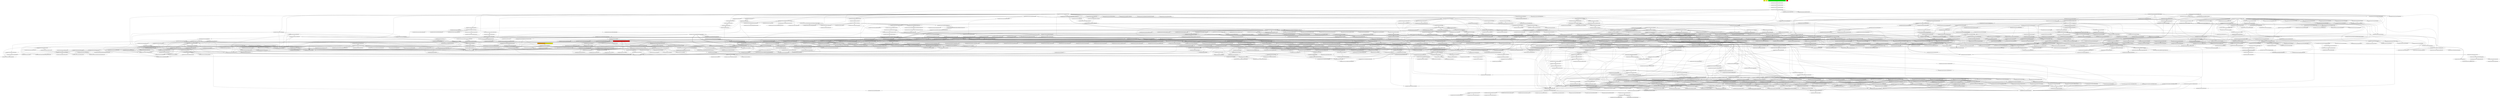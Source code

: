 digraph enhanced {
	"ochiai" [style=striped shape=box fillcolor="yellow"];
	"d4" [style=striped shape=box fillcolor="yellow"];
	"com.google.javascript.jscomp.PeepholeSubstituteAlternateSyntaxTest#967" [style=striped shape=box fillcolor="green"];
	"com.google.javascript.jscomp.AbstractPeepholeOptimization#111" [style=striped shape=box fillcolor="orange:yellow"];
	"real" [style=striped shape=box fillcolor="red"];
	"com.google.javascript.jscomp.PeepholeSubstituteAlternateSyntax#638" [style=striped shape=box fillcolor="red"];
	"com.google.javascript.jscomp.parsing.IRFactory$TransformDispatcher#849" -> "com.google.javascript.rhino.head.ast.InfixExpression#95";
	"com.google.javascript.rhino.head.Parser#508" -> "com.google.javascript.rhino.head.ast.AstNode#200";
	"com.google.javascript.rhino.head.ast.Name#52" -> "com.google.javascript.rhino.head.ast.AstNode#200";
	"com.google.javascript.rhino.head.ast.FunctionNode#201" -> "com.google.javascript.rhino.head.ast.AstNode#200";
	"com.google.javascript.rhino.head.ast.NumberLiteral#38" -> "com.google.javascript.rhino.head.ast.AstNode#200";
	"com.google.javascript.rhino.head.ast.AstNode#260" -> "com.google.javascript.rhino.head.ast.AstNode#200";
	"com.google.javascript.rhino.head.Parser#1834" -> "com.google.javascript.rhino.head.ast.AstNode#200";
	"com.google.javascript.rhino.head.Parser#1689" -> "com.google.javascript.rhino.head.ast.AstNode#200";
	"com.google.javascript.rhino.head.Parser#2853" -> "com.google.javascript.rhino.head.ast.AstNode#200";
	"com.google.javascript.rhino.head.Parser#592" -> "com.google.javascript.rhino.head.ast.AstNode#200";
	"com.google.javascript.rhino.head.ast.AstNode#208" -> "com.google.javascript.rhino.head.ast.AstNode#200";
	"com.google.javascript.rhino.head.Parser#1052" -> "com.google.javascript.rhino.head.ast.AstNode#200";
	"com.google.javascript.rhino.head.Parser#851" -> "com.google.javascript.rhino.head.ast.AstNode#200";
	"com.google.javascript.rhino.head.ast.Name#69" -> "com.google.javascript.rhino.head.ast.AstNode#200";
	"com.google.javascript.rhino.head.Parser#743" -> "com.google.javascript.rhino.head.ast.AstNode#200";
	"com.google.common.collect.RegularImmutableMap$TerminalEntry#149" -> "com.google.common.collect.ImmutableEntry#34";
	"com.google.common.collect.RegularImmutableMap$NonTerminalEntry#131" -> "com.google.common.collect.ImmutableEntry#34";
	"com.google.common.collect.Maps#897" -> "com.google.common.collect.ImmutableEntry#34";
	"com.google.javascript.jscomp.parsing.IRFactory$TransformDispatcher#516" -> "com.google.javascript.rhino.head.ast.FunctionNode#216";
	"com.google.javascript.rhino.head.ast.VariableDeclaration#72" -> "com.google.javascript.rhino.head.ast.AstNode#440";
	"com.google.javascript.rhino.head.ast.InfixExpression#60" -> "com.google.javascript.rhino.head.ast.AstNode#440";
	"com.google.javascript.rhino.head.ast.InfixExpression#105" -> "com.google.javascript.rhino.head.ast.AstNode#440";
	"com.google.javascript.rhino.head.ast.InfixExpression#128" -> "com.google.javascript.rhino.head.ast.AstNode#440";
	"com.google.javascript.rhino.head.ast.ConditionalExpression#61" -> "com.google.javascript.rhino.head.ast.AstNode#440";
	"com.google.javascript.rhino.head.ast.NumberLiteral#68" -> "com.google.javascript.rhino.head.ast.AstNode#440";
	"com.google.javascript.rhino.head.ast.FunctionNode#201" -> "com.google.javascript.rhino.head.ast.AstNode#440";
	"com.google.javascript.rhino.head.ast.ConditionalExpression#80" -> "com.google.javascript.rhino.head.ast.AstNode#440";
	"com.google.javascript.rhino.head.ast.ExpressionStatement#90" -> "com.google.javascript.rhino.head.ast.AstNode#440";
	"com.google.javascript.rhino.head.ast.AstNode#260" -> "com.google.javascript.rhino.head.ast.AstNode#440";
	"com.google.javascript.rhino.head.ast.UnaryExpression#61" -> "com.google.javascript.rhino.head.ast.AstNode#440";
	"com.google.javascript.rhino.head.ast.UnaryExpression#102" -> "com.google.javascript.rhino.head.ast.AstNode#440";
	"com.google.javascript.rhino.head.ast.ElementGet#63" -> "com.google.javascript.rhino.head.ast.AstNode#440";
	"com.google.javascript.rhino.head.ast.IfStatement#54" -> "com.google.javascript.rhino.head.ast.AstNode#440";
	"com.google.javascript.rhino.head.ast.ElementGet#80" -> "com.google.javascript.rhino.head.ast.AstNode#440";
	"com.google.javascript.rhino.head.ast.IfStatement#71" -> "com.google.javascript.rhino.head.ast.AstNode#440";
	"com.google.javascript.rhino.head.ast.Name#69" -> "com.google.javascript.rhino.head.ast.AstNode#440";
	"com.google.javascript.rhino.head.ast.FunctionNode#162" -> "com.google.javascript.rhino.head.ast.AstNode#440";
	"com.google.javascript.rhino.head.ast.ConditionalExpression#100" -> "com.google.javascript.rhino.head.ast.AstNode#440";
	"com.google.javascript.rhino.head.ast.ParenthesizedExpression#59" -> "com.google.javascript.rhino.head.ast.AstNode#440";
	"com.google.javascript.jscomp.NodeTraversal#455" -> "com.google.javascript.jscomp.NodeTraversal#222";
	"com.google.javascript.jscomp.parsing.IRFactory$TransformDispatcher#516" -> "com.google.javascript.rhino.head.ast.ConditionalExpression#52";
	"com.google.javascript.jscomp.parsing.ParserRunner#116" -> "com.google.javascript.rhino.head.CompilerEnvirons#109" [style=bold];
	"com.google.javascript.jscomp.Compiler#1815" -> "com.google.javascript.jscomp.CodePrinter$Builder#558";
	"com.google.javascript.rhino.head.ast.UnaryExpression#47" -> "com.google.javascript.rhino.head.ast.UnaryExpression#61";
	"com.google.javascript.rhino.jstype.JSTypeRegistry#264" -> "com.google.javascript.rhino.jstype.BooleanType#53" [style=bold];
	"com.google.javascript.rhino.jstype.FunctionType#414" -> "com.google.javascript.rhino.jstype.PrototypeObjectType#105";
	"com.google.javascript.rhino.jstype.JSTypeRegistry#590" -> "com.google.javascript.rhino.jstype.JSTypeRegistry#915";
	"com.google.javascript.rhino.jstype.TemplateTypeMap#116" -> "com.google.javascript.rhino.jstype.JSTypeRegistry#915";
	"com.google.javascript.rhino.jstype.JSTypeRegistry#919" -> "com.google.javascript.rhino.jstype.JSTypeRegistry#915";
	"com.google.javascript.rhino.jstype.JSTypeRegistry#1024" -> "com.google.javascript.rhino.jstype.JSTypeRegistry#915";
	"com.google.javascript.rhino.jstype.ErrorFunctionType#51" -> "com.google.javascript.rhino.jstype.JSTypeRegistry#915";
	"com.google.javascript.rhino.testing.BaseJSTypeTestCase#234" -> "com.google.javascript.rhino.jstype.JSTypeRegistry#915";
	"com.google.javascript.rhino.jstype.JSType#123" -> "com.google.javascript.rhino.jstype.JSTypeRegistry#915";
	"com.google.javascript.rhino.jstype.JSTypeRegistry#923" -> "com.google.javascript.rhino.jstype.JSTypeRegistry#915";
	"com.google.javascript.rhino.Node#923" -> "com.google.javascript.rhino.Node#930";
	"com.google.javascript.rhino.jstype.PrototypeObjectType#115" -> "com.google.javascript.rhino.jstype.JSTypeRegistry#919";
	"com.google.javascript.rhino.jstype.FunctionType#138" -> "com.google.javascript.rhino.jstype.JSTypeRegistry#919";
	"com.google.javascript.rhino.testing.BaseJSTypeTestCase#234" -> "com.google.javascript.rhino.jstype.JSTypeRegistry#919";
	"com.google.javascript.rhino.jstype.FunctionType#365" -> "com.google.javascript.rhino.jstype.JSTypeRegistry#919";
	"com.google.javascript.rhino.head.ast.InfixExpression#60" -> "com.google.javascript.rhino.head.ast.AstNode#208";
	"com.google.javascript.rhino.head.ast.UnaryExpression#61" -> "com.google.javascript.rhino.head.ast.AstNode#208";
	"com.google.javascript.rhino.jstype.JSTypeRegistry#264" -> "com.google.javascript.rhino.jstype.AllType#53" [style=bold];
	"com.google.javascript.jscomp.PeepholeOptimizationsPass$PeepholeChangeHandler#84" -> "com.google.javascript.jscomp.CodeChangeHandler#27";
	"com.google.javascript.jscomp.Compiler#243" -> "com.google.javascript.jscomp.CodeChangeHandler#27";
	"com.google.javascript.jscomp.CompilerTestCase#756" -> "com.google.javascript.jscomp.CodeChangeHandler#27";
	"com.google.common.collect.ImmutableMap#58" -> "com.google.common.collect.RegularImmutableMap#207";
	"com.google.javascript.jscomp.PeepholeSubstituteAlternateSyntax#81" -> "com.google.javascript.jscomp.PeepholeSubstituteAlternateSyntax#308";
	"com.google.javascript.jscomp.CodePrinter$CompactCodePrinter#403" -> "com.google.javascript.jscomp.CodePrinter$CompactCodePrinter#435" [style=bold];
	"com.google.javascript.jscomp.SourceFile$Preloaded#422" -> "com.google.javascript.jscomp.SourceFile#81";
	"com.google.javascript.rhino.head.Parser#2070" -> "com.google.javascript.rhino.head.ast.ConditionalExpression#61";
	"com.google.javascript.rhino.head.Parser#469" -> "com.google.javascript.rhino.head.Parser#508" [style=bold];
	"com.google.javascript.rhino.head.Parser#743" -> "com.google.javascript.rhino.head.ast.FunctionNode#223";
	"com.google.javascript.jscomp.Compiler#1815" -> "com.google.javascript.jscomp.CodePrinter$Builder#567";
	"com.google.javascript.jscomp.NodeTraversal#222" -> "com.google.javascript.jscomp.NodeTraversal#230" [style=bold];
	"com.google.javascript.rhino.testing.BaseJSTypeTestCase#234" -> "com.google.javascript.rhino.jstype.JSTypeRegistry#923";
	"com.google.javascript.rhino.jstype.JSType#177" -> "com.google.javascript.rhino.jstype.JSTypeRegistry#923";
	"com.google.javascript.jscomp.Compiler#1998" -> "com.google.javascript.jscomp.CodeChangeHandler#32" [style=bold];
	"com.google.javascript.jscomp.parsing.IRFactory#513" -> "com.google.javascript.jscomp.parsing.TypeSafeDispatcher#121" [style=bold];
	"com.google.javascript.jscomp.NodeTraversal#479" -> "com.google.javascript.jscomp.NodeTraversal#479";
	"com.google.javascript.jscomp.NodeTraversal#512" -> "com.google.javascript.jscomp.NodeTraversal#479";
	"com.google.javascript.jscomp.NodeTraversal#273" -> "com.google.javascript.jscomp.NodeTraversal#479";
	"com.google.javascript.rhino.Node#1017" -> "com.google.javascript.rhino.Node#923";
	"com.google.javascript.rhino.head.Parser#2776" -> "com.google.javascript.rhino.head.Parser#743";
	"com.google.javascript.jscomp.CodePrinter#657" -> "com.google.javascript.jscomp.CodePrinter$CompactCodePrinter#403";
	"com.google.javascript.jscomp.PeepholeSubstituteAlternateSyntax#638" -> "com.google.javascript.jscomp.NodeUtil#755";
	"com.google.javascript.jscomp.parsing.IRFactory#184" -> "com.google.javascript.rhino.head.ast.AstRoot#46";
	"com.google.javascript.jscomp.AbstractPeepholeOptimization#83" -> "com.google.javascript.jscomp.AbstractCompiler#186";
	"com.google.javascript.jscomp.parsing.IRFactory$TransformDispatcher#516" -> "com.google.javascript.rhino.head.ast.ConditionalExpression#70";
	"com.google.common.collect.ImmutableList#584" -> "com.google.common.collect.Lists#927" [style=bold];
	"com.google.javascript.rhino.jstype.PrototypeObjectType#318" -> "com.google.javascript.rhino.jstype.PrototypeObjectType#366";
	"com.google.javascript.jscomp.CompilerTestCase#756" -> "com.google.javascript.jscomp.CodeChangeHandler#46";
	"com.google.javascript.rhino.jstype.JSTypeRegistry#264" -> "com.google.javascript.rhino.jstype.StringType#53" [style=bold];
	"com.google.javascript.jscomp.parsing.IRFactory$TransformDispatcher#516" -> "com.google.javascript.jscomp.parsing.IRFactory$TransformDispatcher#598" [style=bold];
	"com.google.javascript.rhino.head.Parser#508" -> "com.google.javascript.rhino.head.ast.AstRoot#38" [style=bold];
	"com.google.javascript.jscomp.Compiler#2038" -> "com.google.javascript.jscomp.Compiler#2033" [style=bold];
	"com.google.common.collect.ImmutableMap$Builder#217" -> "com.google.common.collect.ImmutableEntry#44";
	"com.google.javascript.jscomp.SuppressDocWarningsGuard#40" -> "com.google.common.collect.ImmutableEntry#44";
	"com.google.common.collect.RegularImmutableMap#46" -> "com.google.common.collect.ImmutableEntry#44";
	"com.google.common.collect.RegularImmutableMap#158" -> "com.google.common.collect.ImmutableEntry#44";
	"com.google.javascript.jscomp.AstValidator#359" -> "com.google.javascript.jscomp.AstValidator#367";
	"com.google.javascript.rhino.jstype.JSTypeRegistry#996" -> "com.google.javascript.rhino.jstype.AllType#58" [style=bold];
	"com.google.javascript.jscomp.CodeGenerator#104" -> "com.google.javascript.rhino.Node#2372";
	"com.google.common.collect.ImmutableMap$Builder#217" -> "com.google.common.collect.ImmutableEntry#40";
	"com.google.javascript.jscomp.SuppressDocWarningsGuard#40" -> "com.google.common.collect.ImmutableEntry#40";
	"com.google.common.collect.RegularImmutableMap#46" -> "com.google.common.collect.ImmutableEntry#40";
	"com.google.common.collect.RegularImmutableMap#158" -> "com.google.common.collect.ImmutableEntry#40";
	"com.google.javascript.rhino.head.Parser#2070" -> "com.google.javascript.rhino.head.ast.ConditionalExpression#80";
	"com.google.javascript.rhino.head.Parser#743" -> "com.google.javascript.rhino.head.ast.FunctionNode#201";
	"com.google.javascript.rhino.head.ContextFactory#409" -> "com.google.javascript.rhino.head.Kit#284";
	"com.google.javascript.rhino.head.ContextFactory#420" -> "com.google.javascript.rhino.head.Kit#284";
	"com.google.javascript.rhino.head.Parser#879" -> "com.google.javascript.rhino.head.Parser$ConditionData#869";
	"com.google.javascript.rhino.head.Parser$ConditionData#869" -> "com.google.javascript.rhino.head.Parser$ConditionData#869";
	"com.google.javascript.rhino.head.Parser#2880" -> "com.google.javascript.rhino.head.CompilerEnvirons#114";
	"com.google.javascript.jscomp.CompilerTestCase#756" -> "com.google.javascript.jscomp.CodeChangeHandler#50";
	"com.google.javascript.jscomp.Compiler#961" -> "com.google.javascript.jscomp.CodeChangeHandler#50";
	"com.google.javascript.jscomp.parsing.IRFactory$TransformDispatcher#516" -> "com.google.javascript.rhino.head.ast.ConditionalExpression#89";
	"com.google.javascript.jscomp.JsAst#85" -> "com.google.javascript.jscomp.Compiler#2038" [style=bold];
	"com.google.javascript.jscomp.AbstractPeepholeOptimization#111" -> "com.google.javascript.jscomp.NodeUtil#769";
	"com.google.javascript.rhino.head.TokenStream#1249" -> "com.google.javascript.rhino.head.TokenStream#1329" [style=bold];
	"com.google.javascript.rhino.jstype.PrototypeObjectType#105" -> "com.google.javascript.rhino.jstype.PrototypeObjectType#115";
	"com.google.javascript.rhino.jstype.JSTypeRegistry#264" -> "com.google.javascript.rhino.jstype.PrototypeObjectType#115";
	"com.google.javascript.rhino.jstype.InstanceObjectType#60" -> "com.google.javascript.rhino.jstype.PrototypeObjectType#115";
	"com.google.javascript.rhino.jstype.FunctionType#138" -> "com.google.javascript.rhino.jstype.PrototypeObjectType#115";
	"com.google.javascript.rhino.jstype.FunctionType#365" -> "com.google.javascript.rhino.jstype.PrototypeObjectType#115";
	"com.google.javascript.jscomp.Compiler#504" -> "com.google.javascript.jscomp.JSModule#205";
	"com.google.javascript.jscomp.Compiler#458" -> "com.google.javascript.jscomp.JSModule#205";
	"com.google.javascript.jscomp.Compiler#480" -> "com.google.javascript.jscomp.JSModule#205";
	"com.google.javascript.jscomp.PeepholeOptimizationsPass#216" -> "com.google.javascript.jscomp.AbstractPeepholeOptimization#100";
	"com.google.javascript.jscomp.PeepholeSubstituteAlternateSyntax#638" -> "com.google.javascript.rhino.Node#705";
	"com.google.javascript.rhino.head.Parser#2269" -> "com.google.javascript.rhino.head.ast.UnaryExpression#47";
	"com.google.javascript.jscomp.CodeGenerator#104" -> "com.google.javascript.jscomp.CodePrinter$MappedCodePrinter#92" [style=bold];
	"com.google.javascript.jscomp.LineNumberCheck#52" -> "com.google.javascript.jscomp.NodeTraversal#455";
	"com.google.javascript.jscomp.PrepareAst#56" -> "com.google.javascript.jscomp.NodeTraversal#455";
	"com.google.javascript.rhino.Node#930" -> "com.google.javascript.rhino.Node#940";
	"com.google.javascript.rhino.Node#392" -> "com.google.javascript.rhino.Node#940" [style=dotted];
	"com.google.javascript.rhino.head.Parser#405" -> "com.google.javascript.rhino.head.ast.Scope#81" [style=bold];
	"com.google.javascript.jscomp.AstValidator#155" -> "com.google.javascript.jscomp.AstValidator#359";
	"com.google.javascript.rhino.head.Parser#1834" -> "com.google.javascript.rhino.head.ast.VariableDeclaration#124";
	"com.google.javascript.jscomp.parsing.ParserRunner#116" -> "com.google.javascript.rhino.head.CompilerEnvirons#143" [style=bold];
	"com.google.javascript.jscomp.AstValidator#345" -> "com.google.javascript.jscomp.AstValidator#333";
	"com.google.javascript.jscomp.AstValidator#326" -> "com.google.javascript.jscomp.AstValidator#333";
	"com.google.javascript.rhino.head.ast.UnaryExpression#88" -> "com.google.javascript.rhino.head.Token#470" [style=bold];
	"com.google.common.collect.Lists#123" -> "com.google.common.collect.Collections2#347";
	"com.google.javascript.rhino.head.Parser#902" -> "com.google.javascript.rhino.head.CompilerEnvirons#148";
	"com.google.javascript.rhino.head.Parser#743" -> "com.google.javascript.rhino.head.CompilerEnvirons#148";
	"com.google.javascript.jscomp.parsing.ParserRunner#116" -> "com.google.javascript.rhino.head.CompilerEnvirons#95" [style=bold];
	"com.google.javascript.rhino.jstype.JSTypeRegistry#664" -> "com.google.javascript.rhino.jstype.PrototypeObjectType#302";
	"com.google.javascript.rhino.jstype.FunctionType#66" -> "com.google.javascript.rhino.jstype.PrototypeObjectType#302";
	"com.google.javascript.rhino.jstype.JSType#450" -> "com.google.javascript.rhino.jstype.TemplateTypeMap#201" [style=bold];
	"com.google.javascript.jscomp.Tracer#235" -> "com.google.javascript.jscomp.Tracer#959";
	"com.google.javascript.jscomp.Tracer#408" -> "com.google.javascript.jscomp.Tracer#959";
	"com.google.javascript.rhino.jstype.JSType#1420" -> "com.google.javascript.rhino.jstype.BooleanType#103";
	"com.google.javascript.jscomp.AstValidator#390" -> "com.google.javascript.jscomp.AstValidator#326";
	"com.google.javascript.jscomp.AstValidator#339" -> "com.google.javascript.jscomp.AstValidator#326";
	"com.google.common.collect.RegularImmutableMap#113" -> "com.google.common.collect.RegularImmutableMap$TerminalEntry#149" [style=bold];
	"com.google.javascript.jscomp.AstValidator#359" -> "com.google.javascript.jscomp.AstValidator#345" [style=bold];
	"com.google.javascript.rhino.jstype.BooleanType#103" -> "com.google.javascript.rhino.jstype.BooleanType#108" [style=bold];
	"com.google.javascript.rhino.head.Context#358" -> "com.google.javascript.rhino.head.Context#378" [style=bold];
	"com.google.common.collect.RegularImmutableMap$EntrySet#223" -> "com.google.common.collect.RegularImmutableMap#34" [style=bold];
	"com.google.javascript.jscomp.ComposeWarningsGuard$GuardComparator#52" -> "com.google.javascript.jscomp.ComposeWarningsGuard$GuardComparator#63";
	"com.google.javascript.rhino.head.ast.Symbol#33" -> "com.google.javascript.rhino.head.ast.Symbol#69" [style=bold];
	"com.google.javascript.rhino.jstype.FunctionType#441" -> "com.google.javascript.rhino.jstype.FunctionType#832" [style=bold];
	"com.google.javascript.rhino.head.Parser#2037" -> "com.google.javascript.rhino.head.Parser#2070" [style=bold];
	"com.google.javascript.jscomp.AstValidator#367" -> "com.google.javascript.jscomp.AstValidator#339";
	"com.google.javascript.jscomp.AstValidator#155" -> "com.google.javascript.jscomp.AstValidator#339";
	"com.google.javascript.rhino.head.ast.Scope#187" -> "com.google.javascript.rhino.head.ast.Symbol#62" [style=bold];
	"com.google.javascript.rhino.head.Context#378" -> "com.google.javascript.rhino.head.Context#383" [style=bold];
	"com.google.javascript.jscomp.CodeConsumer#182" -> "com.google.javascript.jscomp.CodePrinter$CompactCodePrinter#445";
	"com.google.javascript.jscomp.CodeConsumer#207" -> "com.google.javascript.jscomp.CodePrinter$CompactCodePrinter#445";
	"com.google.javascript.jscomp.AstValidator#463" -> "com.google.javascript.jscomp.AstValidator#791";
	"com.google.javascript.jscomp.AstValidator#390" -> "com.google.javascript.jscomp.AstValidator#791";
	"com.google.javascript.rhino.head.ast.Scope#81" -> "com.google.javascript.rhino.head.ast.Scope#55";
	"com.google.javascript.rhino.Node#1091" -> "com.google.javascript.rhino.Node#1097";
	"com.google.javascript.jscomp.PeepholeSubstituteAlternateSyntax#927" -> "com.google.javascript.rhino.Node#2184";
	"com.google.javascript.rhino.head.Parser#508" -> "com.google.javascript.rhino.head.ast.ScriptNode#66";
	"com.google.javascript.rhino.head.Parser#743" -> "com.google.javascript.rhino.head.ast.ScriptNode#66";
	"com.google.common.collect.RegularImmutableMap#46" -> "com.google.common.collect.RegularImmutableMap$TerminalEntry#153";
	"com.google.common.collect.RegularImmutableMap#158" -> "com.google.common.collect.RegularImmutableMap$TerminalEntry#153";
	"com.google.common.collect.RegularImmutableMap#113" -> "com.google.common.collect.RegularImmutableMap$NonTerminalEntry#131";
	"com.google.javascript.jscomp.AstValidator#299" -> "com.google.javascript.rhino.Node#1091";
	"com.google.javascript.jscomp.NodeTraversal#656" -> "com.google.javascript.rhino.Node#1091";
	"com.google.common.collect.RegularImmutableMap#46" -> "com.google.common.collect.RegularImmutableMap$NonTerminalEntry#136";
	"com.google.common.collect.RegularImmutableMap#158" -> "com.google.common.collect.RegularImmutableMap$NonTerminalEntry#136";
	"com.google.javascript.rhino.Node#1415" -> "com.google.javascript.rhino.Node#998";
	"com.google.javascript.jscomp.ComposeWarningsGuard$GuardComparator#52" -> "com.google.javascript.jscomp.ComposeWarningsGuard$GuardComparator#57" [style=bold];
	"com.google.javascript.jscomp.ComposeWarningsGuard#79" -> "com.google.javascript.jscomp.ComposeWarningsGuard$GuardComparator#52";
	"com.google.javascript.jscomp.ComposeWarningsGuard#88" -> "com.google.javascript.jscomp.ComposeWarningsGuard$GuardComparator#52";
	"com.google.javascript.jscomp.NodeUtil#793" -> "com.google.javascript.jscomp.NodeUtil#793";
	"com.google.javascript.jscomp.NodeUtil#769" -> "com.google.javascript.jscomp.NodeUtil#793";
	"com.google.javascript.jscomp.CodePrinter$CompactCodePrinter#435" -> "com.google.javascript.jscomp.CodePrinter$MappedCodePrinter#61";
	"com.google.javascript.rhino.head.Parser#1954" -> "com.google.javascript.rhino.head.ast.Symbol#33" [style=bold];
	"com.google.javascript.rhino.Node#801" -> "com.google.javascript.rhino.Node#751";
	"com.google.javascript.rhino.Node#817" -> "com.google.javascript.rhino.Node#751";
	"com.google.javascript.rhino.Node#940" -> "com.google.javascript.rhino.Node#751";
	"com.google.javascript.jscomp.AstValidator#84" -> "com.google.javascript.jscomp.AstValidator#306" [style=bold];
	"com.google.javascript.jscomp.parsing.Config#90" -> "com.google.common.collect.ImmutableMap#346" [style=bold];
	"com.google.javascript.rhino.head.ast.AstRoot#38" -> "com.google.javascript.rhino.head.ast.ScriptNode#50";
	"com.google.javascript.rhino.head.ast.FunctionNode#100" -> "com.google.javascript.rhino.head.ast.ScriptNode#50";
	"com.google.javascript.jscomp.Compiler#281" -> "com.google.javascript.jscomp.Compiler#2078";
	"com.google.javascript.jscomp.parsing.IRFactory$TransformDispatcher#516" -> "com.google.javascript.rhino.Node#2176";
	"com.google.javascript.jscomp.PeepholeSubstituteAlternateSyntax#927" -> "com.google.javascript.rhino.Node#2176";
	"com.google.javascript.jscomp.NodeTraversal#512" -> "com.google.javascript.rhino.Node#2176";
	"com.google.javascript.jscomp.parsing.IRFactory#225" -> "com.google.javascript.rhino.Node#2176";
	"com.google.javascript.jscomp.PeepholeSubstituteAlternateSyntax#987" -> "com.google.javascript.rhino.Node#2176";
	"com.google.common.collect.LinkedHashMultimap#139" -> "com.google.common.collect.LinkedHashMultimap$ValueEntry#222" [style=bold];
	"com.google.javascript.rhino.head.Parser#405" -> "com.google.javascript.rhino.head.ast.Scope#48";
	"com.google.javascript.rhino.head.Parser#418" -> "com.google.javascript.rhino.head.ast.Scope#48";
	"com.google.javascript.jscomp.parsing.IRFactory#174" -> "com.google.javascript.rhino.Node#1082";
	"com.google.javascript.jscomp.JsAst#85" -> "com.google.javascript.rhino.Node#1082";
	"com.google.javascript.rhino.jstype.JSTypeRegistry#264" -> "com.google.javascript.rhino.jstype.ErrorFunctionType#51" [style=bold];
	"com.google.javascript.rhino.head.Parser#2070" -> "com.google.javascript.rhino.head.ast.ConditionalExpression#45";
	"com.google.javascript.rhino.jstype.JSTypeRegistry#664" -> "com.google.javascript.rhino.jstype.PrototypeObjectType#313";
	"com.google.javascript.rhino.jstype.FunctionType#66" -> "com.google.javascript.rhino.jstype.PrototypeObjectType#313";
	"com.google.javascript.jscomp.NodeTraversal#479" -> "com.google.javascript.jscomp.NodeTraversal#656";
	"com.google.javascript.jscomp.parsing.IRFactory#1487" -> "com.google.javascript.rhino.Node#508";
	"com.google.javascript.rhino.jstype.FunctionParamBuilder#135" -> "com.google.javascript.rhino.Node#508";
	"com.google.javascript.jscomp.parsing.IRFactory#428" -> "com.google.javascript.jscomp.parsing.IRFactory#503";
	"com.google.javascript.jscomp.parsing.IRFactory#81" -> "com.google.javascript.jscomp.parsing.IRFactory#503";
	"com.google.javascript.rhino.head.ast.Symbol#33" -> "com.google.javascript.rhino.head.ast.Symbol#49" [style=bold];
	"com.google.javascript.rhino.head.ast.ScriptNode#243" -> "com.google.javascript.rhino.head.ast.Symbol#42" [style=bold];
	"com.google.javascript.rhino.jstype.UnionTypeBuilder#123" -> "com.google.javascript.rhino.jstype.PrototypeObjectType#318";
	"com.google.javascript.jscomp.PeepholeSubstituteAlternateSyntaxTest#55" -> "com.google.javascript.jscomp.PeepholeSubstituteAlternateSyntax#71";
	"com.google.javascript.jscomp.CodeGenerator#768" -> "com.google.javascript.jscomp.CodeConsumer#211";
	"com.google.javascript.jscomp.CodeGenerator#104" -> "com.google.javascript.jscomp.CodeConsumer#211";
	"com.google.javascript.jscomp.AstValidator#68" -> "com.google.javascript.jscomp.AstValidator#775";
	"com.google.javascript.jscomp.AstValidator#345" -> "com.google.javascript.jscomp.AstValidator#775";
	"com.google.javascript.jscomp.AstValidator#474" -> "com.google.javascript.jscomp.AstValidator#775";
	"com.google.javascript.jscomp.AstValidator#649" -> "com.google.javascript.jscomp.AstValidator#775";
	"com.google.javascript.jscomp.AstValidator#749" -> "com.google.javascript.jscomp.AstValidator#775";
	"com.google.javascript.jscomp.AstValidator#359" -> "com.google.javascript.jscomp.AstValidator#775";
	"com.google.javascript.jscomp.AstValidator#744" -> "com.google.javascript.jscomp.AstValidator#775";
	"com.google.javascript.jscomp.AstValidator#601" -> "com.google.javascript.jscomp.AstValidator#775";
	"com.google.javascript.jscomp.AstValidator#755" -> "com.google.javascript.jscomp.AstValidator#775";
	"com.google.javascript.jscomp.AstValidator#339" -> "com.google.javascript.jscomp.AstValidator#775";
	"com.google.javascript.jscomp.CodeGenerator#104" -> "com.google.javascript.jscomp.CodeGenerator#1244";
	"com.google.javascript.jscomp.Compiler#1095" -> "com.google.javascript.rhino.InputId#61";
	"com.google.javascript.rhino.head.Parser#1689" -> "com.google.javascript.rhino.head.ast.Scope#38";
	"com.google.javascript.rhino.head.ast.ScriptNode#50" -> "com.google.javascript.rhino.head.ast.Scope#38";
	"com.google.javascript.rhino.jstype.FunctionParamBuilder#95" -> "com.google.javascript.rhino.jstype.JSTypeRegistry#996";
	"com.google.javascript.rhino.jstype.FunctionParamBuilder#80" -> "com.google.javascript.rhino.jstype.JSTypeRegistry#996";
	"com.google.javascript.jscomp.parsing.Config#90" -> "com.google.common.collect.ImmutableMap#132";
	"com.google.javascript.jscomp.RhinoErrorReporter#79" -> "com.google.common.collect.ImmutableMap#132";
	"com.google.javascript.rhino.head.ast.UnaryExpression#61" -> "com.google.javascript.rhino.head.ast.UnaryExpression#102" [style=bold];
	"com.google.javascript.jscomp.CompilerOptions#1141" -> "com.google.javascript.jscomp.DiagnosticGroupWarningsGuard#33";
	"com.google.javascript.jscomp.SuppressDocWarningsGuard#40" -> "com.google.javascript.jscomp.DiagnosticGroupWarningsGuard#33";
	"com.google.javascript.jscomp.Compiler#1807" -> "com.google.javascript.jscomp.Compiler#1815" [style=bold];
	"com.google.javascript.rhino.Node#508" -> "com.google.javascript.rhino.Node$StringNode#188";
	"com.google.javascript.jscomp.parsing.IRFactory#353" -> "com.google.javascript.jscomp.parsing.IRFactory#513";
	"com.google.javascript.jscomp.parsing.IRFactory#384" -> "com.google.javascript.jscomp.parsing.IRFactory#513";
	"com.google.javascript.jscomp.AstValidator#76" -> "com.google.javascript.jscomp.AstValidator#84";
	"com.google.javascript.jscomp.AstValidator#68" -> "com.google.javascript.jscomp.AstValidator#767";
	"com.google.javascript.jscomp.AstValidator#278" -> "com.google.javascript.jscomp.AstValidator#767";
	"com.google.javascript.jscomp.AstValidator#345" -> "com.google.javascript.jscomp.AstValidator#767";
	"com.google.javascript.jscomp.AstValidator#367" -> "com.google.javascript.jscomp.AstValidator#767";
	"com.google.javascript.jscomp.AstValidator#463" -> "com.google.javascript.jscomp.AstValidator#767";
	"com.google.javascript.jscomp.AstValidator#474" -> "com.google.javascript.jscomp.AstValidator#767";
	"com.google.javascript.jscomp.AstValidator#390" -> "com.google.javascript.jscomp.AstValidator#767";
	"com.google.javascript.jscomp.AstValidator#649" -> "com.google.javascript.jscomp.AstValidator#767";
	"com.google.javascript.jscomp.AstValidator#84" -> "com.google.javascript.jscomp.AstValidator#767";
	"com.google.javascript.jscomp.AstValidator#76" -> "com.google.javascript.jscomp.AstValidator#767";
	"com.google.javascript.jscomp.AstValidator#359" -> "com.google.javascript.jscomp.AstValidator#767";
	"com.google.javascript.jscomp.AstValidator#339" -> "com.google.javascript.jscomp.AstValidator#767";
	"com.google.javascript.rhino.jstype.UnionTypeBuilder#317" -> "com.google.javascript.rhino.jstype.UnionType#80";
	"com.google.javascript.rhino.head.Parser#508" -> "com.google.javascript.rhino.head.Parser#902";
	"com.google.javascript.rhino.head.Parser#851" -> "com.google.javascript.rhino.head.Parser#902";
	"com.google.javascript.rhino.head.Parser#1081" -> "com.google.javascript.rhino.head.Parser#902";
	"com.google.javascript.rhino.Node$ObjectPropListItem#311" -> "com.google.javascript.rhino.InputId#74";
	"com.google.javascript.jscomp.parsing.Config#90" -> "com.google.common.collect.ImmutableMap$Builder#235";
	"com.google.javascript.jscomp.RhinoErrorReporter#79" -> "com.google.common.collect.ImmutableMap$Builder#235";
	"com.google.javascript.jscomp.DiagnosticGroupWarningsGuard#50" -> "com.google.javascript.jscomp.DiagnosticGroup#110";
	"com.google.javascript.jscomp.parsing.IRFactory#1491" -> "com.google.javascript.rhino.IR#455";
	"com.google.javascript.jscomp.Compiler#369" -> "com.google.javascript.jscomp.Compiler#395";
	"com.google.javascript.jscomp.CompilerTestCase#756" -> "com.google.javascript.jscomp.Compiler#1807";
	"com.google.common.collect.ImmutableSet#150" -> "com.google.common.collect.ImmutableSet#178";
	"com.google.common.collect.ImmutableSet#373" -> "com.google.common.collect.ImmutableSet#178";
	"com.google.javascript.rhino.head.Parser#2161" -> "com.google.javascript.rhino.head.CompilerEnvirons#69";
	"com.google.javascript.jscomp.RhinoErrorReporter#79" -> "com.google.javascript.rhino.ScriptRuntime#367";
	"com.google.javascript.jscomp.CodeConsumer#211" -> "com.google.javascript.jscomp.CodeConsumer#207";
	"com.google.javascript.jscomp.AstValidator#68" -> "com.google.javascript.jscomp.AstValidator#76";
	"com.google.javascript.rhino.head.CompilerEnvirons#33" -> "com.google.javascript.rhino.head.CompilerEnvirons#63";
	"com.google.common.collect.ImmutableMap$Builder#235" -> "com.google.common.collect.ImmutableMap$Builder#240" [style=bold];
	"com.google.common.collect.Lists#969" -> "com.google.common.base.Objects#58";
	"com.google.javascript.rhino.jstype.NoType#65" -> "com.google.javascript.rhino.jstype.NoObjectType#67";
	"com.google.javascript.rhino.jstype.JSTypeRegistry#264" -> "com.google.javascript.rhino.jstype.NoObjectType#67";
	"com.google.common.collect.ImmutableMap#268" -> "com.google.common.collect.RegularImmutableMap#46";
	"com.google.common.collect.ImmutableMap$Builder#240" -> "com.google.common.collect.RegularImmutableMap#46";
	"com.google.javascript.rhino.head.Parser#851" -> "com.google.javascript.rhino.head.ast.AstNode#260";
	"com.google.javascript.rhino.jstype.JSTypeRegistry#1040" -> "com.google.javascript.rhino.jstype.UnionTypeBuilder#317";
	"com.google.javascript.rhino.jstype.TemplateTypeMap#139" -> "com.google.javascript.rhino.jstype.TemplateTypeMap#76" [style=bold];
	"com.google.javascript.rhino.jstype.UnionTypeBuilder#123" -> "com.google.javascript.rhino.jstype.JSType#1222";
	"com.google.javascript.rhino.jstype.UnionTypeBuilder#317" -> "com.google.javascript.rhino.jstype.UnionTypeBuilder#327";
	"com.google.javascript.jscomp.AstValidator#155" -> "com.google.javascript.jscomp.AstValidator#749";
	"com.google.javascript.jscomp.parsing.ParserRunner#116" -> "com.google.javascript.rhino.head.CompilerEnvirons#33" [style=bold];
	"com.google.javascript.jscomp.AstValidator#155" -> "com.google.javascript.jscomp.AstValidator#744";
	"com.google.javascript.jscomp.PeepholeOptimizationsPass#183" -> "com.google.javascript.jscomp.PeepholeSubstituteAlternateSyntax#81";
	"com.google.javascript.jscomp.parsing.Config#90" -> "com.google.common.collect.ImmutableMap$Builder#217" [style=bold];
	"com.google.common.base.Joiner#240" -> "com.google.common.base.Joiner#184" [style=bold];
	"com.google.javascript.rhino.jstype.JSTypeRegistry#220" -> "com.google.javascript.rhino.jstype.TemplateTypeMap#60";
	"com.google.javascript.rhino.jstype.JSTypeRegistry#1470" -> "com.google.javascript.rhino.jstype.TemplateTypeMap#60";
	"com.google.common.collect.ImmutableMap#268" -> "com.google.common.collect.ImmutableMap#143";
	"com.google.common.collect.ImmutableMap$Builder#182" -> "com.google.common.collect.ImmutableMap#143";
	"com.google.javascript.jscomp.parsing.IRFactory$TransformDispatcher#516" -> "com.google.javascript.rhino.head.ast.UnaryExpression#111";
	"com.google.javascript.jscomp.AstValidator#278" -> "com.google.javascript.jscomp.AstValidator#93";
	"com.google.javascript.jscomp.AstValidator#84" -> "com.google.javascript.jscomp.AstValidator#93";
	"com.google.javascript.jscomp.CodeGenerator#104" -> "com.google.javascript.jscomp.CodePrinter$MappedCodePrinter#115" [style=bold];
	"com.google.javascript.rhino.jstype.JSType#1222" -> "com.google.javascript.rhino.jstype.JSType#1231";
	"com.google.javascript.rhino.jstype.PrototypeObjectType#318" -> "com.google.javascript.rhino.jstype.JSType#1231";
	"com.google.common.collect.AbstractIndexedListIterator#68" -> "com.google.common.collect.UnmodifiableListIterator#34" [style=bold];
	"com.google.javascript.rhino.jstype.PrototypeObjectType#407" -> "com.google.javascript.rhino.jstype.ObjectType#607";
	"com.google.javascript.jscomp.CodePrinter#36" -> "com.google.javascript.jscomp.CodePrinter#657" [style=bold];
	"com.google.javascript.jscomp.AstValidator#155" -> "com.google.javascript.jscomp.AstValidator#755";
	"com.google.javascript.jscomp.CompilerInput#88" -> "com.google.javascript.jscomp.JsAst#43";
	"com.google.common.base.Preconditions#284" -> "com.google.common.base.Preconditions#304" [style=bold];
	"com.google.javascript.rhino.head.CompilerEnvirons#33" -> "com.google.javascript.rhino.head.Context#1815" [style=bold];
	"com.google.javascript.jscomp.LightweightMessageFormatter#50" -> "com.google.javascript.jscomp.AbstractMessageFormatter#32";
	"com.google.javascript.jscomp.ErrorFormat$2#38" -> "com.google.javascript.jscomp.AbstractMessageFormatter#37";
	"com.google.javascript.jscomp.parsing.ParserRunner#116" -> "com.google.javascript.rhino.head.CompilerEnvirons#16";
	"com.google.javascript.rhino.jstype.ObjectType#553" -> "com.google.javascript.rhino.jstype.PrototypeObjectType#384";
	"com.google.javascript.rhino.jstype.FunctionType#66" -> "com.google.javascript.rhino.jstype.PrototypeObjectType#384";
	"com.google.javascript.jscomp.JsAst#85" -> "com.google.javascript.jscomp.Compiler#1613" [style=bold];
	"com.google.javascript.jscomp.CompilerTestCase#991" -> "com.google.javascript.jscomp.Compiler#369";
	"com.google.javascript.jscomp.CompilerTestCase#443" -> "com.google.javascript.jscomp.Compiler#369";
	"com.google.javascript.rhino.head.Parser#942" -> "com.google.javascript.rhino.head.Parser#1834";
	"com.google.javascript.rhino.testing.BaseJSTypeTestCase#234" -> "com.google.javascript.rhino.testing.BaseJSTypeTestCase#391" [style=bold];
	"com.google.javascript.rhino.jstype.FunctionType#441" -> "com.google.javascript.rhino.jstype.PrototypeObjectType#389" [style=bold];
	"com.google.javascript.jscomp.CompilerTestCase#194" -> "com.google.javascript.jscomp.GoogleCodingConvention#44";
	"com.google.javascript.rhino.head.Parser#2037" -> "com.google.javascript.rhino.head.ast.Assignment#36";
	"com.google.javascript.jscomp.ClosureCodingConvention#54" -> "com.google.common.collect.ImmutableSet#360" [style=bold];
	"com.google.javascript.jscomp.GoogleCodingConvention#44" -> "com.google.javascript.jscomp.GoogleCodingConvention#49" [style=bold];
	"com.google.javascript.jscomp.CompilerInput#116" -> "com.google.javascript.jscomp.JsAst#51";
	"com.google.common.collect.AbstractIndexedListIterator#68" -> "com.google.common.base.Preconditions#334";
	"com.google.javascript.jscomp.CodeGenerator#104" -> "com.google.javascript.jscomp.NodeUtil#1170";
	"com.google.javascript.jscomp.CodeGenerator#908" -> "com.google.javascript.jscomp.NodeUtil#1170";
	"com.google.javascript.jscomp.Compiler#1297" -> "com.google.javascript.jscomp.CompilerInput#116";
	"com.google.javascript.jscomp.Compiler#1463" -> "com.google.javascript.jscomp.CompilerInput#116";
	"com.google.javascript.jscomp.Compiler#1422" -> "com.google.javascript.jscomp.CompilerInput#116";
	"com.google.javascript.jscomp.NodeUtil#793" -> "com.google.javascript.jscomp.NodeUtil#702";
	"com.google.common.base.Joiner#184" -> "com.google.common.base.Joiner#122" [style=bold];
	"com.google.javascript.rhino.head.ast.VariableDeclaration#72" -> "com.google.javascript.rhino.head.ast.AstNode#236";
	"com.google.javascript.rhino.head.ast.InfixExpression#105" -> "com.google.javascript.rhino.head.ast.AstNode#236";
	"com.google.javascript.rhino.head.ast.FunctionNode#117" -> "com.google.javascript.rhino.head.ast.AstNode#236";
	"com.google.javascript.rhino.head.ast.VariableInitializer#78" -> "com.google.javascript.rhino.head.ast.AstNode#236";
	"com.google.javascript.rhino.head.ast.InfixExpression#128" -> "com.google.javascript.rhino.head.ast.AstNode#236";
	"com.google.javascript.rhino.head.Parser#508" -> "com.google.javascript.rhino.head.ast.AstNode#236";
	"com.google.javascript.rhino.head.ast.ConditionalExpression#61" -> "com.google.javascript.rhino.head.ast.AstNode#236";
	"com.google.javascript.rhino.head.ast.FunctionNode#201" -> "com.google.javascript.rhino.head.ast.AstNode#236";
	"com.google.javascript.rhino.head.ast.VariableInitializer#96" -> "com.google.javascript.rhino.head.ast.AstNode#236";
	"com.google.javascript.rhino.head.ast.ConditionalExpression#80" -> "com.google.javascript.rhino.head.ast.AstNode#236";
	"com.google.javascript.rhino.head.ast.ExpressionStatement#90" -> "com.google.javascript.rhino.head.ast.AstNode#236";
	"com.google.javascript.rhino.head.ast.AstNode#260" -> "com.google.javascript.rhino.head.ast.AstNode#236";
	"com.google.javascript.rhino.head.ast.UnaryExpression#102" -> "com.google.javascript.rhino.head.ast.AstNode#236";
	"com.google.javascript.rhino.head.ast.ElementGet#63" -> "com.google.javascript.rhino.head.ast.AstNode#236";
	"com.google.javascript.rhino.head.ast.IfStatement#54" -> "com.google.javascript.rhino.head.ast.AstNode#236";
	"com.google.javascript.rhino.head.ast.ElementGet#80" -> "com.google.javascript.rhino.head.ast.AstNode#236";
	"com.google.javascript.rhino.head.ast.IfStatement#71" -> "com.google.javascript.rhino.head.ast.AstNode#236";
	"com.google.javascript.rhino.head.ast.IfStatement#89" -> "com.google.javascript.rhino.head.ast.AstNode#236";
	"com.google.javascript.rhino.head.ast.FunctionNode#162" -> "com.google.javascript.rhino.head.ast.AstNode#236";
	"com.google.javascript.rhino.head.ast.ConditionalExpression#100" -> "com.google.javascript.rhino.head.ast.AstNode#236";
	"com.google.javascript.rhino.head.ast.ParenthesizedExpression#59" -> "com.google.javascript.rhino.head.ast.AstNode#236";
	"com.google.javascript.rhino.head.Parser#743" -> "com.google.javascript.rhino.head.Parser$PerFunctionVariables#3559";
	"com.google.common.collect.ImmutableList#334" -> "com.google.common.collect.RegularImmutableAsList#54";
	"com.google.javascript.jscomp.CompilerTestCase#443" -> "com.google.javascript.jscomp.CompilerTestCase#463" [style=bold];
	"com.google.javascript.rhino.jstype.ObjectType#121" -> "com.google.javascript.rhino.jstype.PrototypeObjectType#131";
	"com.google.javascript.jscomp.Compiler#1297" -> "com.google.javascript.rhino.Node#1909";
	"com.google.javascript.jscomp.parsing.ParserRunner#116" -> "com.google.javascript.rhino.Node#1909";
	"com.google.javascript.jscomp.CompilerInput#65" -> "com.google.javascript.jscomp.JsAst#69" [style=bold];
	"com.google.javascript.rhino.jstype.InstanceObjectType#88" -> "com.google.javascript.rhino.jstype.PrototypeObjectType#137";
	"com.google.javascript.rhino.jstype.ObjectType#286" -> "com.google.javascript.rhino.jstype.PrototypeObjectType#137";
	"com.google.javascript.rhino.jstype.JSType#1420" -> "com.google.javascript.rhino.jstype.VoidType#96";
	"com.google.javascript.rhino.jstype.PrototypeObjectType#296" -> "com.google.javascript.rhino.jstype.PrototypeObjectType#378";
	"com.google.javascript.rhino.jstype.FunctionType#1155" -> "com.google.javascript.rhino.jstype.PrototypeObjectType#378";
	"com.google.common.collect.ImmutableSet#360" -> "com.google.common.collect.ImmutableSet#373" [style=bold];
	"com.google.javascript.rhino.head.Parser#902" -> "com.google.javascript.rhino.head.Parser#942" [style=bold];
	"com.google.javascript.jscomp.NodeUtil#702" -> "com.google.javascript.jscomp.NodeUtil#711" [style=bold];
	"com.google.javascript.rhino.head.Parser#674" -> "com.google.javascript.rhino.head.ast.FunctionNode#237";
	"com.google.javascript.jscomp.Compiler#1095" -> "com.google.javascript.jscomp.CompilerInput#147";
	"com.google.javascript.jscomp.Compiler#1297" -> "com.google.javascript.jscomp.DependencyOptions#122";
	"com.google.javascript.jscomp.Compiler#1422" -> "com.google.javascript.jscomp.DependencyOptions#122";
	"com.google.javascript.rhino.head.ast.AstNode#236" -> "com.google.javascript.rhino.head.ast.AstNode#220" [style=bold];
	"com.google.javascript.jscomp.ComposeWarningsGuard#150" -> "com.google.javascript.jscomp.DiagnosticGroupWarningsGuard#50";
	"com.google.common.collect.ImmutableList#348" -> "com.google.common.collect.Lists#969" [style=bold];
	"com.google.common.collect.ImmutableMapEntrySet#35" -> "com.google.common.collect.ImmutableSet#388";
	"com.google.common.collect.ImmutableSet$ArrayImmutableSet#420" -> "com.google.common.collect.ImmutableSet#388";
	"com.google.javascript.rhino.jstype.StringType#92" -> "com.google.javascript.rhino.jstype.StringType#97" [style=bold];
	"com.google.javascript.jscomp.RhinoErrorReporter#115" -> "com.google.javascript.jscomp.RhinoErrorReporter$NewRhinoErrorReporter#178" [style=bold];
	"com.google.common.base.Preconditions#334" -> "com.google.common.base.Preconditions#354" [style=bold];
	"com.google.javascript.rhino.head.ast.AstNode#180" -> "com.google.javascript.rhino.head.ast.AstNode#227";
	"com.google.common.collect.RegularImmutableMap#92" -> "com.google.common.base.Preconditions#118";
	"com.google.common.collect.RegularImmutableMap#46" -> "com.google.common.base.Preconditions#118";
	"com.google.common.collect.LinkedHashMultimap#235" -> "com.google.common.base.Preconditions#118";
	"com.google.javascript.jscomp.DiagnosticGroupWarningsGuard#50" -> "com.google.javascript.jscomp.DiagnosticGroup#129";
	"com.google.javascript.rhino.jstype.JSType#1420" -> "com.google.javascript.rhino.jstype.StringType#92";
	"com.google.javascript.jscomp.CompilerInput#72" -> "com.google.javascript.jscomp.JsAst#74";
	"com.google.javascript.rhino.head.ast.InfixExpression#53" -> "com.google.javascript.rhino.head.ast.InfixExpression#60";
	"com.google.common.collect.RegularImmutableMap#46" -> "com.google.common.collect.RegularImmutableMap#92" [style=bold];
	"com.google.javascript.jscomp.RhinoErrorReporter$NewRhinoErrorReporter#178" -> "com.google.javascript.jscomp.RhinoErrorReporter$NewRhinoErrorReporter#182" [style=bold];
	"com.google.common.collect.RegularImmutableAsList#39" -> "com.google.common.collect.RegularImmutableAsList#33" [style=bold];
	"com.google.javascript.jscomp.JsAst#43" -> "com.google.javascript.rhino.InputId#51";
	"com.google.javascript.rhino.jstype.ObjectType#607" -> "com.google.javascript.rhino.jstype.PrototypeObjectType#395";
	"com.google.javascript.rhino.jstype.PrototypeObjectType#407" -> "com.google.javascript.rhino.jstype.PrototypeObjectType#395";
	"com.google.javascript.jscomp.parsing.IRFactory$TransformDispatcher#516" -> "com.google.javascript.rhino.head.ast.UnaryExpression#94";
	"com.google.javascript.rhino.head.Parser#3446" -> "com.google.javascript.rhino.head.ast.UnaryExpression#94";
	"com.google.javascript.rhino.head.ast.UnaryExpression#61" -> "com.google.javascript.rhino.head.ast.UnaryExpression#88" [style=bold];
	"com.google.javascript.jscomp.ClosureCodingConvention#54" -> "com.google.common.collect.ImmutableSet#150" [style=bold];
	"com.google.javascript.rhino.InputId#74" -> "com.google.javascript.rhino.InputId#56";
	"com.google.javascript.jscomp.CompilerInput#100" -> "com.google.javascript.rhino.InputId#56";
	"com.google.javascript.jscomp.CodingConventions#42" -> "com.google.javascript.jscomp.CodingConventions$DefaultCodingConvention#249";
	"com.google.javascript.jscomp.CodingConventions$DefaultCodingConvention#249" -> "com.google.javascript.jscomp.CodingConventions$DefaultCodingConvention#249";
	"com.google.javascript.rhino.head.ast.Assignment#36" -> "com.google.javascript.rhino.head.ast.InfixExpression#53";
	"com.google.javascript.rhino.head.Parser#2161" -> "com.google.javascript.rhino.head.ast.InfixExpression#53";
	"com.google.javascript.jscomp.JsAst#51" -> "com.google.javascript.jscomp.JsAst#85" [style=bold];
	"com.google.common.collect.RegularImmutableMap$EntrySet#223" -> "com.google.common.collect.RegularImmutableAsList#39" [style=bold];
	"com.google.javascript.rhino.head.Parser#1834" -> "com.google.javascript.rhino.head.ast.VariableDeclaration#83" [style=bold];
	"com.google.javascript.rhino.jstype.NumberType#53" -> "com.google.javascript.rhino.jstype.ValueType#49";
	"com.google.javascript.rhino.jstype.VoidType#54" -> "com.google.javascript.rhino.jstype.ValueType#49";
	"com.google.javascript.rhino.jstype.StringType#53" -> "com.google.javascript.rhino.jstype.ValueType#49";
	"com.google.javascript.rhino.jstype.NullType#54" -> "com.google.javascript.rhino.jstype.ValueType#49";
	"com.google.javascript.rhino.jstype.BooleanType#53" -> "com.google.javascript.rhino.jstype.ValueType#49";
	"com.google.javascript.jscomp.NodeTraversal#479" -> "com.google.javascript.jscomp.PrepareAst$PrepareAnnotations#126";
	"com.google.javascript.jscomp.CodeGenerator#104" -> "com.google.javascript.jscomp.NodeUtil#1486";
	"com.google.javascript.jscomp.PeepholeSubstituteAlternateSyntax#638" -> "com.google.javascript.jscomp.NodeUtil#1486";
	"com.google.javascript.rhino.jstype.JSType#335" -> "com.google.javascript.rhino.jstype.JSType#351";
	"com.google.javascript.jscomp.PeepholeOptimizationsPass#125" -> "com.google.javascript.jscomp.PeepholeOptimizationsPass#183" [style=bold];
	"com.google.javascript.rhino.Node#801" -> "com.google.javascript.rhino.Node$ObjectPropListItem#306";
	"com.google.javascript.jscomp.CompilerOptions#1141" -> "com.google.javascript.jscomp.CompilerOptions#1167" [style=bold];
	"com.google.javascript.rhino.head.Parser#743" -> "com.google.javascript.rhino.head.Parser$PerFunctionVariables#3583";
	"com.google.javascript.jscomp.CompilerInput#88" -> "com.google.javascript.jscomp.CompilerInput#65" [style=bold];
	"com.google.javascript.rhino.jstype.JSType#109" -> "com.google.javascript.rhino.jstype.JSType#112";
	"com.google.javascript.rhino.jstype.ObjectType#92" -> "com.google.javascript.rhino.jstype.JSType#112";
	"com.google.javascript.jscomp.PrepareAst#56" -> "com.google.javascript.jscomp.PrepareAst$PrepareAnnotations#121" [style=bold];
	"com.google.javascript.jscomp.PeepholeSubstituteAlternateSyntax#81" -> "com.google.javascript.jscomp.PeepholeSubstituteAlternateSyntax#1130";
	"com.google.javascript.rhino.jstype.PrototypeObjectType#318" -> "com.google.javascript.rhino.jstype.ObjectType#530";
	"com.google.javascript.rhino.Node#705" -> "com.google.javascript.rhino.Node#1719";
	"com.google.javascript.rhino.Node#1496" -> "com.google.javascript.rhino.Node$StringNode#226";
	"com.google.javascript.rhino.IR#455" -> "com.google.javascript.rhino.Node#496";
	"com.google.javascript.jscomp.CompilerTestCase#169" -> "com.google.javascript.jscomp.CompilerOptions#854";
	"com.google.javascript.jscomp.CodePrinter$Builder#558" -> "com.google.javascript.jscomp.CompilerOptions#854";
	"com.google.common.collect.ImmutableSet#178" -> "com.google.common.collect.Hashing#40";
	"com.google.common.collect.RegularImmutableSet#46" -> "com.google.common.collect.Hashing#40";
	"com.google.common.collect.RegularImmutableMap#46" -> "com.google.common.collect.Hashing#40";
	"com.google.common.collect.RegularImmutableMap#158" -> "com.google.common.collect.Hashing#40";
	"com.google.javascript.jscomp.Compiler#395" -> "com.google.javascript.jscomp.Compiler#430" [style=bold];
	"com.google.javascript.jscomp.parsing.ParserRunner#116" -> "com.google.javascript.rhino.head.Context#619" [style=bold];
	"com.google.javascript.jscomp.Compiler#395" -> "com.google.javascript.jscomp.Compiler#438" [style=bold];
	"com.google.javascript.rhino.jstype.ValueType#49" -> "com.google.javascript.rhino.jstype.JSType#109";
	"com.google.javascript.rhino.jstype.ObjectType#88" -> "com.google.javascript.rhino.jstype.JSType#109";
	"com.google.javascript.rhino.jstype.AllType#53" -> "com.google.javascript.rhino.jstype.JSType#109";
	"com.google.javascript.rhino.jstype.ArrowType#69" -> "com.google.javascript.rhino.jstype.JSType#109";
	"com.google.javascript.rhino.jstype.UnionType#80" -> "com.google.javascript.rhino.jstype.JSType#109";
	"com.google.javascript.jscomp.JSModule#104" -> "com.google.javascript.jscomp.CompilerInput#326" [style=bold];
	"com.google.javascript.jscomp.ClosureCodingConvention#54" -> "com.google.javascript.jscomp.CodingConventions$DefaultCodingConvention#467" [style=bold];
	"com.google.javascript.rhino.jstype.JSTypeRegistry#1341" -> "com.google.javascript.rhino.jstype.FunctionBuilder#91";
	"com.google.javascript.rhino.jstype.JSTypeRegistry#1349" -> "com.google.javascript.rhino.jstype.FunctionBuilder#91";
	"com.google.javascript.rhino.jstype.JSTypeRegistry#1341" -> "com.google.javascript.rhino.jstype.FunctionBuilder#97";
	"com.google.javascript.rhino.testing.BaseJSTypeTestCase#391" -> "com.google.javascript.rhino.jstype.FunctionBuilder#97";
	"com.google.javascript.rhino.jstype.JSTypeRegistry#1349" -> "com.google.javascript.rhino.jstype.FunctionBuilder#97";
	"com.google.javascript.rhino.Node#1432" -> "com.google.javascript.rhino.Node$NodeMismatch#2132";
	"com.google.javascript.jscomp.CodeConsumer#211" -> "com.google.javascript.jscomp.CodeConsumer#154";
	"com.google.javascript.jscomp.CodeConsumer#182" -> "com.google.javascript.jscomp.CodeConsumer#154";
	"com.google.javascript.jscomp.CompilerTestCase#756" -> "com.google.common.base.Joiner#230";
	"com.google.common.base.Joiner#248" -> "com.google.common.base.Joiner#230";
	"com.google.javascript.rhino.jstype.JSTypeRegistry#1277" -> "com.google.javascript.rhino.jstype.FunctionParamBuilder#54";
	"com.google.javascript.rhino.jstype.JSTypeRegistry#1261" -> "com.google.javascript.rhino.jstype.FunctionParamBuilder#54";
	"com.google.javascript.rhino.jstype.JSTypeRegistry#220" -> "com.google.javascript.rhino.jstype.JSTypeRegistry#254" [style=bold];
	"com.google.javascript.jscomp.Compiler#504" -> "com.google.javascript.jscomp.CompilerInput#100";
	"com.google.javascript.jscomp.CodeGenerator#768" -> "com.google.javascript.jscomp.CodeGenerator#908";
	"com.google.javascript.jscomp.CodeGenerator#104" -> "com.google.javascript.jscomp.CodeGenerator#908";
	"com.google.javascript.jscomp.AbstractPeepholeOptimization#62" -> "com.google.javascript.jscomp.Compiler#1998";
	"com.google.javascript.jscomp.Compiler#438" -> "com.google.common.collect.Iterators$14#1174";
	"com.google.javascript.jscomp.Compiler#369" -> "com.google.common.collect.Iterators$14#1174";
	"com.google.javascript.jscomp.parsing.IRFactory$TransformDispatcher#900" -> "com.google.javascript.jscomp.parsing.IRFactory$TransformDispatcher#917";
	"com.google.common.collect.Iterators#1170" -> "com.google.common.collect.Iterators$14#1170" [style=bold];
	"com.google.javascript.rhino.jstype.UnionTypeBuilder#317" -> "com.google.javascript.rhino.jstype.UnionTypeBuilder#289" [style=bold];
	"com.google.javascript.rhino.jstype.UnionTypeBuilder#123" -> "com.google.javascript.rhino.jstype.ObjectType#553";
	"com.google.javascript.rhino.jstype.PrototypeObjectType#366" -> "com.google.javascript.rhino.jstype.ObjectType#553";
	"com.google.javascript.rhino.jstype.JSType#1231" -> "com.google.javascript.rhino.jstype.ObjectType#553";
	"com.google.javascript.rhino.jstype.PrototypeObjectType#318" -> "com.google.javascript.rhino.jstype.ObjectType#553";
	"com.google.javascript.rhino.jstype.JSType#564" -> "com.google.javascript.rhino.jstype.ObjectType#553";
	"com.google.javascript.jscomp.parsing.Config#75" -> "com.google.javascript.jscomp.parsing.Config#90" [style=bold];
	"com.google.javascript.jscomp.parsing.IRFactory#428" -> "com.google.javascript.jscomp.parsing.IRFactory#497";
	"com.google.javascript.jscomp.parsing.IRFactory#81" -> "com.google.javascript.jscomp.parsing.IRFactory#497";
	"com.google.javascript.rhino.jstype.TemplateTypeMap#139" -> "com.google.common.collect.RegularImmutableList#81";
	"com.google.javascript.jscomp.AstValidator#333" -> "com.google.javascript.rhino.Node$StringNode#209";
	"com.google.javascript.jscomp.CodeGenerator#104" -> "com.google.javascript.rhino.Node$StringNode#209";
	"com.google.javascript.rhino.Node#940" -> "com.google.javascript.rhino.Node$StringNode#209";
	"com.google.javascript.jscomp.AstValidator#326" -> "com.google.javascript.rhino.Node$StringNode#209";
	"com.google.common.collect.LinkedHashMultimap#235" -> "com.google.common.collect.AbstractSetMultimap#44";
	"com.google.javascript.jscomp.NodeTraversal#479" -> "com.google.javascript.jscomp.PrepareAst$PrepareAnnotations#134";
	"com.google.javascript.rhino.jstype.JSTypeRegistry#254" -> "com.google.javascript.rhino.jstype.JSTypeRegistry#264" [style=bold];
	"com.google.javascript.rhino.jstype.JSTypeRegistry#220" -> "com.google.common.collect.ImmutableList#74";
	"com.google.javascript.jscomp.CodingConventions$DefaultCodingConvention#467" -> "com.google.common.collect.ImmutableList#74";
	"com.google.javascript.rhino.jstype.FunctionType#138" -> "com.google.common.collect.ImmutableList#74";
	"com.google.javascript.rhino.jstype.JSTypeRegistry#1470" -> "com.google.common.collect.ImmutableList#74";
	"com.google.javascript.jscomp.CompilerTestCase#385" -> "com.google.javascript.jscomp.CompilerTestCase#443";
	"com.google.javascript.rhino.head.Context#650" -> "com.google.javascript.rhino.head.Context#632" [style=bold];
	"com.google.javascript.jscomp.parsing.ParserRunner#65" -> "com.google.javascript.jscomp.parsing.Config#75";
	"com.google.javascript.jscomp.PeepholeOptimizationsPass#112" -> "com.google.javascript.jscomp.Compiler#1988";
	"com.google.javascript.rhino.jstype.ArrowType#69" -> "com.google.javascript.rhino.jstype.JSType#123";
	"com.google.javascript.jscomp.Compiler#243" -> "com.google.javascript.jscomp.Compiler#1983";
	"com.google.javascript.jscomp.CompilerTestCase#756" -> "com.google.javascript.jscomp.Compiler#1983";
	"com.google.javascript.jscomp.PeepholeOptimizationsPass#112" -> "com.google.javascript.jscomp.Compiler#1983";
	"com.google.common.collect.SingletonImmutableList#33" -> "com.google.common.collect.Iterators#1170";
	"com.google.javascript.rhino.head.Parser#2189" -> "com.google.javascript.rhino.head.Parser#2214" [style=bold];
	"com.google.javascript.rhino.head.Parser#508" -> "com.google.javascript.rhino.head.Parser#289";
	"com.google.javascript.rhino.head.Parser#1834" -> "com.google.javascript.rhino.head.Parser#289";
	"com.google.javascript.rhino.head.Parser#2249" -> "com.google.javascript.rhino.head.Parser#289";
	"com.google.javascript.rhino.head.Parser#2269" -> "com.google.javascript.rhino.head.Parser#289";
	"com.google.javascript.rhino.head.Parser#2214" -> "com.google.javascript.rhino.head.Parser#289";
	"com.google.javascript.rhino.head.Parser#2853" -> "com.google.javascript.rhino.head.Parser#289";
	"com.google.javascript.rhino.head.Parser#350" -> "com.google.javascript.rhino.head.Parser#289";
	"com.google.javascript.rhino.head.Parser#2037" -> "com.google.javascript.rhino.head.Parser#289";
	"com.google.javascript.rhino.head.Parser#2422" -> "com.google.javascript.rhino.head.Parser#289";
	"com.google.javascript.rhino.head.Parser#592" -> "com.google.javascript.rhino.head.Parser#289";
	"com.google.javascript.rhino.head.Parser#2477" -> "com.google.javascript.rhino.head.Parser#289";
	"com.google.javascript.rhino.head.Parser#341" -> "com.google.javascript.rhino.head.Parser#289";
	"com.google.javascript.rhino.head.Parser#2233" -> "com.google.javascript.rhino.head.Parser#289";
	"com.google.javascript.rhino.head.Parser#2189" -> "com.google.javascript.rhino.head.Parser#289";
	"com.google.javascript.rhino.head.Parser#365" -> "com.google.javascript.rhino.head.Parser#289";
	"com.google.javascript.rhino.head.Parser#2880" -> "com.google.javascript.rhino.head.Parser#289";
	"com.google.javascript.rhino.head.Parser#322" -> "com.google.javascript.rhino.head.Parser#289";
	"com.google.javascript.rhino.head.Parser#674" -> "com.google.javascript.rhino.head.Parser#289";
	"com.google.javascript.rhino.head.Parser#851" -> "com.google.javascript.rhino.head.Parser#289";
	"com.google.javascript.rhino.head.Parser#2161" -> "com.google.javascript.rhino.head.Parser#289";
	"com.google.javascript.rhino.head.Parser#942" -> "com.google.javascript.rhino.head.Parser#289";
	"com.google.common.collect.RegularImmutableAsList#54" -> "com.google.common.collect.RegularImmutableList#96";
	"com.google.common.collect.ImmutableList#334" -> "com.google.common.collect.RegularImmutableList#96";
	"com.google.javascript.jscomp.Compiler#1957" -> "com.google.javascript.jscomp.PrepareAst#40" [style=bold];
	"com.google.javascript.jscomp.PeepholeOptimizationsPass#125" -> "com.google.javascript.jscomp.PeepholeOptimizationsPass#148" [style=bold];
	"com.google.javascript.jscomp.PrepareAst#40" -> "com.google.javascript.jscomp.PrepareAst#43" [style=bold];
	"com.google.javascript.rhino.jstype.JSType#388" -> "com.google.javascript.rhino.jstype.JSType#396" [style=bold];
	"com.google.javascript.jscomp.NodeUtil#755" -> "com.google.javascript.rhino.Node#1759";
	"com.google.javascript.jscomp.PeepholeSubstituteAlternateSyntax#638" -> "com.google.javascript.rhino.Node#1759";
	"com.google.javascript.rhino.head.Parser#508" -> "com.google.javascript.rhino.head.ast.ScriptNode#157";
	"com.google.javascript.rhino.head.Parser#743" -> "com.google.javascript.rhino.head.ast.ScriptNode#157";
	"com.google.javascript.jscomp.CodeConsumer#135" -> "com.google.javascript.jscomp.CodeConsumer#139";
	"com.google.javascript.rhino.head.Parser#2776" -> "com.google.javascript.rhino.head.Parser#2880";
	"com.google.javascript.rhino.jstype.JSTypeRegistry#1261" -> "com.google.javascript.rhino.jstype.FunctionParamBuilder#80" [style=bold];
	"com.google.javascript.rhino.jstype.JSTypeRegistry#1341" -> "com.google.javascript.rhino.jstype.FunctionBuilder#65";
	"com.google.javascript.rhino.testing.BaseJSTypeTestCase#391" -> "com.google.javascript.rhino.jstype.FunctionBuilder#65";
	"com.google.javascript.rhino.jstype.JSTypeRegistry#1349" -> "com.google.javascript.rhino.jstype.FunctionBuilder#65";
	"com.google.javascript.jscomp.CodeGenerator#104" -> "com.google.javascript.jscomp.CodeConsumer#135";
	"com.google.javascript.rhino.Node#1759" -> "com.google.javascript.rhino.Node#1752";
	"com.google.javascript.jscomp.parsing.IRFactory#353" -> "com.google.javascript.jscomp.parsing.IRFactory#274" [style=bold];
	"com.google.javascript.rhino.jstype.JSTypeRegistry#1277" -> "com.google.javascript.rhino.jstype.FunctionParamBuilder#63" [style=bold];
	"com.google.javascript.rhino.jstype.JSTypeRegistry#264" -> "com.google.common.collect.ImmutableList#95";
	"com.google.javascript.jscomp.Compiler#531" -> "com.google.javascript.jscomp.CompilerInput#94";
	"com.google.javascript.rhino.head.ast.InfixExpression#60" -> "com.google.javascript.rhino.head.ast.AstNode#193";
	"com.google.javascript.rhino.head.ast.ExpressionStatement#59" -> "com.google.javascript.rhino.head.ast.AstNode#193";
	"com.google.javascript.rhino.head.ast.FunctionNode#201" -> "com.google.javascript.rhino.head.ast.AstNode#193";
	"com.google.javascript.rhino.head.Parser#232" -> "com.google.javascript.rhino.head.ast.AstNode#193";
	"com.google.javascript.rhino.head.ast.AstNode#260" -> "com.google.javascript.rhino.head.ast.AstNode#193";
	"com.google.javascript.rhino.head.ast.ParenthesizedExpression#35" -> "com.google.javascript.rhino.head.ast.AstNode#193";
	"com.google.javascript.rhino.head.ast.UnaryExpression#61" -> "com.google.javascript.rhino.head.ast.AstNode#193";
	"com.google.javascript.jscomp.Compiler#1957" -> "com.google.javascript.jscomp.PrepareAst#56" [style=bold];
	"com.google.javascript.rhino.jstype.PrototypeObjectType#318" -> "com.google.javascript.rhino.jstype.JSType#388";
	"com.google.javascript.rhino.jstype.JSType#564" -> "com.google.javascript.rhino.jstype.JSType#388";
	"com.google.common.collect.SingletonImmutableList#45" -> "com.google.common.base.Preconditions#284";
	"com.google.common.collect.RegularImmutableList#81" -> "com.google.common.base.Preconditions#284";
	"com.google.javascript.jscomp.CompilerTestCase#443" -> "com.google.common.collect.ImmutableList#86";
	"com.google.javascript.rhino.jstype.JSTypeRegistry#264" -> "com.google.common.collect.ImmutableList#86";
	"com.google.javascript.rhino.jstype.ObjectType#121" -> "com.google.javascript.rhino.jstype.PropertyMap#148" [style=bold];
	"com.google.javascript.rhino.Node#940" -> "com.google.javascript.rhino.Token#182";
	"com.google.javascript.rhino.jstype.JSType#177" -> "com.google.javascript.rhino.jstype.JSType#173" [style=bold];
	"com.google.javascript.jscomp.Compiler$4#871" -> "com.google.javascript.jscomp.PassFactory#37";
	"com.google.javascript.rhino.jstype.JSTypeRegistry#1277" -> "com.google.javascript.rhino.jstype.FunctionParamBuilder#95" [style=bold];
	"com.google.common.collect.RegularImmutableList#45" -> "com.google.common.collect.RegularImmutableList#38" [style=bold];
	"com.google.javascript.rhino.jstype.JSTypeRegistry#1146" -> "com.google.javascript.rhino.jstype.JSTypeRegistry#1349" [style=bold];
	"com.google.javascript.jscomp.JSModule#94" -> "com.google.javascript.jscomp.CompilerInput#84";
	"com.google.javascript.rhino.head.ContextFactory#226" -> "com.google.javascript.rhino.head.Context#604";
	"com.google.javascript.rhino.head.CompilerEnvirons#33" -> "com.google.javascript.rhino.head.Context#604";
	"com.google.javascript.rhino.jstype.FunctionParamBuilder#95" -> "com.google.javascript.rhino.jstype.JSType#177";
	"com.google.javascript.jscomp.Compiler#438" -> "com.google.javascript.jscomp.CompilerInput#88";
	"com.google.javascript.jscomp.CompilerInput#84" -> "com.google.javascript.jscomp.CompilerInput#88";
	"com.google.javascript.jscomp.PeepholeOptimizationsPass#125" -> "com.google.javascript.jscomp.PeepholeOptimizationsPass#166" [style=bold];
	"com.google.javascript.jscomp.parsing.IRFactory#428" -> "com.google.javascript.rhino.head.ast.AstNode#180";
	"com.google.javascript.jscomp.parsing.IRFactory$TransformDispatcher#516" -> "com.google.javascript.rhino.head.ast.AstNode#180";
	"com.google.javascript.jscomp.parsing.IRFactory$TransformDispatcher#849" -> "com.google.javascript.rhino.head.ast.AstNode#180";
	"com.google.javascript.rhino.jstype.JSTypeRegistry#1133" -> "com.google.javascript.rhino.jstype.JSTypeRegistry#1341" [style=bold];
	"com.google.javascript.rhino.jstype.JSTypeRegistry#264" -> "com.google.javascript.rhino.jstype.NoType#65";
	"com.google.javascript.rhino.jstype.NoResolvedType#59" -> "com.google.javascript.rhino.jstype.NoType#65";
	"com.google.javascript.rhino.head.Parser#2269" -> "com.google.javascript.rhino.head.Parser#2422" [style=bold];
	"com.google.javascript.jscomp.PrepareAst$PrepareAnnotations#134" -> "com.google.javascript.jscomp.PrepareAst$PrepareAnnotations#180";
	"com.google.javascript.jscomp.Compiler#281" -> "com.google.javascript.jscomp.LoggerErrorManager#37";
	"com.google.javascript.rhino.Node#940" -> "com.google.javascript.rhino.Node$ObjectPropListItem#311";
	"com.google.common.collect.ImmutableList#319" -> "com.google.common.collect.RegularImmutableList#45";
	"com.google.javascript.rhino.jstype.UnionTypeBuilder#123" -> "com.google.javascript.rhino.jstype.JSType#169";
	"com.google.javascript.rhino.jstype.JSType#177" -> "com.google.javascript.rhino.jstype.JSType#169";
	"com.google.javascript.jscomp.CompilerInput#65" -> "com.google.javascript.jscomp.CompilerInput#72";
	"com.google.javascript.rhino.head.ast.AstNode#208" -> "com.google.javascript.rhino.head.ast.AstNode#171";
	"com.google.javascript.rhino.jstype.UnionTypeBuilder#123" -> "com.google.javascript.rhino.jstype.JSType#165";
	"com.google.javascript.rhino.jstype.JSType#177" -> "com.google.javascript.rhino.jstype.JSType#165";
	"com.google.javascript.jscomp.PeepholeOptimizationsPass#125" -> "com.google.javascript.jscomp.PeepholeOptimizationsPass#177" [style=bold];
	"com.google.javascript.rhino.ScriptRuntime#367" -> "com.google.javascript.rhino.ScriptRuntime#380";
	"com.google.javascript.rhino.jstype.JSType#177" -> "com.google.javascript.rhino.jstype.NoType#75";
	"com.google.javascript.rhino.head.Parser#508" -> "com.google.javascript.rhino.head.ast.ScriptNode#147";
	"com.google.javascript.rhino.head.Parser#743" -> "com.google.javascript.rhino.head.ast.ScriptNode#147";
	"com.google.javascript.rhino.jstype.TemplateTypeMap#139" -> "com.google.common.collect.RegularImmutableList#50";
	"com.google.javascript.rhino.jstype.TemplateTypeMap#60" -> "com.google.common.collect.RegularImmutableList#50";
	"com.google.common.collect.Lists#105" -> "com.google.common.primitives.Ints#101";
	"com.google.javascript.rhino.jstype.JSType#335" -> "com.google.javascript.rhino.jstype.FunctionType#254";
	"com.google.javascript.rhino.jstype.PropertyMap#80" -> "com.google.common.collect.Maps#205";
	"com.google.javascript.rhino.jstype.JSTypeRegistry#1470" -> "com.google.common.collect.RegularImmutableList#54";
	"com.google.javascript.jscomp.Compiler#2126" -> "com.google.javascript.jscomp.BasicErrorManager#76";
	"com.google.javascript.jscomp.PeepholeSubstituteAlternateSyntaxTest#55" -> "com.google.javascript.jscomp.PeepholeOptimizationsPass#102" [style=bold];
	"com.google.javascript.rhino.Node#1823" -> "com.google.javascript.rhino.Node$FileLevelJsDocBuilder#1834" [style=bold];
	"com.google.javascript.jscomp.PeepholeSubstituteAlternateSyntax#1130" -> "com.google.javascript.rhino.Node#1311";
	"com.google.javascript.jscomp.CodeGenerator#768" -> "com.google.javascript.rhino.Node#1311";
	"com.google.javascript.jscomp.PeepholeSubstituteAlternateSyntax#893" -> "com.google.javascript.rhino.Node#1311";
	"com.google.javascript.jscomp.CodeGenerator#104" -> "com.google.javascript.rhino.Node#1311";
	"com.google.javascript.jscomp.NodeUtil#1752" -> "com.google.javascript.rhino.Node#1311";
	"com.google.javascript.jscomp.NodeUtil#2879" -> "com.google.javascript.rhino.Node#1311";
	"com.google.javascript.jscomp.PeepholeSubstituteAlternateSyntax#638" -> "com.google.javascript.rhino.Node#1311";
	"com.google.common.collect.ImmutableMap#143" -> "com.google.common.collect.Maps#897";
	"com.google.javascript.jscomp.PeepholeSubstituteAlternateSyntax#963" -> "com.google.javascript.jscomp.PeepholeSubstituteAlternateSyntax#927";
	"com.google.javascript.jscomp.PeepholeSubstituteAlternateSyntax#638" -> "com.google.javascript.jscomp.PeepholeSubstituteAlternateSyntax#927";
	"com.google.javascript.rhino.head.ast.NumberLiteral#47" -> "com.google.javascript.rhino.head.Node#529" [style=bold];
	"com.google.javascript.jscomp.PeepholeSubstituteAlternateSyntax#638" -> "com.google.javascript.jscomp.NodeUtil#588";
	"com.google.javascript.jscomp.Compiler#243" -> "com.google.javascript.jscomp.Compiler$4#871" [style=bold];
	"com.google.javascript.rhino.jstype.PrototypeObjectType#137" -> "com.google.javascript.rhino.jstype.PropertyMap#193" [style=bold];
	"com.google.javascript.jscomp.CompilerTestCase#756" -> "com.google.javascript.jscomp.PeepholeOptimizationsPass#112";
	"com.google.javascript.jscomp.parsing.IRFactory$TransformDispatcher#516" -> "com.google.javascript.jscomp.parsing.TypeSafeDispatcher#74" [style=bold];
	"com.google.javascript.rhino.jstype.JSTypeRegistry#1298" -> "com.google.javascript.rhino.jstype.JSTypeRegistry#1133" [style=bold];
	"com.google.javascript.rhino.head.TokenStream#279" -> "com.google.javascript.rhino.head.TokenStream#1268" [style=bold];
	"com.google.javascript.rhino.head.Parser#2037" -> "com.google.javascript.rhino.head.Parser#2037";
	"com.google.javascript.rhino.head.Parser#2020" -> "com.google.javascript.rhino.head.Parser#2037";
	"com.google.javascript.rhino.head.Parser#2070" -> "com.google.javascript.rhino.head.Parser#2037";
	"com.google.javascript.rhino.head.Parser#1834" -> "com.google.javascript.rhino.head.Parser#2037";
	"com.google.javascript.rhino.head.Parser#3356" -> "com.google.javascript.rhino.head.Parser#3367";
	"com.google.javascript.rhino.head.Parser#2880" -> "com.google.javascript.rhino.head.Parser#3367";
	"com.google.javascript.rhino.head.Parser#743" -> "com.google.javascript.rhino.head.Parser#3367";
	"com.google.javascript.rhino.head.ast.InfixExpression#105" -> "com.google.javascript.rhino.head.Node#520";
	"com.google.javascript.rhino.head.ast.ExpressionStatement#90" -> "com.google.javascript.rhino.head.Node#520";
	"com.google.javascript.rhino.head.Parser#1834" -> "com.google.javascript.rhino.head.Node#520";
	"com.google.javascript.rhino.head.Parser#1689" -> "com.google.javascript.rhino.head.Node#520";
	"com.google.javascript.rhino.head.Parser#2269" -> "com.google.javascript.rhino.head.Node#520";
	"com.google.javascript.rhino.head.Parser#2853" -> "com.google.javascript.rhino.head.Node#520";
	"com.google.javascript.rhino.head.Parser#3367" -> "com.google.javascript.rhino.head.Node#520";
	"com.google.javascript.rhino.head.Parser#592" -> "com.google.javascript.rhino.head.Node#520";
	"com.google.javascript.rhino.head.Parser#2422" -> "com.google.javascript.rhino.head.Node#520";
	"com.google.javascript.rhino.head.Parser#2477" -> "com.google.javascript.rhino.head.Node#520";
	"com.google.javascript.rhino.head.Parser#851" -> "com.google.javascript.rhino.head.Node#520";
	"com.google.javascript.rhino.head.Parser#942" -> "com.google.javascript.rhino.head.Node#520";
	"com.google.javascript.rhino.head.Parser#2070" -> "com.google.javascript.rhino.head.Node#520";
	"com.google.javascript.rhino.head.Parser#1081" -> "com.google.javascript.rhino.head.Node#520";
	"com.google.javascript.jscomp.SyntacticScopeCreator#56" -> "com.google.javascript.jscomp.SyntacticScopeCreator$DefaultRedeclarationHandler#191";
	"com.google.javascript.jscomp.SyntacticScopeCreator$DefaultRedeclarationHandler#191" -> "com.google.javascript.jscomp.SyntacticScopeCreator$DefaultRedeclarationHandler#191";
	"com.google.javascript.rhino.jstype.JSTypeRegistry#264" -> "com.google.javascript.rhino.jstype.NoResolvedType#59" [style=bold];
	"com.google.javascript.jscomp.parsing.ParserRunner#116" -> "com.google.javascript.rhino.head.Parser#469";
	"com.google.javascript.jscomp.Compiler#1005" -> "com.google.javascript.jscomp.BasicErrorManager#91" [style=bold];
	"com.google.javascript.jscomp.Compiler#272" -> "com.google.javascript.jscomp.CompilerOptions#1344" [style=bold];
	"com.google.javascript.jscomp.ComposeWarningsGuard#84" -> "com.google.javascript.jscomp.ComposeWarningsGuard#79";
	"com.google.javascript.jscomp.Compiler#281" -> "com.google.javascript.jscomp.ComposeWarningsGuard#79";
	"com.google.javascript.jscomp.PeepholeOptimizationsPass#125" -> "com.google.javascript.jscomp.PeepholeOptimizationsPass#125";
	"com.google.javascript.jscomp.PeepholeOptimizationsPass#112" -> "com.google.javascript.jscomp.PeepholeOptimizationsPass#125";
	"com.google.javascript.jscomp.parsing.IRFactory$TransformDispatcher#516" -> "com.google.javascript.jscomp.parsing.IRFactory$TransformDispatcher#516";
	"com.google.javascript.jscomp.parsing.TypeSafeDispatcher#121" -> "com.google.javascript.jscomp.parsing.IRFactory$TransformDispatcher#516";
	"com.google.javascript.jscomp.parsing.IRFactory#140" -> "com.google.javascript.jscomp.parsing.IRFactory$TransformDispatcher#516";
	"com.google.javascript.jscomp.parsing.IRFactory$TransformDispatcher#516" -> "com.google.javascript.jscomp.parsing.IRFactory$TransformDispatcher#519";
	"com.google.javascript.rhino.jstype.ObjectType#530" -> "com.google.javascript.rhino.jstype.JSType#536";
	"com.google.javascript.rhino.jstype.JSType#1231" -> "com.google.javascript.rhino.jstype.JSType#536";
	"com.google.javascript.jscomp.GoogleCodingConvention#44" -> "com.google.javascript.jscomp.ClosureCodingConvention#50";
	"com.google.javascript.jscomp.Compiler#243" -> "com.google.javascript.jscomp.ClosureCodingConvention#50";
	"com.google.javascript.rhino.jstype.JSTypeRegistry#264" -> "com.google.javascript.rhino.jstype.JSTypeRegistry#1146" [style=bold];
	"com.google.javascript.jscomp.PeepholeSubstituteAlternateSyntax#638" -> "com.google.javascript.jscomp.PeepholeSubstituteAlternateSyntax#963";
	"com.google.javascript.jscomp.ClosureCodingConvention#50" -> "com.google.javascript.jscomp.ClosureCodingConvention#54" [style=bold];
	"com.google.javascript.rhino.head.Parser#743" -> "com.google.javascript.rhino.head.Parser#674";
	"com.google.javascript.rhino.head.TokenStream#1268" -> "com.google.javascript.rhino.head.TokenStream#1273" [style=bold];
	"com.google.javascript.jscomp.CompilerTestCase#756" -> "com.google.javascript.jscomp.BasicErrorManager#81";
	"com.google.javascript.jscomp.PeepholeSubstituteAlternateSyntax#1130" -> "com.google.javascript.jscomp.NodeUtil#124";
	"com.google.javascript.rhino.head.ObjToIntMap#329" -> "com.google.javascript.rhino.head.ObjToIntMap#293" [style=bold];
	"com.google.javascript.rhino.head.ast.NumberLiteral#47" -> "com.google.javascript.rhino.head.ast.NumberLiteral#38" [style=bold];
	"com.google.javascript.rhino.head.CompilerEnvirons#33" -> "com.google.javascript.rhino.head.Context#1786" [style=bold];
	"com.google.javascript.rhino.jstype.FunctionType#1062" -> "com.google.javascript.rhino.jstype.JSType#765";
	"com.google.javascript.rhino.jstype.PrototypeObjectType#318" -> "com.google.javascript.rhino.jstype.JSType#765";
	"com.google.javascript.jscomp.Compiler#1807" -> "com.google.javascript.jscomp.Compiler#1586";
	"com.google.javascript.jscomp.Compiler#998" -> "com.google.javascript.jscomp.BasicErrorManager#86";
	"com.google.javascript.jscomp.CompilerTestCase#756" -> "com.google.javascript.jscomp.BasicErrorManager#86";
	"com.google.javascript.rhino.head.ast.FunctionNode#201" -> "com.google.javascript.rhino.head.ast.ScriptNode#106";
	"com.google.javascript.rhino.head.Parser#743" -> "com.google.javascript.rhino.head.ast.ScriptNode#106";
	"com.google.javascript.jscomp.CodeConsumer#211" -> "com.google.javascript.jscomp.CodePrinter$CompactCodePrinter#492";
	"com.google.javascript.jscomp.AstValidator#84" -> "com.google.javascript.jscomp.AstValidator#299" [style=bold];
	"com.google.javascript.jscomp.NodeTraversal#479" -> "com.google.javascript.rhino.Node#1111";
	"com.google.javascript.jscomp.NodeUtil#2879" -> "com.google.javascript.rhino.Node#1111";
	"com.google.javascript.jscomp.CompilerInput#116" -> "com.google.javascript.rhino.Node#1111";
	"com.google.javascript.jscomp.AstValidator#306" -> "com.google.javascript.rhino.Node#1111";
	"com.google.javascript.jscomp.parsing.ParserRunner#116" -> "com.google.javascript.rhino.head.Context#421" [style=bold];
	"com.google.common.collect.Sets#194" -> "com.google.common.collect.Sets#213";
	"com.google.javascript.jscomp.AstValidator#68" -> "com.google.javascript.jscomp.AstValidator#293";
	"com.google.javascript.jscomp.AstValidator#76" -> "com.google.javascript.jscomp.AstValidator#293";
	"com.google.javascript.rhino.head.TokenStream#279" -> "com.google.javascript.rhino.head.ScriptRuntime#398";
	"com.google.common.collect.LinkedHashMultimap#89" -> "com.google.common.collect.LinkedHashMultimap#235" [style=bold];
	"com.google.javascript.jscomp.Compiler#312" -> "com.google.javascript.jscomp.CompilerOptions#1126" [style=bold];
	"com.google.javascript.rhino.jstype.PrototypeObjectType#378" -> "com.google.javascript.rhino.jstype.ObjectType#582" [style=bold];
	"com.google.javascript.rhino.head.Parser#2233" -> "com.google.javascript.rhino.head.Parser#2249" [style=bold];
	"com.google.javascript.rhino.jstype.JSTypeRegistry#264" -> "com.google.javascript.rhino.jstype.FunctionType#1062";
	"com.google.javascript.rhino.jstype.FunctionType#429" -> "com.google.javascript.rhino.jstype.FunctionType#1062";
	"com.google.javascript.rhino.jstype.ErrorFunctionType#51" -> "com.google.javascript.rhino.jstype.FunctionType#1062";
	"com.google.javascript.rhino.head.TokenStream#279" -> "com.google.javascript.rhino.head.TokenStream#1218";
	"com.google.javascript.jscomp.PeepholeSubstituteAlternateSyntax#638" -> "com.google.javascript.jscomp.AbstractPeepholeOptimization#111";
	"com.google.javascript.jscomp.LoggerErrorManager#37" -> "com.google.javascript.jscomp.BasicErrorManager#37";
	"com.google.javascript.jscomp.CompilerTestCase$BlackHoleErrorManager#1079" -> "com.google.javascript.jscomp.BasicErrorManager#37";
	"com.google.javascript.rhino.head.Parser#2853" -> "com.google.javascript.rhino.head.Parser#252";
	"com.google.javascript.rhino.head.Parser#592" -> "com.google.javascript.rhino.head.Parser#252";
	"com.google.javascript.rhino.head.Parser#2037" -> "com.google.javascript.rhino.head.Parser#252";
	"com.google.javascript.rhino.head.Parser#674" -> "com.google.javascript.rhino.head.Parser#252";
	"com.google.javascript.rhino.head.Parser#743" -> "com.google.javascript.rhino.head.Parser#252";
	"com.google.javascript.rhino.head.Parser#1834" -> "com.google.javascript.rhino.head.Parser#252";
	"com.google.javascript.jscomp.PeepholeSubstituteAlternateSyntax#638" -> "com.google.javascript.jscomp.PeepholeSubstituteAlternateSyntax#987";
	"com.google.javascript.rhino.jstype.JSTypeRegistry#264" -> "com.google.javascript.rhino.jstype.NullType#54" [style=bold];
	"com.google.javascript.rhino.Node#1612" -> "com.google.javascript.rhino.Node#691";
	"com.google.javascript.rhino.Node#1624" -> "com.google.javascript.rhino.Node#691";
	"com.google.javascript.jscomp.PeepholeSubstituteAlternateSyntax#638" -> "com.google.javascript.rhino.Node#691";
	"com.google.javascript.rhino.jstype.FunctionType#429" -> "com.google.javascript.rhino.jstype.FunctionType#441" [style=bold];
	"com.google.javascript.jscomp.CompilerOptions#854" -> "com.google.javascript.jscomp.ComposeWarningsGuard#84" [style=bold];
	"com.google.javascript.rhino.head.Context#619" -> "com.google.javascript.rhino.head.Context#650" [style=bold];
	"com.google.javascript.jscomp.Compiler#2038" -> "com.google.javascript.jscomp.Compiler#2012";
	"com.google.javascript.jscomp.Compiler#2138" -> "com.google.javascript.jscomp.Compiler#2012";
	"com.google.javascript.rhino.head.ObjToIntMap#329" -> "com.google.javascript.rhino.head.ObjToIntMap#271" [style=bold];
	"com.google.javascript.rhino.jstype.JSTypeRegistry#264" -> "com.google.javascript.rhino.jstype.FunctionType#429";
	"com.google.javascript.rhino.jstype.FunctionType#414" -> "com.google.javascript.rhino.jstype.FunctionType#429";
	"com.google.javascript.rhino.jstype.FunctionType#365" -> "com.google.javascript.rhino.jstype.FunctionType#429";
	"com.google.common.collect.ArrayListMultimap#107" -> "com.google.common.collect.AbstractListMultimap#46" [style=bold];
	"com.google.javascript.jscomp.SourceFile$Preloaded#422" -> "com.google.javascript.jscomp.SourceFile#43" [style=bold];
	"com.google.javascript.jscomp.ComposeWarningsGuard#105" -> "com.google.javascript.jscomp.ComposeWarningsGuard#88";
	"com.google.javascript.jscomp.CompilerOptions#1167" -> "com.google.javascript.jscomp.ComposeWarningsGuard#88";
	"com.google.javascript.rhino.head.ScriptRuntime#3625" -> "com.google.javascript.rhino.head.ScriptRuntime$DefaultMessageProvider#3634" [style=bold];
	"com.google.javascript.rhino.head.TokenStream#279" -> "com.google.javascript.rhino.head.TokenStream#1224";
	"com.google.javascript.rhino.head.Parser#2422" -> "com.google.javascript.rhino.head.Parser#2477";
	"com.google.javascript.rhino.head.Parser#2214" -> "com.google.javascript.rhino.head.Parser#2233" [style=bold];
	"com.google.javascript.jscomp.Compiler#438" -> "com.google.common.collect.Iterators$14#1178";
	"com.google.javascript.jscomp.Compiler#369" -> "com.google.common.collect.Iterators$14#1178";
	"com.google.javascript.jscomp.CompilerTestCase#177" -> "com.google.javascript.jscomp.CompilerOptions#1141";
	"com.google.javascript.jscomp.JsAst#51" -> "com.google.javascript.rhino.Node#1104";
	"com.google.javascript.jscomp.AstValidator#463" -> "com.google.javascript.jscomp.AstValidator#278";
	"com.google.javascript.jscomp.AstValidator#359" -> "com.google.javascript.jscomp.AstValidator#278";
	"com.google.javascript.rhino.Node#1152" -> "com.google.javascript.rhino.Node#1132";
	"com.google.javascript.rhino.jstype.UnionTypeBuilder#123" -> "com.google.javascript.rhino.jstype.JSType#335";
	"com.google.javascript.rhino.jstype.JSType#564" -> "com.google.javascript.rhino.jstype.JSType#335";
	"com.google.javascript.jscomp.CompilerTestCase#177" -> "com.google.javascript.jscomp.CompilerOptions#1385";
	"com.google.javascript.jscomp.Compiler#281" -> "com.google.javascript.jscomp.CompilerOptions#1145" [style=bold];
	"com.google.javascript.rhino.jstype.ObjectType#445" -> "com.google.javascript.rhino.jstype.ObjectType#121" [style=bold];
	"com.google.javascript.rhino.head.Parser#2249" -> "com.google.javascript.rhino.head.Parser#2269" [style=bold];
	"com.google.javascript.rhino.head.Parser#674" -> "com.google.javascript.rhino.head.Parser#3356";
	"com.google.javascript.rhino.head.Parser#1834" -> "com.google.javascript.rhino.head.Parser#3356";
	"com.google.javascript.rhino.head.Parser#508" -> "com.google.javascript.rhino.head.Parser#232";
	"com.google.javascript.rhino.head.Parser#2477" -> "com.google.javascript.rhino.head.Parser#232";
	"com.google.javascript.rhino.head.Parser#2070" -> "com.google.javascript.rhino.head.Parser#232";
	"com.google.javascript.rhino.head.Parser#1834" -> "com.google.javascript.rhino.head.Parser#232";
	"com.google.javascript.rhino.head.Parser#1081" -> "com.google.javascript.rhino.head.Parser#232";
	"com.google.javascript.rhino.head.Parser#879" -> "com.google.javascript.rhino.head.Parser#2020";
	"com.google.javascript.rhino.head.Parser#2853" -> "com.google.javascript.rhino.head.Parser#2020";
	"com.google.javascript.rhino.head.Parser#2477" -> "com.google.javascript.rhino.head.Parser#2020";
	"com.google.javascript.rhino.head.Parser#942" -> "com.google.javascript.rhino.head.Parser#2020";
	"com.google.javascript.rhino.head.Parser#1768" -> "com.google.javascript.rhino.head.Parser#2020";
	"com.google.common.collect.RegularImmutableList#96" -> "com.google.common.collect.Iterators#1144" [style=bold];
	"com.google.javascript.jscomp.PeepholeSubstituteAlternateSyntax#927" -> "com.google.javascript.rhino.Node#1379";
	"com.google.javascript.jscomp.AstValidator#775" -> "com.google.javascript.rhino.Node#1379";
	"com.google.javascript.jscomp.PeepholeSubstituteAlternateSyntax#987" -> "com.google.javascript.rhino.Node#1379";
	"com.google.javascript.rhino.head.CompilerEnvirons#33" -> "com.google.javascript.rhino.head.Context#691";
	"com.google.javascript.rhino.head.Context#705" -> "com.google.javascript.rhino.head.Context#691";
	"com.google.common.collect.ImmutableSet$ArrayImmutableSet#416" -> "com.google.common.collect.ImmutableCollection#157";
	"com.google.common.collect.RegularImmutableMap$EntrySet#210" -> "com.google.common.collect.ImmutableCollection#157";
	"com.google.common.collect.AbstractListMultimap#46" -> "com.google.common.collect.AbstractMultimap#117";
	"com.google.common.collect.AbstractSetMultimap#44" -> "com.google.common.collect.AbstractMultimap#117";
	"com.google.common.collect.RegularImmutableMap$EntrySet#211" -> "com.google.common.collect.ImmutableMapEntrySet#35" [style=bold];
	"com.google.javascript.jscomp.CodeGenerator#92" -> "com.google.javascript.jscomp.CodeConsumer#182";
	"com.google.javascript.jscomp.CodeConsumer#62" -> "com.google.javascript.jscomp.CodeConsumer#182";
	"com.google.javascript.jscomp.CodeConsumer#279" -> "com.google.javascript.jscomp.CodeConsumer#182";
	"com.google.javascript.rhino.jstype.JSType#266" -> "com.google.javascript.rhino.jstype.JSType#325";
	"com.google.javascript.rhino.jstype.UnionTypeBuilder#327" -> "com.google.common.collect.ImmutableList#248";
	"com.google.javascript.rhino.head.Parser#469" -> "com.google.javascript.rhino.head.TokenStream#35" [style=bold];
	"com.google.javascript.rhino.jstype.TemplateTypeMap#139" -> "com.google.javascript.rhino.jstype.JSType#564";
	"com.google.javascript.rhino.jstype.JSType#536" -> "com.google.javascript.rhino.jstype.JSType#564";
	"com.google.javascript.jscomp.CompilerOptions#854" -> "com.google.javascript.jscomp.DependencyOptions#39";
	"com.google.javascript.rhino.jstype.NumberType#97" -> "com.google.javascript.rhino.jstype.NumberType#102" [style=bold];
	"com.google.javascript.rhino.jstype.JSTypeRegistry#264" -> "com.google.javascript.rhino.jstype.FunctionType#1071";
	"com.google.javascript.rhino.jstype.NoObjectType#67" -> "com.google.javascript.rhino.jstype.FunctionType#1071";
	"com.google.javascript.rhino.head.TokenStream#279" -> "com.google.javascript.rhino.head.TokenStream#1249";
	"com.google.javascript.rhino.jstype.JSTypeRegistry#264" -> "com.google.javascript.rhino.jstype.UnknownType#57" [style=bold];
	"com.google.javascript.jscomp.parsing.IRFactory#428" -> "com.google.javascript.rhino.Node#1128";
	"com.google.javascript.rhino.Node#1160" -> "com.google.javascript.rhino.Node#1128";
	"com.google.javascript.jscomp.LineNumberCheck#69" -> "com.google.javascript.rhino.Node#1128";
	"com.google.javascript.rhino.Node#940" -> "com.google.javascript.rhino.Node#1128";
	"com.google.javascript.rhino.jstype.FunctionType#393" -> "com.google.javascript.rhino.jstype.FunctionType#414" [style=bold];
	"com.google.javascript.rhino.jstype.FunctionType#1062" -> "com.google.javascript.rhino.jstype.FunctionType#1078" [style=bold];
	"com.google.javascript.rhino.head.TokenStream#279" -> "com.google.javascript.rhino.head.TokenStream#1241";
	"com.google.javascript.jscomp.parsing.ParserRunner#116" -> "com.google.javascript.rhino.head.CompilerEnvirons#220" [style=bold];
	"com.google.javascript.jscomp.CodeGenerator#104" -> "com.google.javascript.rhino.Node#2244";
	"com.google.javascript.jscomp.NodeTraversal#512" -> "com.google.javascript.rhino.Node#2244";
	"com.google.javascript.jscomp.PrepareAst$PrepareAnnotations#180" -> "com.google.javascript.rhino.Node#2244";
	"com.google.javascript.jscomp.NodeUtil#1945" -> "com.google.javascript.rhino.Node#2244";
	"com.google.javascript.jscomp.PeepholeOptimizationsPass#166" -> "com.google.javascript.rhino.Node#2244";
	"com.google.javascript.jscomp.PeepholeOptimizationsPass#177" -> "com.google.javascript.rhino.Node#2244";
	"com.google.javascript.rhino.Node#1496" -> "com.google.javascript.rhino.Node#1393";
	"com.google.javascript.jscomp.AstValidator#775" -> "com.google.javascript.rhino.Node#1393";
	"com.google.javascript.jscomp.CodeGenerator#104" -> "com.google.javascript.rhino.Node#1393";
	"com.google.javascript.jscomp.NodeTraversal#512" -> "com.google.javascript.rhino.Node#1393";
	"com.google.javascript.jscomp.AstValidator#808" -> "com.google.javascript.rhino.Node#1393";
	"com.google.javascript.jscomp.AstValidator#463" -> "com.google.javascript.rhino.Node#1393";
	"com.google.javascript.rhino.jstype.PropertyMap#80" -> "com.google.javascript.rhino.jstype.PropertyMap#83" [style=bold];
	"com.google.javascript.jscomp.parsing.IRFactory#428" -> "com.google.javascript.rhino.Node#1152";
	"com.google.javascript.jscomp.parsing.IRFactory$TransformDispatcher#516" -> "com.google.javascript.rhino.Node#1152";
	"com.google.javascript.jscomp.parsing.IRFactory$TransformDispatcher#849" -> "com.google.javascript.rhino.Node#1152";
	"com.google.javascript.jscomp.Compiler#531" -> "com.google.javascript.jscomp.Compiler#1095";
	"com.google.javascript.rhino.jstype.PrototypeObjectType#115" -> "com.google.javascript.rhino.jstype.PropertyMap#80" [style=bold];
	"com.google.common.collect.ImmutableSet#178" -> "com.google.common.collect.ObjectArrays#190";
	"com.google.common.collect.ImmutableList#319" -> "com.google.common.collect.ObjectArrays#190";
	"com.google.javascript.jscomp.NodeTraversal#512" -> "com.google.javascript.jscomp.NodeTraversal#584";
	"com.google.javascript.jscomp.NodeTraversal#273" -> "com.google.javascript.jscomp.NodeTraversal#584";
	"com.google.javascript.jscomp.CodeGenerator#104" -> "com.google.javascript.rhino.Node#817";
	"com.google.javascript.rhino.Node#809" -> "com.google.javascript.rhino.Node#817";
	"com.google.javascript.rhino.head.TokenStream#279" -> "com.google.javascript.rhino.head.TokenStream#85";
	"com.google.common.collect.LinkedHashMultimap#235" -> "com.google.common.collect.LinkedHashMultimap$ValueEntry#172" [style=bold];
	"com.google.javascript.rhino.jstype.TemplateTypeMap#139" -> "com.google.common.collect.SingletonImmutableList#63";
	"com.google.javascript.rhino.jstype.TemplateTypeMap#60" -> "com.google.common.collect.SingletonImmutableList#63";
	"com.google.javascript.jscomp.SourceFile#323" -> "com.google.javascript.jscomp.SourceFile$Builder#391" [style=bold];
	"com.google.javascript.rhino.jstype.JSTypeRegistry#264" -> "com.google.javascript.rhino.jstype.JSTypeRegistry#1086" [style=bold];
	"com.google.javascript.rhino.jstype.TemplateTypeMap#116" -> "com.google.javascript.rhino.jstype.TemplateTypeMap#126";
	"com.google.javascript.jscomp.ComposeWarningsGuard#79" -> "com.google.javascript.jscomp.ComposeWarningsGuard#105";
	"com.google.javascript.jscomp.ComposeWarningsGuard#88" -> "com.google.javascript.jscomp.ComposeWarningsGuard#105";
	"com.google.javascript.rhino.head.Parser#1689" -> "com.google.javascript.rhino.head.Parser#851" [style=bold];
	"com.google.javascript.rhino.head.Context#421" -> "com.google.javascript.rhino.head.jdk13.VMBridge_jdk13#53";
	"com.google.javascript.rhino.head.Context#383" -> "com.google.javascript.rhino.head.jdk13.VMBridge_jdk13#53";
	"com.google.javascript.jscomp.PeepholeSubstituteAlternateSyntax#927" -> "com.google.javascript.rhino.Node#2232";
	"com.google.javascript.jscomp.parsing.ParserRunner#116" -> "com.google.javascript.rhino.head.CompilerEnvirons#211";
	"com.google.javascript.jscomp.ComposeWarningsGuard$GuardComparator#63" -> "com.google.javascript.jscomp.WarningsGuard#84";
	"com.google.javascript.rhino.jstype.PrototypeObjectType#115" -> "com.google.javascript.rhino.jstype.PropertyMap#92" [style=bold];
	"com.google.javascript.jscomp.AstValidator#293" -> "com.google.javascript.rhino.Node#809";
	"com.google.javascript.jscomp.Compiler#2038" -> "com.google.javascript.jscomp.parsing.ParserRunner#65";
	"com.google.javascript.jscomp.NodeUtil#755" -> "com.google.javascript.rhino.IR#175";
	"com.google.javascript.jscomp.parsing.IRFactory$TransformDispatcher#516" -> "com.google.javascript.rhino.head.ast.FunctionNode#109";
	"com.google.javascript.rhino.Node#1111" -> "com.google.javascript.rhino.Node#801";
	"com.google.javascript.rhino.Node#1719" -> "com.google.javascript.rhino.Node#801";
	"com.google.javascript.rhino.Node#1097" -> "com.google.javascript.rhino.Node#801";
	"com.google.javascript.rhino.Node#1857" -> "com.google.javascript.rhino.Node#801";
	"com.google.javascript.rhino.Node#1752" -> "com.google.javascript.rhino.Node#801";
	"com.google.javascript.rhino.jstype.JSType#564" -> "com.google.javascript.rhino.jstype.TemplateTypeMap#139";
	"com.google.javascript.jscomp.PeepholeSubstituteAlternateSyntax#638" -> "com.google.javascript.jscomp.PeepholeSubstituteAlternateSyntax#893";
	"com.google.javascript.rhino.head.Parser#743" -> "com.google.javascript.rhino.head.ast.FunctionNode#100";
	"com.google.javascript.jscomp.Compiler#272" -> "com.google.javascript.jscomp.ErrorFormat$2#38" [style=bold];
	"com.google.javascript.jscomp.AstValidator#791" -> "com.google.javascript.rhino.Node#1389";
	"com.google.javascript.jscomp.AstValidator#808" -> "com.google.javascript.rhino.Node#1389";
	"com.google.javascript.jscomp.Tracer#441" -> "com.google.javascript.jscomp.Tracer#408" [style=bold];
	"com.google.javascript.jscomp.parsing.IRFactory$TransformDispatcher#516" -> "com.google.javascript.jscomp.parsing.IRFactory#81";
	"com.google.javascript.jscomp.parsing.IRFactory$TransformDispatcher#519" -> "com.google.javascript.jscomp.parsing.IRFactory#81";
	"com.google.javascript.jscomp.parsing.IRFactory$TransformDispatcher#849" -> "com.google.javascript.jscomp.parsing.IRFactory#81";
	"com.google.javascript.jscomp.parsing.IRFactory$TransformDispatcher#900" -> "com.google.javascript.jscomp.parsing.IRFactory#81";
	"com.google.javascript.jscomp.parsing.IRFactory$TransformDispatcher#917" -> "com.google.javascript.jscomp.parsing.IRFactory#81";
	"com.google.javascript.jscomp.PeepholeSubstituteAlternateSyntax#893" -> "com.google.javascript.rhino.Node#2264";
	"com.google.javascript.jscomp.PeepholeSubstituteAlternateSyntax#308" -> "com.google.javascript.rhino.Node#2264";
	"com.google.javascript.jscomp.RhinoErrorReporter#79" -> "com.google.javascript.jscomp.RhinoErrorReporter#75" [style=bold];
	"com.google.javascript.jscomp.AstValidator#93" -> "com.google.javascript.jscomp.AstValidator#474";
	"com.google.javascript.jscomp.NodeTraversal#512" -> "com.google.javascript.jscomp.NodeTraversal#564";
	"com.google.javascript.jscomp.NodeTraversal#273" -> "com.google.javascript.jscomp.NodeTraversal#564";
	"com.google.javascript.rhino.head.Context#383" -> "com.google.javascript.rhino.head.ContextFactory#409" [style=bold];
	"com.google.javascript.rhino.Node#1719" -> "com.google.javascript.rhino.Node#833";
	"com.google.javascript.rhino.Node#1082" -> "com.google.javascript.rhino.Node#833";
	"com.google.javascript.rhino.Node#1104" -> "com.google.javascript.rhino.Node#833";
	"com.google.javascript.rhino.Node#1752" -> "com.google.javascript.rhino.Node#833";
	"com.google.javascript.rhino.head.Context#344" -> "com.google.javascript.rhino.head.jdk13.VMBridge_jdk13#35";
	"com.google.javascript.rhino.head.Context#421" -> "com.google.javascript.rhino.head.jdk13.VMBridge_jdk13#35";
	"com.google.javascript.rhino.head.Context#383" -> "com.google.javascript.rhino.head.jdk13.VMBridge_jdk13#35";
	"com.google.common.collect.RegularImmutableMap#46" -> "com.google.common.collect.RegularImmutableMap#108" [style=bold];
	"com.google.javascript.jscomp.RhinoErrorReporter#32" -> "com.google.javascript.jscomp.RhinoErrorReporter#79" [style=bold];
	"com.google.javascript.jscomp.parsing.ParserRunner#65" -> "com.google.javascript.jscomp.parsing.ParserRunner#83" [style=bold];
	"com.google.javascript.rhino.head.Parser#743" -> "com.google.javascript.rhino.head.ast.FunctionNode#325";
	"com.google.javascript.jscomp.parsing.ParserRunner#116" -> "com.google.javascript.rhino.head.CompilerEnvirons#232" [style=bold];
	"com.google.javascript.jscomp.Compiler#1297" -> "com.google.javascript.jscomp.Compiler#2151";
	"com.google.javascript.jscomp.parsing.IRFactory#428" -> "com.google.javascript.rhino.Node#1160";
	"com.google.javascript.jscomp.parsing.IRFactory$TransformDispatcher#516" -> "com.google.javascript.rhino.Node#1160";
	"com.google.javascript.jscomp.parsing.IRFactory$TransformDispatcher#849" -> "com.google.javascript.rhino.Node#1160";
	"com.google.javascript.jscomp.CodePrinter$Builder#567" -> "com.google.javascript.jscomp.CompilerOptions#1510" [style=bold];
	"com.google.javascript.rhino.head.Parser#743" -> "com.google.javascript.rhino.head.CompilerEnvirons#236";
	"com.google.javascript.rhino.head.Parser#469" -> "com.google.javascript.rhino.head.CompilerEnvirons#236";
	"com.google.javascript.rhino.head.Node$NodeIterator#351" -> "com.google.javascript.rhino.head.Node#24" [style=bold];
	"com.google.javascript.rhino.head.Context#344" -> "com.google.javascript.rhino.head.jdk13.VMBridge_jdk13#46";
	"com.google.javascript.rhino.head.Context#421" -> "com.google.javascript.rhino.head.jdk13.VMBridge_jdk13#46";
	"com.google.javascript.rhino.head.Context#383" -> "com.google.javascript.rhino.head.jdk13.VMBridge_jdk13#46";
	"com.google.javascript.jscomp.CodeGenerator#104" -> "com.google.javascript.jscomp.CodeGenerator#104";
	"com.google.javascript.jscomp.CodeGenerator#100" -> "com.google.javascript.jscomp.CodeGenerator#104";
	"com.google.javascript.jscomp.CodeGenerator#908" -> "com.google.javascript.jscomp.CodeGenerator#104";
	"com.google.javascript.jscomp.CodeGenerator#104" -> "com.google.javascript.jscomp.CodeGenerator#100";
	"com.google.javascript.jscomp.CodePrinter#657" -> "com.google.javascript.jscomp.CodeGenerator#100";
	"com.google.javascript.jscomp.Compiler#281" -> "com.google.javascript.jscomp.SuppressDocWarningsGuard#40" [style=bold];
	"com.google.javascript.jscomp.SourceFile#355" -> "com.google.javascript.jscomp.SourceFile$Builder#368" [style=bold];
	"com.google.javascript.rhino.head.TokenStream#35" -> "com.google.javascript.rhino.head.ObjToIntMap#95" [style=bold];
	"com.google.javascript.jscomp.parsing.IRFactory$TransformDispatcher#516" -> "com.google.javascript.rhino.Node#2288";
	"com.google.javascript.rhino.head.Parser#1689" -> "com.google.javascript.rhino.head.Parser#418";
	"com.google.javascript.rhino.Node#1128" -> "com.google.javascript.rhino.Node#1197";
	"com.google.javascript.jscomp.AstValidator#47" -> "com.google.javascript.jscomp.AstValidator$1#48" [style=bold];
	"com.google.javascript.rhino.head.Parser#2776" -> "com.google.javascript.rhino.head.ast.NumberLiteral#47";
	"com.google.javascript.jscomp.CompilerTestCase#169" -> "com.google.javascript.jscomp.CompilerTestCase#177";
	"com.google.javascript.rhino.jstype.JSTypeRegistry#220" -> "com.google.common.collect.LinkedHashMultimap#89";
	"com.google.javascript.jscomp.Compiler#1815" -> "com.google.javascript.jscomp.CodePrinter$Builder#629";
	"com.google.javascript.rhino.Node#844" -> "com.google.javascript.rhino.Node#855";
	"com.google.javascript.jscomp.parsing.ParserRunner#116" -> "com.google.javascript.jscomp.parsing.ParserRunner$ParseResult#163" [style=bold];
	"com.google.javascript.jscomp.CodePrinter#657" -> "com.google.javascript.jscomp.CodePrinter$MappedCodePrinter#203" [style=bold];
	"com.google.javascript.jscomp.CodeConsumer#211" -> "com.google.javascript.jscomp.CodePrinter$MappedCodePrinter#208";
	"com.google.javascript.jscomp.CodeConsumer#243" -> "com.google.javascript.jscomp.CodePrinter$MappedCodePrinter#208";
	"com.google.javascript.jscomp.CodeConsumer#182" -> "com.google.javascript.jscomp.CodePrinter$MappedCodePrinter#208";
	"com.google.javascript.rhino.Node#833" -> "com.google.javascript.rhino.Node#851";
	"com.google.javascript.jscomp.parsing.IRFactory$TransformDispatcher#900" -> "com.google.javascript.rhino.head.ast.Name#61";
	"com.google.javascript.jscomp.AstValidator#93" -> "com.google.javascript.jscomp.AstValidator#463";
	"com.google.javascript.jscomp.parsing.IRFactory#81" -> "com.google.javascript.jscomp.parsing.IRFactory#1284";
	"com.google.javascript.rhino.Node#1152" -> "com.google.javascript.rhino.Node#1183";
	"com.google.javascript.rhino.Node#1160" -> "com.google.javascript.rhino.Node#1183";
	"com.google.common.collect.ImmutableSet#388" -> "com.google.common.collect.ImmutableCollection#48";
	"com.google.common.collect.ImmutableList#325" -> "com.google.common.collect.ImmutableCollection#48";
	"com.google.javascript.jscomp.Compiler#1998" -> "com.google.javascript.jscomp.PeepholeOptimizationsPass$PeepholeChangeHandler#87";
	"com.google.javascript.jscomp.Compiler#438" -> "com.google.common.collect.SingletonImmutableList#33";
	"com.google.common.collect.SingletonImmutableList#33" -> "com.google.common.collect.SingletonImmutableList#33";
	"com.google.javascript.jscomp.Compiler#369" -> "com.google.common.collect.SingletonImmutableList#33";
	"com.google.javascript.jscomp.JSModule#94" -> "com.google.javascript.jscomp.JSModule#104";
	"com.google.javascript.rhino.Node#840" -> "com.google.javascript.rhino.Node#844";
	"com.google.javascript.jscomp.parsing.IRFactory$TransformDispatcher#516" -> "com.google.javascript.rhino.Node#600";
	"com.google.javascript.jscomp.Compiler#1297" -> "com.google.javascript.rhino.Node#600";
	"com.google.javascript.jscomp.parsing.IRFactory$TransformDispatcher#519" -> "com.google.javascript.rhino.Node#600";
	"com.google.javascript.rhino.jstype.FunctionParamBuilder#135" -> "com.google.javascript.rhino.Node#600";
	"com.google.javascript.rhino.IR#103" -> "com.google.javascript.rhino.Node#600";
	"com.google.javascript.jscomp.CodePrinter$Builder#629" -> "com.google.javascript.jscomp.CodePrinter#36" [style=bold];
	"com.google.javascript.jscomp.PeepholeOptimizationsPass$PeepholeChangeHandler#84" -> "com.google.javascript.jscomp.PeepholeOptimizationsPass$PeepholeChangeHandler#84";
	"com.google.javascript.jscomp.PeepholeOptimizationsPass#112" -> "com.google.javascript.jscomp.PeepholeOptimizationsPass$PeepholeChangeHandler#84";
	"com.google.common.collect.ImmutableList#86" -> "com.google.common.collect.SingletonImmutableList#39";
	"com.google.javascript.rhino.head.Parser#508" -> "com.google.javascript.rhino.head.Parser#662";
	"com.google.javascript.rhino.jstype.TemplateTypeMap#139" -> "com.google.common.collect.EmptyImmutableList#43";
	"com.google.javascript.rhino.jstype.TemplateTypeMap#126" -> "com.google.common.collect.EmptyImmutableList#43";
	"com.google.javascript.rhino.jstype.TemplateTypeMap#60" -> "com.google.common.collect.EmptyImmutableList#43";
	"com.google.javascript.rhino.head.ast.Name#52" -> "com.google.javascript.rhino.head.ast.Name#69";
	"com.google.javascript.rhino.Node#1892" -> "com.google.javascript.rhino.Node#840";
	"com.google.javascript.rhino.Node#1909" -> "com.google.javascript.rhino.Node#840";
	"com.google.javascript.rhino.Node#1874" -> "com.google.javascript.rhino.Node#840";
	"com.google.javascript.rhino.jstype.JSTypeRegistry#1470" -> "com.google.common.collect.EmptyImmutableList#47";
	"com.google.common.collect.Iterators$13#1155" -> "com.google.common.collect.AbstractIndexedListIterator#68";
	"com.google.javascript.jscomp.DiagnosticGroupWarningsGuard#33" -> "com.google.javascript.jscomp.WarningsGuard#45";
	"com.google.javascript.jscomp.SuppressDocWarningsGuard#40" -> "com.google.javascript.jscomp.WarningsGuard#45";
	"com.google.javascript.jscomp.ComposeWarningsGuard#79" -> "com.google.javascript.jscomp.WarningsGuard#45";
	"com.google.javascript.rhino.head.Parser#1081" -> "com.google.javascript.rhino.head.Parser#879";
	"com.google.javascript.rhino.head.ast.NumberLiteral#38" -> "com.google.javascript.rhino.head.ast.NumberLiteral#68" [style=bold];
	"com.google.javascript.rhino.head.Parser#3367" -> "com.google.javascript.rhino.head.ast.Name#52" [style=bold];
	"com.google.javascript.jscomp.Compiler#1297" -> "com.google.javascript.rhino.IR#103";
	"com.google.javascript.jscomp.PeepholeSubstituteAlternateSyntax#638" -> "com.google.javascript.rhino.IR#341";
	"com.google.javascript.jscomp.CompilerTestCase#177" -> "com.google.javascript.jscomp.CompilerTestCase#194";
	"com.google.javascript.rhino.jstype.JSTypeRegistry#590" -> "com.google.javascript.rhino.jstype.JSTypeRegistry#616" [style=bold];
	"com.google.common.collect.Lists#927" -> "com.google.common.collect.AbstractIndexedListIterator#76";
	"com.google.common.collect.ImmutableMap$Builder#217" -> "com.google.common.collect.AbstractIndexedListIterator#76";
	"com.google.javascript.jscomp.parsing.Config#90" -> "com.google.common.collect.AbstractIndexedListIterator#76";
	"com.google.common.collect.AbstractIndexedListIterator#81" -> "com.google.common.collect.AbstractIndexedListIterator#76";
	"com.google.javascript.jscomp.SuppressDocWarningsGuard#40" -> "com.google.common.collect.AbstractIndexedListIterator#76";
	"com.google.javascript.jscomp.DiagnosticGroupWarningsGuard#50" -> "com.google.common.collect.AbstractIndexedListIterator#76";
	"com.google.common.collect.Lists#969" -> "com.google.common.collect.AbstractIndexedListIterator#76";
	"com.google.javascript.rhino.jstype.TemplateTypeMap#139" -> "com.google.common.collect.SingletonImmutableList#45";
	"com.google.javascript.rhino.head.TokenStream#279" -> "com.google.javascript.rhino.head.TokenStream#854";
	"com.google.javascript.rhino.head.Parser#1689" -> "com.google.javascript.rhino.head.Parser#405";
	"com.google.javascript.jscomp.parsing.IRFactory$TransformDispatcher#516" -> "com.google.javascript.rhino.head.ast.NumberLiteral#76";
	"com.google.javascript.rhino.jstype.TemplateTypeMap#126" -> "com.google.common.collect.SingletonImmutableList#50";
	"com.google.javascript.rhino.jstype.JSTypeRegistry#616" -> "com.google.javascript.rhino.jstype.JSTypeRegistry#620";
	"com.google.javascript.rhino.jstype.JSTypeRegistry#590" -> "com.google.javascript.rhino.jstype.JSTypeRegistry#620";
	"com.google.javascript.rhino.head.TokenStream#279" -> "com.google.javascript.rhino.head.TokenStream#845";
	"com.google.javascript.rhino.jstype.TemplateTypeMap#139" -> "com.google.javascript.rhino.jstype.TemplateTypeMap#116";
	"com.google.common.collect.Lists#927" -> "com.google.common.collect.AbstractIndexedListIterator#81";
	"com.google.common.collect.ImmutableMap$Builder#217" -> "com.google.common.collect.AbstractIndexedListIterator#81";
	"com.google.javascript.jscomp.parsing.Config#90" -> "com.google.common.collect.AbstractIndexedListIterator#81";
	"com.google.javascript.jscomp.SuppressDocWarningsGuard#40" -> "com.google.common.collect.AbstractIndexedListIterator#81";
	"com.google.javascript.jscomp.DiagnosticGroupWarningsGuard#50" -> "com.google.common.collect.AbstractIndexedListIterator#81";
	"com.google.common.collect.Lists#969" -> "com.google.common.collect.AbstractIndexedListIterator#81";
	"com.google.javascript.jscomp.Tracer#235" -> "com.google.javascript.jscomp.Tracer$1#224" [style=bold];
	"com.google.javascript.rhino.head.Parser#3403" -> "com.google.javascript.rhino.head.Parser#401";
	"com.google.javascript.rhino.head.Parser#942" -> "com.google.javascript.rhino.head.Parser#401";
	"com.google.javascript.rhino.head.Parser#1768" -> "com.google.javascript.rhino.head.Parser#401";
	"com.google.javascript.jscomp.DiagnosticGroupWarningsGuard#50" -> "com.google.javascript.jscomp.CheckLevel#30";
	"com.google.javascript.jscomp.Compiler#312" -> "com.google.javascript.jscomp.CheckLevel#30";
	"com.google.javascript.rhino.Node#940" -> "com.google.javascript.rhino.Node#860";
	"com.google.javascript.rhino.head.Node#529" -> "com.google.javascript.rhino.head.ast.NumberLiteral#83" [style=bold];
	"com.google.javascript.jscomp.PeepholeSubstituteAlternateSyntax#638" -> "com.google.javascript.jscomp.AbstractPeepholeOptimization#62";
	"com.google.javascript.jscomp.parsing.IRFactory#81" -> "com.google.javascript.jscomp.parsing.IRFactory#1475";
	"com.google.javascript.rhino.head.ast.InfixExpression#60" -> "com.google.javascript.rhino.head.ast.AstNode#164";
	"com.google.javascript.rhino.head.ast.AstNode#236" -> "com.google.javascript.rhino.head.ast.AstNode#164";
	"com.google.javascript.rhino.head.ast.FunctionNode#201" -> "com.google.javascript.rhino.head.ast.AstNode#164";
	"com.google.javascript.rhino.head.ast.AstNode#260" -> "com.google.javascript.rhino.head.ast.AstNode#164";
	"com.google.javascript.rhino.head.ast.UnaryExpression#61" -> "com.google.javascript.rhino.head.ast.AstNode#164";
	"com.google.javascript.rhino.head.ast.AstNode#180" -> "com.google.javascript.rhino.head.ast.AstNode#164";
	"com.google.javascript.rhino.head.Parser#2853" -> "com.google.javascript.rhino.head.ast.AstNode#164";
	"com.google.javascript.rhino.head.Parser#2477" -> "com.google.javascript.rhino.head.ast.AstNode#164";
	"com.google.javascript.rhino.head.ast.ExpressionStatement#59" -> "com.google.javascript.rhino.head.ast.AstNode#164";
	"com.google.javascript.rhino.head.Parser#232" -> "com.google.javascript.rhino.head.ast.AstNode#164";
	"com.google.javascript.rhino.head.Parser#674" -> "com.google.javascript.rhino.head.ast.AstNode#164";
	"com.google.javascript.rhino.head.Parser#1052" -> "com.google.javascript.rhino.head.ast.AstNode#164";
	"com.google.javascript.rhino.head.Parser#2020" -> "com.google.javascript.rhino.head.ast.AstNode#164";
	"com.google.javascript.rhino.head.ast.ParenthesizedExpression#35" -> "com.google.javascript.rhino.head.ast.AstNode#164";
	"com.google.javascript.rhino.head.ast.InfixExpression#53" -> "com.google.javascript.rhino.head.ast.AstNode#164";
	"com.google.javascript.rhino.head.Parser#2070" -> "com.google.javascript.rhino.head.ast.AstNode#164";
	"com.google.javascript.jscomp.Compiler#395" -> "com.google.javascript.jscomp.Compiler#281";
	"com.google.javascript.jscomp.parsing.IRFactory#81" -> "com.google.javascript.jscomp.parsing.IRFactory#1471";
	"com.google.javascript.jscomp.CompilerTestCase#443" -> "com.google.javascript.rhino.testing.BaseJSTypeTestCase#234";
	"com.google.javascript.rhino.head.Parser#289" -> "com.google.javascript.rhino.head.TokenStream#279" [style=bold];
	"com.google.javascript.rhino.jstype.JSTypeRegistry#264" -> "com.google.javascript.rhino.jstype.JSTypeRegistry#633" [style=bold];
	"com.google.javascript.jscomp.PeepholeOptimizationsPass$ScopeState#48" -> "com.google.javascript.jscomp.PeepholeOptimizationsPass$ScopeState#53" [style=bold];
	"com.google.javascript.jscomp.parsing.IRFactory$TransformDispatcher#516" -> "com.google.javascript.rhino.head.ast.ElementGet#72";
	"com.google.javascript.rhino.head.Context#2137" -> "com.google.javascript.rhino.head.ContextFactory#226" [style=bold];
	"com.google.javascript.rhino.jstype.ObjectType#286" -> "com.google.javascript.rhino.jstype.InstanceObjectType#88";
	"com.google.javascript.rhino.jstype.JSTypeRegistry#1076" -> "com.google.javascript.rhino.jstype.ArrowType#64";
	"com.google.javascript.rhino.jstype.JSTypeRegistry#1086" -> "com.google.javascript.rhino.jstype.ArrowType#64";
	"com.google.javascript.jscomp.PeepholeOptimizationsPass$StateStack#71" -> "com.google.javascript.jscomp.PeepholeOptimizationsPass$ScopeState#48";
	"com.google.javascript.jscomp.PeepholeOptimizationsPass$StateStack#62" -> "com.google.javascript.jscomp.PeepholeOptimizationsPass$ScopeState#48";
	"com.google.javascript.rhino.jstype.InstanceObjectType#176" -> "com.google.javascript.rhino.jstype.InstanceObjectType#82";
	"com.google.javascript.rhino.jstype.InstanceObjectType#67" -> "com.google.javascript.rhino.jstype.InstanceObjectType#82";
	"com.google.javascript.rhino.jstype.InstanceObjectType#77" -> "com.google.javascript.rhino.jstype.InstanceObjectType#82";
	"com.google.javascript.rhino.jstype.InstanceObjectType#72" -> "com.google.javascript.rhino.jstype.InstanceObjectType#82";
	"com.google.javascript.rhino.jstype.FunctionType#832" -> "com.google.javascript.rhino.jstype.InstanceObjectType#82";
	"com.google.javascript.rhino.jstype.PrototypeObjectType#318" -> "com.google.javascript.rhino.jstype.InstanceObjectType#82";
	"com.google.javascript.jscomp.AstValidator#155" -> "com.google.javascript.jscomp.AstValidator#649";
	"com.google.javascript.rhino.Node#496" -> "com.google.javascript.rhino.Node$NumberNode#147" [style=bold];
	"com.google.javascript.jscomp.parsing.IRFactory#81" -> "com.google.javascript.jscomp.parsing.IRFactory#1467" [style=bold];
	"com.google.javascript.rhino.jstype.ArrowType#64" -> "com.google.javascript.rhino.jstype.ArrowType#69";
	"com.google.javascript.rhino.jstype.FunctionBuilder#160" -> "com.google.javascript.rhino.jstype.ArrowType#69";
	"com.google.javascript.jscomp.Compiler#369" -> "com.google.javascript.jscomp.JSModule#62";
	"com.google.javascript.jscomp.CompilerTestCase#354" -> "com.google.javascript.jscomp.CompilerTestCase#385";
	"com.google.javascript.jscomp.parsing.IRFactory#81" -> "com.google.javascript.jscomp.parsing.IRFactory#1487";
	"com.google.javascript.rhino.head.Parser#2776" -> "com.google.javascript.rhino.head.TokenStream#260";
	"com.google.javascript.rhino.head.Parser#3367" -> "com.google.javascript.rhino.head.TokenStream#260";
	"com.google.javascript.rhino.head.Parser#2880" -> "com.google.javascript.rhino.head.TokenStream#260";
	"com.google.javascript.rhino.head.Parser#674" -> "com.google.javascript.rhino.head.TokenStream#260";
	"com.google.javascript.rhino.head.Parser#1834" -> "com.google.javascript.rhino.head.TokenStream#260";
	"com.google.common.collect.Iterators#1144" -> "com.google.common.collect.Iterators$13#1155" [style=bold];
	"com.google.javascript.rhino.head.ast.Scope#38" -> "com.google.javascript.rhino.head.ast.Jump#25" [style=bold];
	"com.google.javascript.jscomp.Compiler#281" -> "com.google.javascript.jscomp.Compiler#272";
	"com.google.javascript.jscomp.PeepholeSubstituteAlternateSyntax#893" -> "com.google.javascript.jscomp.AbstractPeepholeOptimization#74";
	"com.google.javascript.jscomp.PeepholeSubstituteAlternateSyntax#638" -> "com.google.javascript.jscomp.AbstractPeepholeOptimization#74";
	"com.google.common.collect.AbstractIndexedListIterator#81" -> "com.google.common.collect.Iterators$13#1157";
	"com.google.javascript.rhino.head.ast.ElementGet#41" -> "com.google.javascript.rhino.head.ast.AstNode#155";
	"com.google.javascript.rhino.head.ast.ExpressionStatement#74" -> "com.google.javascript.rhino.head.ast.AstNode#155";
	"com.google.javascript.rhino.head.ast.ParenthesizedExpression#41" -> "com.google.javascript.rhino.head.ast.AstNode#155";
	"com.google.javascript.rhino.head.ast.IfStatement#39" -> "com.google.javascript.rhino.head.ast.AstNode#155";
	"com.google.javascript.rhino.head.ast.ConditionalExpression#45" -> "com.google.javascript.rhino.head.ast.AstNode#155";
	"com.google.javascript.rhino.head.ast.VariableInitializer#49" -> "com.google.javascript.rhino.head.ast.AstNode#155";
	"com.google.javascript.rhino.jstype.PrototypeObjectType#115" -> "com.google.javascript.rhino.jstype.PrototypeObjectType#296";
	"com.google.javascript.rhino.jstype.JSTypeRegistry#264" -> "com.google.javascript.rhino.jstype.PrototypeObjectType#296";
	"com.google.javascript.rhino.head.Parser#2776" -> "com.google.javascript.rhino.head.TokenStream#266";
	"com.google.javascript.jscomp.BasicErrorManager#91" -> "com.google.javascript.jscomp.BasicErrorManager#105";
	"com.google.javascript.jscomp.BasicErrorManager#86" -> "com.google.javascript.jscomp.BasicErrorManager#105";
	"com.google.common.collect.ImmutableMap$Builder#217" -> "com.google.common.collect.ImmutableMap#58";
	"com.google.javascript.jscomp.SuppressDocWarningsGuard#40" -> "com.google.common.collect.ImmutableMap#58";
	"com.google.common.collect.ImmutableMap#58" -> "com.google.common.collect.ImmutableMap#58";
	"com.google.javascript.rhino.jstype.JSTypeRegistry#264" -> "com.google.javascript.rhino.jstype.JSTypeRegistry#649";
	"com.google.javascript.rhino.jstype.ObjectType#286" -> "com.google.javascript.rhino.jstype.JSTypeRegistry#649";
	"com.google.javascript.rhino.head.Context#383" -> "com.google.javascript.rhino.head.ContextFactory#215" [style=bold];
	"com.google.javascript.rhino.jstype.ObjectType#530" -> "com.google.javascript.rhino.jstype.InstanceObjectType#77";
	"com.google.javascript.rhino.jstype.ObjectType#553" -> "com.google.javascript.rhino.jstype.InstanceObjectType#77";
	"com.google.javascript.rhino.jstype.InstanceObjectType#88" -> "com.google.javascript.rhino.jstype.InstanceObjectType#77";
	"com.google.javascript.rhino.jstype.PrototypeObjectType#366" -> "com.google.javascript.rhino.jstype.InstanceObjectType#77";
	"com.google.javascript.jscomp.NodeTraversal#479" -> "com.google.javascript.jscomp.NodeTraversal#512";
	"com.google.javascript.rhino.head.Parser#2477" -> "com.google.javascript.rhino.head.ast.ElementGet#80";
	"com.google.javascript.rhino.jstype.InstanceObjectType#153" -> "com.google.javascript.rhino.jstype.InstanceObjectType#72";
	"com.google.javascript.rhino.jstype.InstanceObjectType#162" -> "com.google.javascript.rhino.jstype.InstanceObjectType#72";
	"com.google.javascript.rhino.jstype.JSTypeRegistry#664" -> "com.google.javascript.rhino.jstype.InstanceObjectType#72";
	"com.google.javascript.rhino.jstype.FunctionType#414" -> "com.google.javascript.rhino.jstype.InstanceObjectType#72";
	"com.google.javascript.rhino.jstype.JSTypeRegistry#1349" -> "com.google.javascript.rhino.jstype.FunctionBuilder#141" [style=bold];
	"com.google.javascript.jscomp.parsing.IRFactory$TransformDispatcher#516" -> "com.google.javascript.rhino.head.ast.FunctionNode#186";
	"com.google.common.collect.ImmutableMap#346" -> "com.google.common.collect.RegularImmutableMap#158";
	"com.google.javascript.jscomp.parsing.IRFactory#81" -> "com.google.javascript.jscomp.parsing.IRFactory#1479";
	"com.google.common.collect.Lists#969" -> "com.google.common.collect.AbstractIndexedListIterator#107";
	"com.google.javascript.jscomp.PeepholeSubstituteAlternateSyntax#402" -> "com.google.javascript.jscomp.AbstractPeepholeOptimization#83";
	"com.google.javascript.jscomp.parsing.IRFactory#81" -> "com.google.javascript.jscomp.parsing.IRFactory#1491";
	"com.google.javascript.jscomp.Compiler#281" -> "com.google.javascript.jscomp.Compiler#262";
	"com.google.javascript.jscomp.CompilerTestCase$BlackHoleErrorManager#1079" -> "com.google.javascript.jscomp.Compiler#262";
	"com.google.javascript.rhino.head.ast.Name#52" -> "com.google.javascript.rhino.head.ast.AstNode#144";
	"com.google.javascript.rhino.head.ast.Block#30" -> "com.google.javascript.rhino.head.ast.AstNode#144";
	"com.google.javascript.rhino.head.ast.NumberLiteral#38" -> "com.google.javascript.rhino.head.ast.AstNode#144";
	"com.google.javascript.rhino.head.ast.VariableDeclaration#40" -> "com.google.javascript.rhino.head.ast.AstNode#144";
	"com.google.javascript.jscomp.Compiler#1815" -> "com.google.javascript.jscomp.CodePrinter$Builder#613";
	"com.google.javascript.jscomp.RhinoErrorReporter#119" -> "com.google.javascript.jscomp.RhinoErrorReporter$OldRhinoErrorReporter#158" [style=bold];
	"com.google.javascript.rhino.jstype.InstanceObjectType#162" -> "com.google.javascript.rhino.jstype.InstanceObjectType#67";
	"com.google.javascript.rhino.jstype.JSTypeRegistry#664" -> "com.google.javascript.rhino.jstype.InstanceObjectType#67";
	"com.google.javascript.jscomp.RhinoErrorReporter#79" -> "com.google.javascript.rhino.head.ScriptRuntime#3574";
	"com.google.javascript.rhino.head.ast.Scope#165" -> "com.google.javascript.rhino.head.ast.Scope#200" [style=bold];
	"com.google.javascript.rhino.head.Parser#289" -> "com.google.javascript.rhino.head.TokenStream#258";
	"com.google.javascript.rhino.head.Parser#1834" -> "com.google.javascript.rhino.head.TokenStream#258";
	"com.google.javascript.jscomp.parsing.IRFactory#274" -> "com.google.javascript.rhino.head.Node#190";
	"com.google.javascript.jscomp.parsing.IRFactory#384" -> "com.google.javascript.rhino.head.Node#190";
	"com.google.javascript.rhino.jstype.FunctionType#138" -> "com.google.javascript.rhino.jstype.InstanceObjectType#60";
	"com.google.javascript.rhino.jstype.ObjectType#553" -> "com.google.common.collect.EmptyImmutableList#35";
	"com.google.javascript.rhino.jstype.TemplateTypeMap#201" -> "com.google.common.collect.EmptyImmutableList#35";
	"com.google.javascript.jscomp.ClosureCodingConvention#54" -> "com.google.common.collect.EmptyImmutableList#35";
	"com.google.common.collect.EmptyImmutableList#35" -> "com.google.common.collect.EmptyImmutableList#35";
	"com.google.javascript.rhino.jstype.PrototypeObjectType#115" -> "com.google.javascript.rhino.jstype.ObjectType#92";
	"com.google.javascript.jscomp.CodePrinter$CompactCodePrinter#516" -> "com.google.javascript.jscomp.CodeConsumer#312" [style=bold];
	"com.google.javascript.rhino.head.Parser#743" -> "com.google.javascript.rhino.head.Node#197";
	"com.google.javascript.rhino.head.Parser#1834" -> "com.google.javascript.rhino.head.Node#197";
	"com.google.javascript.jscomp.Compiler#1297" -> "com.google.javascript.rhino.IR#92";
	"com.google.javascript.rhino.IR#103" -> "com.google.javascript.rhino.IR#92";
	"com.google.javascript.rhino.Node#1496" -> "com.google.javascript.rhino.Node$NumberNode#168";
	"com.google.javascript.jscomp.PeepholeOptimizationsPass#210" -> "com.google.javascript.jscomp.AbstractPeepholeOptimization#92";
	"com.google.javascript.jscomp.DiagnosticGroups#64" -> "com.google.common.collect.ImmutableMap#268";
	"com.google.javascript.jscomp.RhinoErrorReporter$OldRhinoErrorReporter#158" -> "com.google.javascript.jscomp.RhinoErrorReporter$OldRhinoErrorReporter#162" [style=bold];
	"com.google.javascript.rhino.head.ast.Jump#25" -> "com.google.javascript.rhino.head.ast.AstNode#136";
	"com.google.javascript.rhino.head.ast.AstNode#144" -> "com.google.javascript.rhino.head.ast.AstNode#136";
	"com.google.javascript.rhino.head.ast.AstNode#155" -> "com.google.javascript.rhino.head.ast.AstNode#136";
	"com.google.javascript.rhino.head.ast.UnaryExpression#61" -> "com.google.javascript.rhino.head.ast.AstNode#136";
	"com.google.javascript.rhino.head.ast.InfixExpression#53" -> "com.google.javascript.rhino.head.ast.AstNode#136";
	"com.google.javascript.rhino.jstype.UnknownType#57" -> "com.google.javascript.rhino.jstype.ObjectType#88" [style=bold];
	"com.google.javascript.jscomp.CompilerTestCase#991" -> "com.google.javascript.jscomp.CompilerTestCase#169";
	"com.google.javascript.jscomp.CompilerTestCase#443" -> "com.google.javascript.jscomp.CompilerTestCase#169";
	"com.google.javascript.jscomp.CodeGenerator#104" -> "com.google.javascript.jscomp.NodeUtil#2149";
	"com.google.javascript.jscomp.Compiler#961" -> "com.google.javascript.jscomp.Tracer#235";
	"com.google.javascript.jscomp.Compiler#1815" -> "com.google.javascript.jscomp.CodePrinter$Builder#621";
	"com.google.javascript.rhino.jstype.JSTypeRegistry#649" -> "com.google.javascript.rhino.jstype.JSTypeRegistry#664" [style=bold];
	"com.google.common.collect.SingletonImmutableSet#66" -> "com.google.javascript.jscomp.DiagnosticType#115";
	"com.google.javascript.rhino.IR#341" -> "com.google.javascript.rhino.IR#550";
	"com.google.javascript.rhino.IR#175" -> "com.google.javascript.rhino.IR#550";
	"com.google.common.collect.ImmutableMap$Builder#217" -> "com.google.common.collect.RegularImmutableMap#182";
	"com.google.javascript.jscomp.CompilerTestCase#991" -> "com.google.javascript.jscomp.CompilerTestCase#1091";
	"com.google.javascript.jscomp.CompilerTestCase#443" -> "com.google.javascript.jscomp.CompilerTestCase#1091";
	"com.google.javascript.rhino.head.Parser#942" -> "com.google.javascript.rhino.head.Parser#1768";
	"com.google.javascript.jscomp.parsing.IRFactory#353" -> "com.google.javascript.jscomp.parsing.IRFactory#428";
	"com.google.javascript.jscomp.parsing.IRFactory#384" -> "com.google.javascript.jscomp.parsing.IRFactory#428";
	"com.google.javascript.rhino.head.Parser#2776" -> "com.google.javascript.rhino.head.Parser#2853";
	"com.google.javascript.rhino.head.ast.Scope#187" -> "com.google.javascript.rhino.head.ast.Scope#211" [style=bold];
	"com.google.javascript.rhino.head.Context#383" -> "com.google.javascript.rhino.head.ContextFactory#470" [style=bold];
	"com.google.javascript.jscomp.CodeGenerator#104" -> "com.google.javascript.rhino.Node$NumberNode#158";
	"com.google.javascript.jscomp.AstValidator#649" -> "com.google.javascript.rhino.Node$NumberNode#158";
	"com.google.javascript.rhino.Node#940" -> "com.google.javascript.rhino.Node$NumberNode#158";
	"com.google.javascript.rhino.Node$NumberNode#168" -> "com.google.javascript.rhino.Node$NumberNode#158";
	"com.google.javascript.rhino.head.Parser#674" -> "com.google.javascript.rhino.head.ast.FunctionNode#162";
	"com.google.javascript.jscomp.JsAst#85" -> "com.google.javascript.jscomp.parsing.ParserRunner#116";
	"com.google.javascript.jscomp.Compiler#970" -> "com.google.javascript.jscomp.Tracer#441";
	"com.google.javascript.jscomp.parsing.IRFactory$TransformDispatcher#516" -> "com.google.javascript.rhino.head.ast.FunctionNode#136";
	"com.google.javascript.jscomp.Compiler#395" -> "com.google.javascript.jscomp.Compiler#480" [style=bold];
	"com.google.javascript.jscomp.Compiler#237" -> "com.google.javascript.jscomp.Compiler#243";
	"com.google.javascript.rhino.jstype.JSTypeRegistry#264" -> "com.google.javascript.rhino.jstype.JSTypeRegistry$1#547" [style=bold];
	"com.google.common.collect.RegularImmutableMap#46" -> "com.google.common.collect.ImmutableMap#297";
	"com.google.common.collect.ImmutableSet#178" -> "com.google.common.collect.ImmutableSet#247";
	"com.google.javascript.rhino.head.Parser#1950" -> "com.google.javascript.rhino.head.Parser#1954";
	"com.google.javascript.rhino.head.Parser#1834" -> "com.google.javascript.rhino.head.Parser#1954";
	"com.google.javascript.jscomp.PeepholeSubstituteAlternateSyntax#71" -> "com.google.javascript.jscomp.AbstractPeepholeOptimization#29";
	"com.google.javascript.rhino.head.Parser#1834" -> "com.google.javascript.rhino.head.ast.VariableDeclaration#40" [style=bold];
	"com.google.javascript.rhino.head.Parser#674" -> "com.google.javascript.rhino.head.Parser#1950";
	"com.google.javascript.rhino.jstype.FunctionParamBuilder#63" -> "com.google.javascript.rhino.jstype.FunctionParamBuilder#135";
	"com.google.javascript.rhino.jstype.FunctionParamBuilder#95" -> "com.google.javascript.rhino.jstype.FunctionParamBuilder#135";
	"com.google.javascript.rhino.jstype.FunctionParamBuilder#80" -> "com.google.javascript.rhino.jstype.FunctionParamBuilder#135";
	"com.google.common.collect.ImmutableMap#132" -> "com.google.common.collect.ImmutableMap$Builder#175" [style=bold];
	"com.google.javascript.jscomp.AstValidator#601" -> "com.google.javascript.jscomp.AstValidator#607";
	"com.google.javascript.rhino.jstype.JSTypeRegistry#220" -> "com.google.javascript.rhino.jstype.JSTypeNative#47" [style=bold];
	"com.google.javascript.jscomp.AstValidator#155" -> "com.google.javascript.jscomp.AstValidator#601";
	"com.google.javascript.rhino.head.Context#421" -> "com.google.javascript.rhino.head.ContextFactory#420" [style=bold];
	"com.google.javascript.jscomp.CodeGenerator#104" -> "com.google.javascript.jscomp.CodePrinter$CompactCodePrinter#511";
	"com.google.common.base.Joiner#230" -> "com.google.common.base.Joiner#240" [style=bold];
	"com.google.javascript.jscomp.CodePrinter#657" -> "com.google.javascript.jscomp.CodePrinter$CompactCodePrinter#516";
	"com.google.javascript.jscomp.PeepholeSubstituteAlternateSyntaxTest#967" -> "com.google.javascript.jscomp.CompilerTestCase#342";
	"com.google.javascript.rhino.Node#786" -> "com.google.javascript.rhino.Node$AbstractPropListItem#280";
	"com.google.javascript.rhino.Node#751" -> "com.google.javascript.rhino.Node$AbstractPropListItem#280";
	"com.google.javascript.rhino.Node#860" -> "com.google.javascript.rhino.Node$AbstractPropListItem#280";
	"com.google.javascript.jscomp.CompilerTestCase#991" -> "com.google.common.base.Joiner#248";
	"com.google.javascript.jscomp.CompilerTestCase#756" -> "com.google.common.base.Joiner#248";
	"com.google.javascript.jscomp.CompilerTestCase#1091" -> "com.google.javascript.jscomp.Compiler#237";
	"com.google.javascript.jscomp.parsing.IRFactory$TransformDispatcher#516" -> "com.google.javascript.rhino.head.ast.VariableDeclaration#51";
	"com.google.javascript.jscomp.CodeGenerator#104" -> "com.google.javascript.jscomp.CodeGenerator#768";
	"com.google.javascript.jscomp.parsing.IRFactory#184" -> "com.google.javascript.jscomp.parsing.IRFactory#208" [style=bold];
	"com.google.javascript.jscomp.parsing.IRFactory$TransformDispatcher#516" -> "com.google.javascript.rhino.head.Node#160";
	"com.google.javascript.jscomp.parsing.TypeSafeDispatcher#121" -> "com.google.javascript.rhino.head.Node#160";
	"com.google.javascript.jscomp.parsing.IRFactory$TransformDispatcher#519" -> "com.google.javascript.rhino.head.Node#160";
	"com.google.javascript.rhino.head.Parser#3446" -> "com.google.javascript.rhino.head.Node#160";
	"com.google.javascript.jscomp.parsing.IRFactory$TransformDispatcher#849" -> "com.google.javascript.rhino.head.Node#160";
	"com.google.javascript.rhino.head.Parser#1768" -> "com.google.javascript.rhino.head.Node#160";
	"com.google.javascript.rhino.IR#103" -> "com.google.javascript.rhino.IR#539";
	"com.google.javascript.rhino.head.Parser#2477" -> "com.google.javascript.rhino.head.ast.ElementGet#41";
	"com.google.common.collect.RegularImmutableMap#46" -> "com.google.common.collect.RegularImmutableMap#113" [style=bold];
	"com.google.javascript.jscomp.parsing.IRFactory$TransformDispatcher#516" -> "com.google.javascript.jscomp.parsing.IRFactory$TransformDispatcher#900";
	"com.google.javascript.rhino.head.ast.VariableDeclaration#83" -> "com.google.javascript.rhino.head.Node#167";
	"com.google.javascript.rhino.head.ast.UnaryExpression#88" -> "com.google.javascript.rhino.head.Node#167";
	"com.google.javascript.rhino.head.ast.InfixExpression#53" -> "com.google.javascript.rhino.head.Node#167";
	"com.google.javascript.rhino.head.Parser#1834" -> "com.google.javascript.rhino.head.Node#167";
	"com.google.javascript.jscomp.Compiler#262" -> "com.google.common.base.Preconditions#207";
	"com.google.javascript.jscomp.Compiler#369" -> "com.google.javascript.jscomp.JSModule#94";
	"com.google.javascript.rhino.head.ast.FunctionNode#100" -> "com.google.javascript.rhino.head.ast.FunctionNode#117" [style=bold];
	"com.google.common.collect.ArrayListMultimap#78" -> "com.google.common.collect.ArrayListMultimap#107" [style=bold];
	"com.google.javascript.jscomp.CompilerTestCase#342" -> "com.google.javascript.jscomp.CompilerTestCase#354";
	"com.google.javascript.jscomp.parsing.IRFactory#428" -> "com.google.javascript.rhino.head.ast.AstNode#584";
	"com.google.javascript.jscomp.parsing.IRFactory$TransformDispatcher#516" -> "com.google.javascript.rhino.head.ast.AstNode#584";
	"com.google.javascript.rhino.head.ast.InfixExpression#105" -> "com.google.javascript.rhino.head.ast.AstNode#584";
	"com.google.javascript.jscomp.parsing.IRFactory$TransformDispatcher#849" -> "com.google.javascript.rhino.head.ast.AstNode#584";
	"com.google.javascript.rhino.head.ast.ExpressionStatement#90" -> "com.google.javascript.rhino.head.ast.AstNode#584";
	"com.google.javascript.rhino.jstype.PrototypeObjectType#318" -> "com.google.javascript.rhino.jstype.PrototypeObjectType#281";
	"com.google.javascript.jscomp.parsing.ParserRunner#116" -> "com.google.javascript.rhino.head.CompilerEnvirons#203";
	"com.google.javascript.jscomp.Compiler#243" -> "com.google.common.collect.Maps#157";
	"com.google.javascript.rhino.jstype.FunctionParamBuilder#95" -> "com.google.javascript.rhino.jstype.FunctionParamBuilder#152";
	"com.google.javascript.rhino.jstype.FunctionParamBuilder#80" -> "com.google.javascript.rhino.jstype.FunctionParamBuilder#152";
	"com.google.javascript.jscomp.Compiler#243" -> "com.google.javascript.jscomp.AbstractCompiler#43" [style=bold];
	"com.google.javascript.jscomp.parsing.IRFactory$TransformDispatcher#516" -> "com.google.javascript.rhino.head.Node#393";
	"com.google.javascript.jscomp.parsing.IRFactory$TransformDispatcher#519" -> "com.google.javascript.rhino.head.Node#393";
	"com.google.javascript.rhino.jstype.FunctionParamBuilder#135" -> "com.google.javascript.rhino.Node#1819";
	"com.google.javascript.jscomp.JsAst#85" -> "com.google.javascript.jscomp.Compiler#1957";
	"com.google.javascript.rhino.Node$IntPropListItem#348" -> "com.google.javascript.rhino.Node$AbstractPropListItem#275";
	"com.google.javascript.rhino.Node#786" -> "com.google.javascript.rhino.Node$AbstractPropListItem#275";
	"com.google.javascript.rhino.Node#751" -> "com.google.javascript.rhino.Node$AbstractPropListItem#275";
	"com.google.javascript.rhino.Node#860" -> "com.google.javascript.rhino.Node$AbstractPropListItem#275";
	"com.google.javascript.rhino.IR#539" -> "com.google.javascript.rhino.IR#504";
	"com.google.javascript.rhino.jstype.ObjectType#530" -> "com.google.javascript.rhino.jstype.PrototypeObjectType#286";
	"com.google.javascript.rhino.jstype.ObjectType#553" -> "com.google.javascript.rhino.jstype.PrototypeObjectType#286";
	"com.google.javascript.rhino.jstype.PrototypeObjectType#366" -> "com.google.javascript.rhino.jstype.PrototypeObjectType#286";
	"com.google.javascript.rhino.jstype.FunctionType#832" -> "com.google.javascript.rhino.jstype.PrototypeObjectType#286";
	"com.google.javascript.jscomp.BasicErrorManager#37" -> "com.google.javascript.jscomp.BasicErrorManager$LeveledJSErrorComparator#123";
	"com.google.common.collect.ImmutableMap#143" -> "com.google.common.base.Preconditions#233";
	"com.google.javascript.jscomp.RhinoErrorReporter$OldRhinoErrorReporter#162" -> "com.google.javascript.jscomp.RhinoErrorReporter#32";
	"com.google.javascript.jscomp.RhinoErrorReporter$NewRhinoErrorReporter#182" -> "com.google.javascript.jscomp.RhinoErrorReporter#32";
	"com.google.javascript.jscomp.Tracer#235" -> "com.google.javascript.jscomp.Tracer$ThreadTrace#746";
	"com.google.javascript.jscomp.Tracer#408" -> "com.google.javascript.jscomp.Tracer$ThreadTrace#746";
	"com.google.javascript.rhino.head.Parser#1834" -> "com.google.javascript.rhino.head.ast.VariableDeclaration#72";
	"com.google.javascript.jscomp.Compiler#1200" -> "com.google.javascript.rhino.jstype.JSTypeRegistry#220";
	"com.google.javascript.rhino.jstype.FunctionType#138" -> "com.google.javascript.rhino.jstype.PrototypeObjectType#272";
	"com.google.javascript.jscomp.parsing.IRFactory$TransformDispatcher#516" -> "com.google.javascript.rhino.head.ast.ElementGet#53";
	"com.google.javascript.jscomp.Compiler#243" -> "com.google.javascript.jscomp.RhinoErrorReporter#119" [style=bold];
	"com.google.javascript.rhino.head.Parser#2477" -> "com.google.javascript.rhino.head.ast.ElementGet#63";
	"com.google.javascript.rhino.jstype.JSTypeRegistry#1277" -> "com.google.javascript.rhino.jstype.FunctionParamBuilder#142";
	"com.google.javascript.rhino.jstype.JSTypeRegistry#1261" -> "com.google.javascript.rhino.jstype.FunctionParamBuilder#142";
	"com.google.javascript.rhino.Node$IntPropListItem#327" -> "com.google.javascript.rhino.Node$AbstractPropListItem#268";
	"com.google.javascript.rhino.Node$ObjectPropListItem#295" -> "com.google.javascript.rhino.Node$AbstractPropListItem#268";
	"com.google.javascript.jscomp.Compiler#395" -> "com.google.javascript.jscomp.Compiler#458" [style=bold];
	"com.google.javascript.rhino.jstype.JSType#1420" -> "com.google.javascript.rhino.jstype.InstanceObjectType#97";
	"com.google.javascript.jscomp.parsing.IRFactory#81" -> "com.google.javascript.jscomp.parsing.IRFactory#225";
	"com.google.javascript.rhino.jstype.FunctionParamBuilder#63" -> "com.google.javascript.rhino.jstype.FunctionParamBuilder#146" [style=bold];
	"com.google.javascript.jscomp.Compiler#243" -> "com.google.javascript.jscomp.RhinoErrorReporter#115" [style=bold];
	"com.google.javascript.rhino.jstype.JSTypeRegistry#254" -> "com.google.javascript.rhino.jstype.JSTypeRegistry#590" [style=bold];
	"com.google.javascript.jscomp.ComposeWarningsGuard$GuardComparator#63" -> "com.google.javascript.jscomp.SuppressDocWarningsGuard#107";
	"com.google.common.collect.EmptyImmutableList#35" -> "com.google.common.collect.EmptyImmutableList#102";
	"com.google.javascript.rhino.head.ast.InfixExpression#53" -> "com.google.javascript.rhino.head.ast.InfixExpression#145";
	"com.google.common.collect.Lists#96" -> "com.google.common.collect.Lists#105";
	"com.google.common.collect.RegularImmutableMap$EntrySet#211" -> "com.google.common.collect.RegularImmutableMap$EntrySet#211";
	"com.google.common.collect.RegularImmutableMap#207" -> "com.google.common.collect.RegularImmutableMap$EntrySet#211";
	"com.google.common.collect.ImmutableMap$Builder#217" -> "com.google.common.collect.RegularImmutableMap$EntrySet#210";
	"com.google.javascript.jscomp.SuppressDocWarningsGuard#40" -> "com.google.common.collect.RegularImmutableMap$EntrySet#210";
	"com.google.common.collect.RegularImmutableMap$EntrySet#210" -> "com.google.common.collect.RegularImmutableMap$EntrySet#210";
	"com.google.javascript.rhino.jstype.PrototypeObjectType#296" -> "com.google.common.base.Preconditions#132";
	"com.google.javascript.rhino.IR#103" -> "com.google.common.base.Preconditions#132";
	"com.google.javascript.jscomp.NodeTraversal#564" -> "com.google.common.base.Preconditions#132";
	"com.google.javascript.jscomp.NodeUtil#1759" -> "com.google.common.base.Preconditions#132";
	"com.google.javascript.rhino.IR#341" -> "com.google.common.base.Preconditions#132";
	"com.google.javascript.rhino.IR#175" -> "com.google.common.base.Preconditions#132";
	"com.google.javascript.rhino.jstype.FunctionType#1062" -> "com.google.common.base.Preconditions#132";
	"com.google.javascript.rhino.jstype.PrototypeObjectType#389" -> "com.google.common.base.Preconditions#132";
	"com.google.javascript.rhino.jstype.UnionTypeBuilder#123" -> "com.google.common.base.Preconditions#132";
	"com.google.javascript.jscomp.PeepholeSubstituteAlternateSyntax#893" -> "com.google.common.base.Preconditions#132";
	"com.google.javascript.jscomp.CodeGenerator#104" -> "com.google.common.base.Preconditions#132";
	"com.google.javascript.jscomp.NodeTraversal#512" -> "com.google.common.base.Preconditions#132";
	"com.google.javascript.jscomp.PrepareAst$PrepareAnnotations#180" -> "com.google.common.base.Preconditions#132";
	"com.google.javascript.jscomp.CodePrinter$MappedCodePrinter#92" -> "com.google.common.base.Preconditions#132";
	"com.google.javascript.jscomp.PeepholeSubstituteAlternateSyntax#963" -> "com.google.common.base.Preconditions#132";
	"com.google.javascript.jscomp.CodePrinter$MappedCodePrinter#61" -> "com.google.common.base.Preconditions#132";
	"com.google.javascript.rhino.Node#1612" -> "com.google.common.base.Preconditions#132";
	"com.google.javascript.jscomp.CompilerInput#116" -> "com.google.common.base.Preconditions#132";
	"com.google.javascript.jscomp.CodePrinter#657" -> "com.google.common.base.Preconditions#132";
	"com.google.javascript.jscomp.Tracer#408" -> "com.google.common.base.Preconditions#132";
	"com.google.javascript.jscomp.AstValidator#463" -> "com.google.javascript.jscomp.AstValidator#808";
	"com.google.javascript.jscomp.AstValidator#390" -> "com.google.javascript.jscomp.AstValidator#808";
	"com.google.javascript.jscomp.parsing.IRFactory#81" -> "com.google.javascript.jscomp.parsing.IRFactory#353";
	"com.google.javascript.jscomp.parsing.IRFactory#225" -> "com.google.javascript.jscomp.parsing.IRFactory#353";
	"com.google.javascript.jscomp.parsing.IRFactory#184" -> "com.google.javascript.jscomp.parsing.IRFactory#353";
	"com.google.javascript.rhino.head.Node#197" -> "com.google.javascript.rhino.head.Node#497" [style=bold];
	"com.google.javascript.jscomp.parsing.IRFactory#1475" -> "com.google.javascript.rhino.Node#372";
	"com.google.javascript.jscomp.PeepholeSubstituteAlternateSyntax#638" -> "com.google.javascript.rhino.Node#372";
	"com.google.javascript.rhino.head.Parser#2070" -> "com.google.javascript.rhino.head.ast.ConditionalExpression#132";
	"com.google.javascript.jscomp.CodeConsumer#182" -> "com.google.javascript.jscomp.CodeConsumer#287" [style=bold];
	"com.google.javascript.jscomp.CodeConsumer#243" -> "com.google.javascript.jscomp.CodeConsumer#283" [style=bold];
	"com.google.common.collect.ImmutableCollection#157" -> "com.google.common.collect.RegularImmutableMap$EntrySet#223";
	"com.google.javascript.rhino.head.CompilerEnvirons#33" -> "com.google.javascript.rhino.head.Context#2137" [style=bold];
	"com.google.javascript.jscomp.JsAst#85" -> "com.google.javascript.jscomp.SourceFile#132";
	"com.google.javascript.jscomp.Compiler#281" -> "com.google.javascript.jscomp.Compiler#312" [style=bold];
	"com.google.javascript.rhino.jstype.JSType#564" -> "com.google.javascript.rhino.jstype.InstanceObjectType#153";
	"com.google.javascript.rhino.jstype.FunctionType#441" -> "com.google.javascript.rhino.jstype.FunctionType#196";
	"com.google.javascript.rhino.jstype.PrototypeObjectType#318" -> "com.google.javascript.rhino.jstype.FunctionType#196";
	"com.google.javascript.rhino.head.Parser#3367" -> "com.google.javascript.rhino.head.Parser#3403";
	"com.google.javascript.rhino.jstype.FunctionType#429" -> "com.google.javascript.rhino.jstype.FunctionType#191";
	"com.google.javascript.rhino.jstype.FunctionType#832" -> "com.google.javascript.rhino.jstype.FunctionType#191";
	"com.google.javascript.rhino.jstype.FunctionType#441" -> "com.google.javascript.rhino.jstype.FunctionType#191";
	"com.google.javascript.rhino.jstype.FunctionType#1078" -> "com.google.javascript.rhino.jstype.FunctionType#191";
	"com.google.javascript.rhino.head.Parser#2037" -> "com.google.javascript.rhino.head.Parser#3884";
	"com.google.javascript.rhino.jstype.JSTypeRegistry#264" -> "com.google.javascript.rhino.jstype.VoidType#54" [style=bold];
	"com.google.javascript.rhino.head.ast.ExpressionStatement#46" -> "com.google.javascript.rhino.head.ast.ExpressionStatement#29";
	"com.google.javascript.jscomp.parsing.IRFactory#140" -> "com.google.javascript.rhino.Node#1823";
	"com.google.javascript.rhino.head.Parser#508" -> "com.google.javascript.rhino.head.Node#245";
	"com.google.javascript.rhino.head.ast.AstNode#260" -> "com.google.javascript.rhino.head.Node#245";
	"com.google.javascript.rhino.head.Parser$PerFunctionVariables#3559" -> "com.google.javascript.rhino.head.Parser#39";
	"com.google.javascript.rhino.head.Parser$PerFunctionVariables#3583" -> "com.google.javascript.rhino.head.Parser#39";
	"com.google.javascript.rhino.head.ast.ParenthesizedExpression#41" -> "com.google.javascript.rhino.head.ast.ParenthesizedExpression#59" [style=bold];
	"com.google.javascript.jscomp.CodeGenerator#1167" -> "com.google.javascript.jscomp.NodeUtil#2430";
	"com.google.common.collect.ImmutableEntry#34" -> "com.google.common.collect.AbstractMapEntry#33";
	"com.google.common.collect.LinkedHashMultimap$ValueEntry#172" -> "com.google.common.collect.AbstractMapEntry#33";
	"com.google.javascript.jscomp.ComposeWarningsGuard#88" -> "com.google.common.collect.Lists#123";
	"com.google.javascript.rhino.jstype.UnionTypeBuilder#123" -> "com.google.javascript.rhino.jstype.JSType#258";
	"com.google.javascript.rhino.jstype.JSType#1231" -> "com.google.javascript.rhino.jstype.JSType#258";
	"com.google.javascript.rhino.jstype.JSType#564" -> "com.google.javascript.rhino.jstype.JSType#258";
	"com.google.javascript.rhino.jstype.UnionTypeBuilder#123" -> "com.google.javascript.rhino.jstype.JSType#254";
	"com.google.javascript.rhino.jstype.JSType#1231" -> "com.google.javascript.rhino.jstype.JSType#254";
	"com.google.javascript.rhino.head.Parser#2070" -> "com.google.javascript.rhino.head.Parser#2106" [style=bold];
	"com.google.javascript.rhino.head.ObjToIntMap#159" -> "com.google.javascript.rhino.head.ObjToIntMap#329" [style=bold];
	"com.google.javascript.rhino.head.Parser#1954" -> "com.google.javascript.rhino.head.ast.Scope#165" [style=bold];
	"com.google.common.collect.Lists#927" -> "com.google.javascript.rhino.jstype.InstanceObjectType#162";
	"com.google.javascript.rhino.head.Parser#2070" -> "com.google.javascript.rhino.head.ast.ConditionalExpression#117";
	"com.google.javascript.jscomp.Compiler#1297" -> "com.google.javascript.jscomp.CompilerOptions$TracerMode#2125";
	"com.google.javascript.jscomp.Compiler#970" -> "com.google.javascript.jscomp.CompilerOptions$TracerMode#2125";
	"com.google.javascript.jscomp.Compiler#961" -> "com.google.javascript.jscomp.CompilerOptions$TracerMode#2125";
	"com.google.javascript.rhino.head.ast.ParenthesizedExpression#35" -> "com.google.javascript.rhino.head.ast.ParenthesizedExpression#41" [style=bold];
	"com.google.javascript.jscomp.parsing.IRFactory$TransformDispatcher#516" -> "com.google.javascript.jscomp.parsing.IRFactory$TransformDispatcher#1186";
	"com.google.javascript.rhino.head.ast.FunctionNode#201" -> "com.google.javascript.rhino.head.Node#476";
	"com.google.javascript.rhino.head.Node#190" -> "com.google.javascript.rhino.head.Node#476";
	"com.google.javascript.jscomp.parsing.IRFactory#208" -> "com.google.javascript.rhino.Node#1857";
	"com.google.javascript.jscomp.Compiler#1463" -> "com.google.javascript.rhino.Node#1857";
	"com.google.javascript.jscomp.PrepareAst$PrepareAnnotations#180" -> "com.google.javascript.rhino.Node#1857";
	"com.google.javascript.jscomp.Compiler#1422" -> "com.google.javascript.rhino.Node#1857";
	"com.google.javascript.jscomp.CompilerTestCase#756" -> "com.google.javascript.rhino.Node#1612";
	"com.google.javascript.jscomp.CodeConsumer#243" -> "com.google.javascript.jscomp.CodeConsumer#279";
	"com.google.javascript.jscomp.ComposeWarningsGuard#84" -> "com.google.common.collect.Lists#96";
	"com.google.javascript.jscomp.CompilerTestCase#756" -> "com.google.common.collect.Lists#96";
	"com.google.javascript.jscomp.Compiler#369" -> "com.google.common.collect.Lists#96";
	"com.google.common.collect.Sets#213" -> "com.google.common.collect.Maps#118";
	"com.google.javascript.jscomp.parsing.IRFactory$TransformDispatcher#516" -> "com.google.javascript.rhino.head.ast.ParenthesizedExpression#49";
	"com.google.javascript.rhino.jstype.JSType#564" -> "com.google.javascript.rhino.jstype.JSType#481";
	"com.google.javascript.rhino.IR#341" -> "com.google.javascript.rhino.Node#392";
	"com.google.javascript.jscomp.parsing.IRFactory#1479" -> "com.google.javascript.rhino.Node#392";
	"com.google.javascript.jscomp.CompilerTestCase#756" -> "com.google.javascript.jscomp.CompilerTestCase$BlackHoleErrorManager#1078" [style=bold];
	"com.google.javascript.jscomp.SourceFile#323" -> "com.google.javascript.jscomp.SourceFile#355" [style=bold];
	"com.google.javascript.jscomp.CompilerTestCase$BlackHoleErrorManager#1078" -> "com.google.javascript.jscomp.CompilerTestCase$BlackHoleErrorManager#1079" [style=bold];
	"com.google.javascript.jscomp.Compiler#395" -> "com.google.javascript.jscomp.Compiler#531" [style=bold];
	"com.google.javascript.rhino.jstype.ObjectType#553" -> "com.google.javascript.rhino.jstype.InstanceObjectType#176";
	"com.google.javascript.jscomp.Compiler#438" -> "com.google.common.collect.Lists#80";
	"com.google.javascript.jscomp.Compiler#504" -> "com.google.common.collect.Lists#80";
	"com.google.javascript.jscomp.CompilerTestCase#991" -> "com.google.common.collect.Lists#80";
	"com.google.javascript.rhino.jstype.UnionTypeBuilder#103" -> "com.google.common.collect.Lists#80";
	"com.google.javascript.jscomp.Compiler#281" -> "com.google.common.collect.Lists#80";
	"com.google.javascript.jscomp.PeepholeOptimizationsPass$StateStack#62" -> "com.google.common.collect.Lists#80";
	"com.google.common.collect.ImmutableMap$Builder#175" -> "com.google.common.collect.Lists#80";
	"com.google.javascript.jscomp.Compiler#243" -> "com.google.common.collect.Lists#80";
	"com.google.javascript.jscomp.CompilerTestCase#756" -> "com.google.common.collect.Lists#80";
	"com.google.javascript.rhino.jstype.FunctionType#1117" -> "com.google.common.collect.Lists#80";
	"com.google.javascript.rhino.jstype.ObjectType#477" -> "com.google.javascript.rhino.jstype.ObjectType#445";
	"com.google.javascript.rhino.head.ScriptRuntime#3574" -> "com.google.javascript.rhino.head.ScriptRuntime#3625";
	"com.google.javascript.rhino.head.Parser#1081" -> "com.google.javascript.rhino.head.ast.IfStatement#140" [style=bold];
	"com.google.javascript.rhino.Node#766" -> "com.google.common.base.Preconditions#148";
	"com.google.javascript.jscomp.NodeTraversal#512" -> "com.google.common.base.Preconditions#148";
	"com.google.javascript.jscomp.PeepholeOptimizationsPass#125" -> "com.google.common.base.Preconditions#148";
	"com.google.common.collect.Iterators#1144" -> "com.google.common.base.Preconditions#387";
	"com.google.javascript.jscomp.AbstractPeepholeOptimization#83" -> "com.google.javascript.jscomp.AbstractCompiler$LifeCycleStage#290";
	"com.google.common.collect.ImmutableMap$Builder#217" -> "com.google.common.collect.ImmutableMap$Builder#182";
	"com.google.javascript.jscomp.parsing.Config#90" -> "com.google.common.collect.ImmutableMap$Builder#182";
	"com.google.javascript.jscomp.RhinoErrorReporter#79" -> "com.google.common.collect.ImmutableMap$Builder#182";
	"com.google.javascript.rhino.head.Parser#2070" -> "com.google.javascript.rhino.head.ast.ConditionalExpression#100";
	"com.google.javascript.rhino.head.Parser#2853" -> "com.google.javascript.rhino.head.ast.ParenthesizedExpression#35";
	"com.google.javascript.jscomp.parsing.IRFactory#184" -> "com.google.javascript.jscomp.parsing.IRFactory#140" [style=bold];
	"com.google.javascript.rhino.jstype.PrototypeObjectType#296" -> "com.google.javascript.rhino.jstype.FunctionType#1155";
	"com.google.javascript.jscomp.parsing.IRFactory#81" -> "com.google.javascript.jscomp.parsing.IRFactory#384";
	"com.google.javascript.rhino.head.ast.InfixExpression#60" -> "com.google.javascript.rhino.head.ast.InfixExpression#105";
	"com.google.javascript.rhino.head.Node#497" -> "com.google.javascript.rhino.head.Node#458";
	"com.google.javascript.jscomp.CodeGenerator#96" -> "com.google.javascript.jscomp.CodeGenerator#1167" [style=bold];
	"com.google.javascript.jscomp.PeepholeOptimizationsPass$PeepholeChangeHandler#87" -> "com.google.javascript.jscomp.PeepholeOptimizationsPass#32" [style=bold];
	"com.google.javascript.jscomp.PeepholeOptimizationsPass#96" -> "com.google.javascript.jscomp.PeepholeOptimizationsPass$StateStack#62" [style=bold];
	"com.google.javascript.jscomp.CompilerTestCase#991" -> "com.google.javascript.jscomp.SourceFile#323";
	"com.google.javascript.jscomp.CompilerTestCase#443" -> "com.google.javascript.jscomp.SourceFile#323";
	"com.google.javascript.jscomp.parsing.ParserRunner#116" -> "com.google.javascript.rhino.head.Context#705" [style=bold];
	"com.google.javascript.rhino.head.Parser#2477" -> "com.google.javascript.rhino.head.ast.ElementGet#114";
	"com.google.javascript.jscomp.CompilerTestCase#756" -> "com.google.javascript.jscomp.AstValidator#47";
	"com.google.javascript.rhino.jstype.JSTypeRegistry#649" -> "com.google.javascript.rhino.jstype.UnionTypeBuilder#103";
	"com.google.javascript.rhino.jstype.UnionTypeBuilder#100" -> "com.google.javascript.rhino.jstype.UnionTypeBuilder#103";
	"com.google.javascript.rhino.head.ast.ExpressionStatement#59" -> "com.google.javascript.rhino.head.ast.ExpressionStatement#74" [style=bold];
	"com.google.javascript.rhino.jstype.JSTypeRegistry#1040" -> "com.google.javascript.rhino.jstype.UnionTypeBuilder#100";
	"com.google.common.collect.ImmutableSet#178" -> "com.google.common.collect.RegularImmutableSet#39";
	"com.google.javascript.jscomp.parsing.IRFactory$TransformDispatcher#516" -> "com.google.javascript.rhino.head.ast.IfStatement#80";
	"com.google.javascript.jscomp.CodeGenerator#104" -> "com.google.common.base.Preconditions#175";
	"com.google.javascript.jscomp.parsing.IRFactory$TransformDispatcher#598" -> "com.google.javascript.jscomp.parsing.IRFactory$TransformDispatcher#614" [style=bold];
	"com.google.javascript.rhino.head.Parser#1081" -> "com.google.javascript.rhino.head.ast.IfStatement#89" [style=bold];
	"com.google.javascript.rhino.jstype.FunctionParamBuilder#95" -> "com.google.javascript.rhino.Node#1874";
	"com.google.javascript.rhino.head.Context#378" -> "com.google.javascript.rhino.head.ContextFactory#147" [style=bold];
	"com.google.javascript.jscomp.parsing.IRFactory$TransformDispatcher#849" -> "com.google.javascript.rhino.head.ast.InfixExpression#119";
	"com.google.javascript.jscomp.CodeGenerator#104" -> "com.google.javascript.jscomp.CodeConsumer#243";
	"com.google.javascript.jscomp.PeepholeOptimizationsPass#166" -> "com.google.javascript.jscomp.PeepholeOptimizationsPass$StateStack#71";
	"com.google.javascript.jscomp.ClosureCodingConvention#50" -> "com.google.javascript.jscomp.CodingConventions#42";
	"com.google.javascript.jscomp.CompilerTestCase#443" -> "com.google.javascript.jscomp.Compiler#1200";
	"com.google.javascript.rhino.jstype.UnionTypeBuilder#123" -> "com.google.javascript.rhino.jstype.JSType#266";
	"com.google.javascript.rhino.jstype.JSType#1231" -> "com.google.javascript.rhino.jstype.JSType#266";
	"com.google.javascript.rhino.jstype.PrototypeObjectType#318" -> "com.google.javascript.rhino.jstype.JSType#266";
	"com.google.javascript.rhino.jstype.JSType#564" -> "com.google.javascript.rhino.jstype.JSType#266";
	"com.google.javascript.rhino.jstype.JSTypeRegistry#264" -> "com.google.javascript.rhino.jstype.FunctionType#393" [style=bold];
	"com.google.javascript.jscomp.ClosureCodingConvention#54" -> "com.google.common.collect.Sets#194";
	"com.google.javascript.jscomp.CodePrinter#657" -> "com.google.javascript.jscomp.CodeGenerator#67" [style=bold];
	"com.google.javascript.jscomp.CompilerTestCase#991" -> "com.google.javascript.jscomp.Compiler#998";
	"com.google.javascript.jscomp.CompilerTestCase#756" -> "com.google.javascript.jscomp.Compiler#998";
	"com.google.javascript.jscomp.Compiler#2078" -> "com.google.javascript.jscomp.DiagnosticGroups#33";
	"com.google.javascript.jscomp.PeepholeOptimizationsPass$PeepholeChangeHandler#87" -> "com.google.javascript.jscomp.PeepholeOptimizationsPass$StateStack#67";
	"com.google.javascript.jscomp.PeepholeOptimizationsPass#166" -> "com.google.javascript.jscomp.PeepholeOptimizationsPass$StateStack#67";
	"com.google.javascript.jscomp.PeepholeSubstituteAlternateSyntax#638" -> "com.google.javascript.rhino.Node#1624";
	"com.google.javascript.jscomp.CompilerTestCase#756" -> "com.google.javascript.jscomp.CompilerTestCase#991";
	"com.google.javascript.rhino.jstype.FunctionParamBuilder#80" -> "com.google.javascript.rhino.Node#1892" [style=bold];
	"com.google.javascript.jscomp.PeepholeOptimizationsPass#177" -> "com.google.javascript.jscomp.PeepholeOptimizationsPass$StateStack#80";
	"com.google.javascript.rhino.head.ast.InfixExpression#60" -> "com.google.javascript.rhino.head.ast.InfixExpression#128";
	"com.google.javascript.rhino.head.Node#476" -> "com.google.javascript.rhino.head.Node#437" [style=bold];
	"com.google.javascript.rhino.Node$ObjectPropListItem#311" -> "com.google.javascript.jscomp.SourceFile#303" [style=bold];
	"com.google.javascript.jscomp.NodeTraversal#273" -> "com.google.javascript.jscomp.NodeUtil#2879" [style=bold];
	"com.google.javascript.jscomp.SourceFile$Builder#391" -> "com.google.javascript.jscomp.SourceFile$Preloaded#422" [style=bold];
	"com.google.javascript.jscomp.CompilerTestCase#756" -> "com.google.javascript.jscomp.AstValidator#68";
	"com.google.javascript.jscomp.Compiler#395" -> "com.google.javascript.jscomp.Compiler#504" [style=bold];
	"com.google.javascript.rhino.head.Parser#3446" -> "com.google.javascript.rhino.head.Parser#3877" [style=bold];
	"com.google.javascript.rhino.jstype.JSTypeRegistry#649" -> "com.google.javascript.rhino.jstype.UnionTypeBuilder#123";
	"com.google.javascript.rhino.jstype.JSTypeRegistry#1040" -> "com.google.javascript.rhino.jstype.UnionTypeBuilder#123";
	"com.google.javascript.rhino.jstype.JSTypeRegistry#616" -> "com.google.javascript.rhino.jstype.JSType#1420";
	"com.google.javascript.rhino.head.ast.ExpressionStatement#46" -> "com.google.javascript.rhino.head.ast.ExpressionStatement#59" [style=bold];
	"com.google.javascript.jscomp.CompilerTestCase#443" -> "com.google.javascript.jscomp.CompilerTestCase#756";
	"com.google.javascript.jscomp.CodeGenerator#104" -> "com.google.javascript.jscomp.CodeGenerator#92";
	"com.google.javascript.jscomp.CompilerTestCase#756" -> "com.google.javascript.rhino.Node#1415";
	"com.google.javascript.jscomp.parsing.IRFactory#140" -> "com.google.javascript.jscomp.parsing.IRFactory#174" [style=bold];
	"com.google.javascript.jscomp.CodeGenerator#104" -> "com.google.javascript.jscomp.CodeGenerator#96";
	"com.google.javascript.jscomp.Compiler#1297" -> "com.google.javascript.jscomp.Compiler#970";
	"com.google.common.base.Joiner#122" -> "com.google.common.base.Preconditions#190";
	"com.google.javascript.jscomp.AbstractPeepholeOptimization#62" -> "com.google.common.base.Preconditions#190";
	"com.google.javascript.jscomp.AbstractPeepholeOptimization#83" -> "com.google.common.base.Preconditions#190";
	"com.google.common.collect.Lists#123" -> "com.google.common.base.Preconditions#190";
	"com.google.javascript.jscomp.AbstractPeepholeOptimization#74" -> "com.google.common.base.Preconditions#190";
	"com.google.javascript.rhino.jstype.TemplateTypeMap#60" -> "com.google.common.base.Preconditions#190";
	"com.google.common.collect.Sets#363" -> "com.google.common.base.Preconditions#190";
	"com.google.javascript.jscomp.PeepholeSubstituteAlternateSyntax#893" -> "com.google.common.base.Preconditions#190";
	"com.google.common.collect.SingletonImmutableList#39" -> "com.google.common.base.Preconditions#190";
	"com.google.javascript.rhino.jstype.InstanceObjectType#60" -> "com.google.common.base.Preconditions#190";
	"com.google.javascript.rhino.jstype.FunctionType#138" -> "com.google.common.base.Preconditions#190";
	"com.google.javascript.jscomp.LightweightMessageFormatter#50" -> "com.google.common.base.Preconditions#190";
	"com.google.javascript.jscomp.CompilerInput#116" -> "com.google.common.base.Preconditions#190";
	"com.google.common.base.Joiner#83" -> "com.google.common.base.Preconditions#190";
	"com.google.common.collect.Lists#96" -> "com.google.common.base.Preconditions#190";
	"com.google.javascript.jscomp.Compiler#1297" -> "com.google.javascript.jscomp.Compiler#1422" [style=bold];
	"com.google.javascript.rhino.head.Parser#942" -> "com.google.javascript.rhino.head.Parser#1689";
	"com.google.javascript.jscomp.GoogleCodingConvention#49" -> "com.google.javascript.jscomp.CodingConventions$Proxy#59";
	"com.google.javascript.jscomp.ClosureCodingConvention#54" -> "com.google.javascript.jscomp.CodingConventions$Proxy#59";
	"com.google.javascript.jscomp.parsing.IRFactory$TransformDispatcher#516" -> "com.google.javascript.jscomp.parsing.IRFactory$TransformDispatcher#849";
	"com.google.javascript.jscomp.parsing.TypeSafeDispatcher#121" -> "com.google.javascript.jscomp.parsing.IRFactory$TransformDispatcher#849";
	"com.google.javascript.jscomp.parsing.IRFactory$TransformDispatcher#849" -> "com.google.javascript.jscomp.parsing.IRFactory$TransformDispatcher#849";
	"com.google.javascript.rhino.head.Parser#2422" -> "com.google.javascript.rhino.head.Parser#2776";
	"com.google.javascript.rhino.head.Parser#942" -> "com.google.javascript.rhino.head.ast.ExpressionStatement#46";
	"com.google.javascript.rhino.head.Parser#1768" -> "com.google.javascript.rhino.head.ast.ExpressionStatement#46";
	"com.google.javascript.jscomp.parsing.IRFactory$TransformDispatcher#917" -> "com.google.common.collect.RegularImmutableSet#46";
	"com.google.javascript.rhino.jstype.JSTypeRegistry#264" -> "com.google.javascript.rhino.jstype.FunctionType#138";
	"com.google.javascript.rhino.jstype.NoObjectType#67" -> "com.google.javascript.rhino.jstype.FunctionType#138";
	"com.google.javascript.rhino.jstype.ErrorFunctionType#51" -> "com.google.javascript.rhino.jstype.FunctionType#138";
	"com.google.javascript.rhino.jstype.JSTypeRegistry$1#547" -> "com.google.javascript.rhino.jstype.FunctionType#138";
	"com.google.javascript.rhino.jstype.FunctionBuilder#160" -> "com.google.javascript.rhino.jstype.FunctionType#138";
	"com.google.javascript.rhino.jstype.FunctionType#441" -> "com.google.javascript.rhino.jstype.FunctionType#1117" [style=bold];
	"com.google.javascript.rhino.jstype.JSTypeRegistry#264" -> "com.google.javascript.rhino.jstype.JSTypeRegistry#1470";
	"com.google.javascript.rhino.jstype.JSType#112" -> "com.google.javascript.rhino.jstype.JSTypeRegistry#1470";
	"com.google.javascript.jscomp.parsing.ParserRunner#116" -> "com.google.javascript.jscomp.parsing.IRFactory#184";
	"com.google.javascript.rhino.jstype.JSTypeRegistry#1341" -> "com.google.javascript.rhino.jstype.FunctionBuilder#160";
	"com.google.javascript.rhino.testing.BaseJSTypeTestCase#391" -> "com.google.javascript.rhino.jstype.FunctionBuilder#160";
	"com.google.javascript.rhino.jstype.JSTypeRegistry#1349" -> "com.google.javascript.rhino.jstype.FunctionBuilder#160";
	"com.google.javascript.rhino.jstype.PrototypeObjectType#137" -> "com.google.javascript.rhino.jstype.Property#80";
	"com.google.javascript.rhino.jstype.FunctionType#441" -> "com.google.javascript.rhino.jstype.Property#80";
	"com.google.javascript.rhino.head.ScriptRuntime$DefaultMessageProvider#3634" -> "com.google.javascript.rhino.head.Context#344" [style=bold];
	"com.google.javascript.rhino.jstype.NullType#104" -> "com.google.javascript.rhino.jstype.NullType#109" [style=bold];
	"com.google.javascript.rhino.jstype.JSTypeRegistry#220" -> "com.google.common.collect.ArrayListMultimap#78";
	"com.google.javascript.jscomp.Compiler#1297" -> "com.google.javascript.jscomp.Compiler#961";
	"com.google.javascript.jscomp.AstValidator#68" -> "com.google.javascript.rhino.Node#536";
	"com.google.javascript.rhino.jstype.FunctionParamBuilder#152" -> "com.google.javascript.rhino.Node#536";
	"com.google.javascript.jscomp.PeepholeSubstituteAlternateSyntax#893" -> "com.google.javascript.rhino.Node#536";
	"com.google.javascript.jscomp.CodeGenerator#104" -> "com.google.javascript.rhino.Node#536";
	"com.google.javascript.rhino.jstype.FunctionParamBuilder#146" -> "com.google.javascript.rhino.Node#536";
	"com.google.javascript.jscomp.AstValidator#463" -> "com.google.javascript.rhino.Node#536";
	"com.google.javascript.jscomp.CompilerTestCase#756" -> "com.google.javascript.rhino.Node#536";
	"com.google.javascript.jscomp.AstValidator#749" -> "com.google.javascript.rhino.Node#536";
	"com.google.javascript.jscomp.AstValidator#359" -> "com.google.javascript.rhino.Node#536";
	"com.google.javascript.jscomp.AstValidator#601" -> "com.google.javascript.rhino.Node#536";
	"com.google.javascript.jscomp.AstValidator#755" -> "com.google.javascript.rhino.Node#536";
	"com.google.javascript.jscomp.PeepholeSubstituteAlternateSyntax#638" -> "com.google.javascript.rhino.Node#536";
	"com.google.javascript.rhino.Node#817" -> "com.google.javascript.rhino.Node$IntPropListItem#333";
	"com.google.javascript.rhino.jstype.JSType#1420" -> "com.google.javascript.rhino.jstype.NullType#104";
	"com.google.javascript.rhino.head.TokenStream#1249" -> "com.google.javascript.rhino.head.TokenStream#1375";
	"com.google.javascript.rhino.Node#1696" -> "com.google.javascript.rhino.Node#1679";
	"com.google.common.base.Joiner#71" -> "com.google.common.base.Joiner#83" [style=bold];
	"com.google.common.collect.LinkedHashMultimap#139" -> "com.google.common.collect.LinkedHashMultimap$ValueEntry#218" [style=bold];
	"com.google.javascript.jscomp.CompilerTestCase#991" -> "com.google.javascript.rhino.Node#532";
	"com.google.javascript.jscomp.AstValidator#278" -> "com.google.javascript.rhino.Node#532";
	"com.google.javascript.jscomp.AstValidator#474" -> "com.google.javascript.rhino.Node#532";
	"com.google.javascript.jscomp.AstValidator#390" -> "com.google.javascript.rhino.Node#532";
	"com.google.javascript.jscomp.PeepholeOptimizationsPass#125" -> "com.google.javascript.rhino.Node#532";
	"com.google.javascript.jscomp.parsing.IRFactory$TransformDispatcher#516" -> "com.google.javascript.rhino.Node#532";
	"com.google.javascript.jscomp.AstValidator#68" -> "com.google.javascript.rhino.Node#532";
	"com.google.javascript.jscomp.parsing.IRFactory$TransformDispatcher#614" -> "com.google.javascript.rhino.Node#532";
	"com.google.javascript.jscomp.CompilerTestCase#756" -> "com.google.javascript.rhino.Node#532";
	"com.google.javascript.jscomp.PeepholeSubstituteAlternateSyntax#963" -> "com.google.javascript.rhino.Node#532";
	"com.google.javascript.jscomp.NodeUtil#793" -> "com.google.javascript.rhino.Node#532";
	"com.google.javascript.jscomp.parsing.IRFactory$TransformDispatcher#598" -> "com.google.javascript.rhino.Node#532";
	"com.google.javascript.jscomp.AstValidator#84" -> "com.google.javascript.rhino.Node#532";
	"com.google.javascript.jscomp.AstValidator#749" -> "com.google.javascript.rhino.Node#532";
	"com.google.javascript.jscomp.PeepholeSubstituteAlternateSyntax#987" -> "com.google.javascript.rhino.Node#532";
	"com.google.javascript.jscomp.AstValidator#744" -> "com.google.javascript.rhino.Node#532";
	"com.google.javascript.jscomp.AstValidator#601" -> "com.google.javascript.rhino.Node#532";
	"com.google.javascript.rhino.Node#1017" -> "com.google.javascript.rhino.Node#532";
	"com.google.javascript.rhino.Node#1696" -> "com.google.javascript.rhino.Node#532";
	"com.google.javascript.jscomp.PeepholeSubstituteAlternateSyntax#308" -> "com.google.javascript.rhino.Node#532";
	"com.google.javascript.jscomp.PeepholeSubstituteAlternateSyntax#81" -> "com.google.javascript.rhino.Node#532";
	"com.google.javascript.jscomp.PeepholeSubstituteAlternateSyntax#927" -> "com.google.javascript.rhino.Node#532";
	"com.google.javascript.jscomp.AstValidator#367" -> "com.google.javascript.rhino.Node#532";
	"com.google.javascript.jscomp.AstValidator#463" -> "com.google.javascript.rhino.Node#532";
	"com.google.javascript.jscomp.CodeGenerator#768" -> "com.google.javascript.rhino.Node#532";
	"com.google.javascript.jscomp.PeepholeSubstituteAlternateSyntax#893" -> "com.google.javascript.rhino.Node#532";
	"com.google.javascript.jscomp.CodeGenerator#104" -> "com.google.javascript.rhino.Node#532";
	"com.google.javascript.jscomp.NodeTraversal#479" -> "com.google.javascript.rhino.Node#532";
	"com.google.javascript.jscomp.NodeTraversal#512" -> "com.google.javascript.rhino.Node#532";
	"com.google.javascript.jscomp.AstValidator#76" -> "com.google.javascript.rhino.Node#532";
	"com.google.javascript.jscomp.AstValidator#359" -> "com.google.javascript.rhino.Node#532";
	"com.google.javascript.jscomp.AstValidator#755" -> "com.google.javascript.rhino.Node#532";
	"com.google.javascript.jscomp.PeepholeSubstituteAlternateSyntax#638" -> "com.google.javascript.rhino.Node#532";
	"com.google.javascript.rhino.head.Parser#2150" -> "com.google.javascript.rhino.head.Parser#2161" [style=bold];
	"com.google.javascript.rhino.jstype.InstanceObjectType#77" -> "com.google.javascript.rhino.jstype.FunctionType#365";
	"com.google.javascript.rhino.jstype.JSTypeRegistry#264" -> "com.google.javascript.rhino.jstype.FunctionType#365";
	"com.google.javascript.rhino.jstype.FunctionType#832" -> "com.google.javascript.rhino.jstype.FunctionType#365";
	"com.google.javascript.rhino.testing.BaseJSTypeTestCase#234" -> "com.google.javascript.rhino.jstype.FunctionType#365";
	"com.google.javascript.rhino.Node#1415" -> "com.google.javascript.rhino.Node#1432";
	"com.google.javascript.rhino.Node#1432" -> "com.google.javascript.rhino.Node#1432";
	"com.google.javascript.rhino.Node#844" -> "com.google.javascript.rhino.Node#773";
	"com.google.javascript.rhino.Node#833" -> "com.google.javascript.rhino.Node#773";
	"com.google.javascript.jscomp.parsing.IRFactory$TransformDispatcher#516" -> "com.google.javascript.rhino.head.ast.IfStatement#46";
	"com.google.javascript.jscomp.parsing.ParserRunner#116" -> "com.google.javascript.rhino.head.Parser#108";
	"com.google.javascript.jscomp.parsing.IRFactory$TransformDispatcher#516" -> "com.google.javascript.rhino.head.ast.VariableInitializer#67";
	"com.google.javascript.jscomp.NodeUtil#1945" -> "com.google.javascript.jscomp.NodeUtil#1752";
	"com.google.javascript.jscomp.NodeUtil#1752" -> "com.google.javascript.jscomp.NodeUtil#1759" [style=bold];
	"com.google.common.collect.ImmutableList#314" -> "com.google.common.collect.ImmutableList#300";
	"com.google.common.collect.RegularImmutableAsList#39" -> "com.google.common.collect.ImmutableList#300";
	"com.google.javascript.jscomp.CompilerTestCase#756" -> "com.google.javascript.jscomp.Compiler#1005";
	"com.google.javascript.rhino.Node#940" -> "com.google.javascript.rhino.Node$IntPropListItem#343";
	"com.google.javascript.rhino.jstype.JSTypeRegistry#1133" -> "com.google.javascript.rhino.jstype.JSTypeRegistry#1253";
	"com.google.javascript.rhino.jstype.JSTypeRegistry#264" -> "com.google.javascript.rhino.jstype.JSTypeRegistry#1253";
	"com.google.javascript.rhino.jstype.JSTypeRegistry#1146" -> "com.google.javascript.rhino.jstype.JSTypeRegistry#1253";
	"com.google.javascript.rhino.jstype.ArrowType#69" -> "com.google.javascript.rhino.jstype.JSTypeRegistry#1253";
	"com.google.javascript.rhino.head.Parser#1081" -> "com.google.javascript.rhino.head.ast.IfStatement#54" [style=bold];
	"com.google.javascript.jscomp.parsing.IRFactory#1487" -> "com.google.javascript.rhino.Node#766";
	"com.google.javascript.jscomp.parsing.IRFactory#1475" -> "com.google.javascript.rhino.Node#766";
	"com.google.javascript.jscomp.parsing.IRFactory#1491" -> "com.google.javascript.rhino.Node#766";
	"com.google.javascript.jscomp.parsing.IRFactory#1471" -> "com.google.javascript.rhino.Node#766";
	"com.google.javascript.jscomp.parsing.IRFactory#1467" -> "com.google.javascript.rhino.Node#766";
	"com.google.javascript.jscomp.parsing.IRFactory#1479" -> "com.google.javascript.rhino.Node#766";
	"com.google.javascript.jscomp.AstValidator#775" -> "com.google.javascript.rhino.Node#528";
	"com.google.javascript.jscomp.AstValidator#791" -> "com.google.javascript.rhino.Node#528";
	"com.google.javascript.jscomp.AstValidator#390" -> "com.google.javascript.rhino.Node#528";
	"com.google.javascript.rhino.head.Parser#2776" -> "com.google.javascript.rhino.head.Parser#341" [style=bold];
	"com.google.javascript.jscomp.LightweightMessageFormatter#45" -> "com.google.javascript.jscomp.LightweightMessageFormatter#50" [style=bold];
	"com.google.javascript.rhino.Node#786" -> "com.google.javascript.rhino.Node$IntPropListItem#348";
	"com.google.javascript.jscomp.CompilerTestCase#991" -> "com.google.common.base.Joiner#71";
	"com.google.javascript.jscomp.CompilerTestCase#756" -> "com.google.common.base.Joiner#71";
	"com.google.javascript.rhino.head.Parser#2139" -> "com.google.javascript.rhino.head.Parser#2150" [style=bold];
	"com.google.javascript.rhino.head.ast.Scope#187" -> "com.google.javascript.rhino.head.ast.ScriptNode#243" [style=bold];
	"com.google.javascript.rhino.Node#1496" -> "com.google.javascript.rhino.Node#520";
	"com.google.javascript.rhino.Node#2300" -> "com.google.javascript.rhino.Node#520";
	"com.google.javascript.rhino.Node#2288" -> "com.google.javascript.rhino.Node#520";
	"com.google.javascript.rhino.Node#2244" -> "com.google.javascript.rhino.Node#520";
	"com.google.javascript.rhino.Node#2264" -> "com.google.javascript.rhino.Node#520";
	"com.google.javascript.jscomp.NodeUtil#1486" -> "com.google.javascript.rhino.Node#520";
	"com.google.javascript.rhino.Node#2340" -> "com.google.javascript.rhino.Node#520";
	"com.google.javascript.rhino.Node#2184" -> "com.google.javascript.rhino.Node#520";
	"com.google.javascript.jscomp.AstValidator#155" -> "com.google.javascript.rhino.Node#520";
	"com.google.javascript.jscomp.CodeGenerator#908" -> "com.google.javascript.rhino.Node#520";
	"com.google.javascript.jscomp.PeepholeSubstituteAlternateSyntax#1130" -> "com.google.javascript.rhino.Node#520";
	"com.google.javascript.rhino.IR#504" -> "com.google.javascript.rhino.Node#520";
	"com.google.javascript.jscomp.parsing.IRFactory$TransformDispatcher#614" -> "com.google.javascript.rhino.Node#520";
	"com.google.javascript.jscomp.parsing.IRFactory$TransformDispatcher#1186" -> "com.google.javascript.rhino.Node#520";
	"com.google.javascript.jscomp.NodeUtil#793" -> "com.google.javascript.rhino.Node#520";
	"com.google.javascript.rhino.Node#2328" -> "com.google.javascript.rhino.Node#520";
	"com.google.javascript.jscomp.AstValidator#607" -> "com.google.javascript.rhino.Node#520";
	"com.google.javascript.jscomp.NodeUtil#491" -> "com.google.javascript.rhino.Node#520";
	"com.google.javascript.jscomp.AstValidator#767" -> "com.google.javascript.rhino.Node#520";
	"com.google.javascript.jscomp.PeepholeSubstituteAlternateSyntax#81" -> "com.google.javascript.rhino.Node#520";
	"com.google.javascript.jscomp.NodeUtil#702" -> "com.google.javascript.rhino.Node#520";
	"com.google.javascript.rhino.Node#2332" -> "com.google.javascript.rhino.Node#520";
	"com.google.javascript.jscomp.PrepareAst$PrepareAnnotations#134" -> "com.google.javascript.rhino.Node#520";
	"com.google.javascript.rhino.Node#2232" -> "com.google.javascript.rhino.Node#520";
	"com.google.javascript.rhino.Node#2176" -> "com.google.javascript.rhino.Node#520";
	"com.google.javascript.jscomp.NodeUtil#588" -> "com.google.javascript.rhino.Node#520";
	"com.google.javascript.rhino.Node#2372" -> "com.google.javascript.rhino.Node#520";
	"com.google.javascript.jscomp.NodeUtil#124" -> "com.google.javascript.rhino.Node#520";
	"com.google.javascript.jscomp.NodeUtil#1759" -> "com.google.javascript.rhino.Node#520";
	"com.google.javascript.rhino.IR#550" -> "com.google.javascript.rhino.Node#520";
	"com.google.javascript.jscomp.CodeGenerator#768" -> "com.google.javascript.rhino.Node#520";
	"com.google.javascript.jscomp.CodeGenerator#104" -> "com.google.javascript.rhino.Node#520";
	"com.google.javascript.jscomp.NodeTraversal#479" -> "com.google.javascript.rhino.Node#520";
	"com.google.javascript.jscomp.AstValidator#93" -> "com.google.javascript.rhino.Node#520";
	"com.google.javascript.rhino.Node#2312" -> "com.google.javascript.rhino.Node#520";
	"com.google.javascript.jscomp.PeepholeSubstituteAlternateSyntax#638" -> "com.google.javascript.rhino.Node#520";
	"com.google.javascript.jscomp.CodePrinter$MappedCodePrinter#61" -> "com.google.javascript.jscomp.CodeConsumer#29" [style=bold];
	"com.google.javascript.jscomp.PeepholeSubstituteAlternateSyntax#638" -> "com.google.javascript.rhino.Node#2300";
	"com.google.javascript.jscomp.CompilerTestCase#756" -> "com.google.javascript.jscomp.PeepholeSubstituteAlternateSyntaxTest#65";
	"com.google.common.collect.RegularImmutableAsList#33" -> "com.google.common.collect.ImmutableAsList#35" [style=bold];
	"com.google.common.collect.ImmutableList#95" -> "com.google.common.collect.ImmutableList#319";
	"com.google.common.collect.ImmutableList#300" -> "com.google.common.collect.ImmutableList#319";
	"com.google.javascript.rhino.head.ast.ExpressionStatement#74" -> "com.google.javascript.rhino.head.ast.ExpressionStatement#90" [style=bold];
	"com.google.javascript.jscomp.PeepholeSubstituteAlternateSyntax#893" -> "com.google.javascript.jscomp.NodeUtil#1745";
	"com.google.javascript.jscomp.CodeGenerator#96" -> "com.google.javascript.jscomp.CodeConsumer#62";
	"com.google.javascript.rhino.jstype.FunctionType#365" -> "com.google.javascript.rhino.jstype.Property#114" [style=bold];
	"com.google.common.collect.ImmutableList#248" -> "com.google.common.collect.ImmutableList#314";
	"com.google.javascript.jscomp.CodeGenerator#67" -> "com.google.javascript.jscomp.CompilerOptions#1467" [style=bold];
	"com.google.javascript.jscomp.CompilerInput#72" -> "com.google.javascript.jscomp.SourceFile#186";
	"com.google.javascript.rhino.testing.BaseJSTypeTestCase#391" -> "com.google.javascript.rhino.jstype.ObjectType#286";
	"com.google.javascript.rhino.testing.BaseJSTypeTestCase#234" -> "com.google.javascript.rhino.jstype.ObjectType#286";
	"com.google.javascript.jscomp.parsing.IRFactory$TransformDispatcher#516" -> "com.google.javascript.rhino.head.ast.IfStatement#63";
	"com.google.javascript.jscomp.AstValidator#463" -> "com.google.javascript.rhino.Node#558";
	"com.google.javascript.jscomp.AstValidator#359" -> "com.google.javascript.rhino.Node#558";
	"com.google.javascript.rhino.jstype.JSType#1420" -> "com.google.javascript.rhino.jstype.NumberType#97";
	"com.google.javascript.jscomp.CodeGenerator#104" -> "com.google.javascript.jscomp.CodeConsumer#53" [style=bold];
	"com.google.javascript.rhino.head.Parser#2161" -> "com.google.javascript.rhino.head.Parser#2189" [style=bold];
	"com.google.javascript.rhino.testing.BaseJSTypeTestCase#234" -> "com.google.javascript.rhino.jstype.JSTypeRegistry#1024";
	"com.google.javascript.jscomp.DiagnosticGroup#110" -> "com.google.common.collect.SingletonImmutableSet#66";
	"com.google.javascript.rhino.head.ast.AstNode#136" -> "com.google.javascript.rhino.head.Node#95" [style=bold];
	"com.google.javascript.jscomp.Compiler#281" -> "com.google.javascript.jscomp.DiagnosticGroups#64" [style=bold];
	"com.google.javascript.rhino.jstype.ObjectType#553" -> "com.google.javascript.rhino.jstype.PrototypeObjectType#407";
	"com.google.javascript.rhino.jstype.JSTypeRegistry#264" -> "com.google.javascript.rhino.jstype.JSTypeRegistry#1261";
	"com.google.javascript.rhino.jstype.ErrorFunctionType#51" -> "com.google.javascript.rhino.jstype.JSTypeRegistry#1261";
	"com.google.javascript.jscomp.CompilerTestCase#756" -> "com.google.javascript.rhino.Node#1696";
	"com.google.javascript.rhino.Node#1696" -> "com.google.javascript.rhino.Node#1696";
	"com.google.javascript.rhino.Node#358" -> "com.google.common.base.Preconditions#91";
	"com.google.javascript.rhino.Node#705" -> "com.google.common.base.Preconditions#91";
	"com.google.javascript.rhino.jstype.JSTypeRegistry#620" -> "com.google.common.base.Preconditions#91";
	"com.google.javascript.rhino.Node#372" -> "com.google.common.base.Preconditions#91";
	"com.google.javascript.jscomp.CompilerTestCase#756" -> "com.google.javascript.jscomp.PeepholeSubstituteAlternateSyntaxTest#55";
	"com.google.javascript.jscomp.Compiler#1297" -> "com.google.javascript.jscomp.Compiler#1463" [style=bold];
	"com.google.javascript.jscomp.parsing.ParserRunner#116" -> "com.google.javascript.rhino.head.Context#358" [style=bold];
	"com.google.javascript.jscomp.JsAst#85" -> "com.google.javascript.jscomp.Compiler#2557" [style=bold];
	"com.google.javascript.rhino.jstype.UnionTypeBuilder#123" -> "com.google.javascript.rhino.jstype.JSType#400";
	"com.google.javascript.rhino.jstype.JSType#1231" -> "com.google.javascript.rhino.jstype.JSType#400";
	"com.google.javascript.rhino.head.CompilerEnvirons#33" -> "com.google.javascript.rhino.head.Context#2511" [style=bold];
	"com.google.common.collect.ImmutableAsList#35" -> "com.google.common.collect.ImmutableList#325";
	"com.google.common.collect.SingletonImmutableList#39" -> "com.google.common.collect.ImmutableList#325";
	"com.google.common.collect.RegularImmutableList#38" -> "com.google.common.collect.ImmutableList#325";
	"com.google.javascript.jscomp.parsing.IRFactory$TransformDispatcher#516" -> "com.google.javascript.rhino.head.ast.ExpressionStatement#82";
	"com.google.javascript.rhino.head.Parser#662" -> "com.google.javascript.rhino.head.ast.ExpressionStatement#82";
	"com.google.javascript.rhino.head.Parser#1834" -> "com.google.javascript.rhino.head.ast.VariableInitializer#49";
	"com.google.javascript.rhino.jstype.JSType#400" -> "com.google.javascript.rhino.jstype.JSType#408" [style=bold];
	"com.google.javascript.rhino.jstype.JSTypeRegistry#264" -> "com.google.javascript.rhino.jstype.FunctionType#330";
	"com.google.javascript.rhino.jstype.NoObjectType#67" -> "com.google.javascript.rhino.jstype.FunctionType#330";
	"com.google.javascript.rhino.jstype.ErrorFunctionType#51" -> "com.google.javascript.rhino.jstype.FunctionType#330";
	"com.google.common.collect.Lists#927" -> "com.google.javascript.rhino.jstype.JSType#646" [style=bold];
	"com.google.javascript.jscomp.CompilerInput#72" -> "com.google.common.collect.Sets#176";
	"com.google.javascript.jscomp.parsing.IRFactory#140" -> "com.google.common.collect.Sets#176";
	"com.google.javascript.jscomp.DependencyOptions#39" -> "com.google.common.collect.Sets#176";
	"com.google.javascript.jscomp.Compiler#504" -> "com.google.common.collect.Maps#91";
	"com.google.javascript.jscomp.CodeGenerator#67" -> "com.google.common.collect.Maps#91";
	"com.google.javascript.rhino.jstype.JSTypeRegistry#220" -> "com.google.common.collect.Maps#91";
	"com.google.javascript.jscomp.SuppressDocWarningsGuard#40" -> "com.google.common.collect.Maps#91";
	"com.google.javascript.rhino.jstype.JSTypeRegistry#664" -> "com.google.common.collect.Maps#91";
	"com.google.javascript.jscomp.CompilerOptions#854" -> "com.google.common.collect.Maps#91";
	"com.google.javascript.jscomp.ComposeWarningsGuard#79" -> "com.google.common.collect.Maps#91";
	"com.google.javascript.rhino.Node#1132" -> "com.google.javascript.rhino.Node#1209";
	"com.google.javascript.rhino.head.Parser#1081" -> "com.google.javascript.rhino.head.ast.IfStatement#71" [style=bold];
	"com.google.javascript.rhino.jstype.JSTypeRegistry#1253" -> "com.google.javascript.rhino.jstype.JSTypeRegistry#1277";
	"com.google.javascript.rhino.jstype.JSTypeRegistry#264" -> "com.google.javascript.rhino.jstype.JSTypeRegistry#1277";
	"com.google.javascript.jscomp.CompilerTestCase#991" -> "com.google.javascript.rhino.Node#540";
	"com.google.javascript.jscomp.AstValidator#278" -> "com.google.javascript.rhino.Node#540";
	"com.google.javascript.jscomp.AstValidator#367" -> "com.google.javascript.rhino.Node#540";
	"com.google.javascript.jscomp.AstValidator#390" -> "com.google.javascript.rhino.Node#540";
	"com.google.javascript.jscomp.PeepholeOptimizationsPass#125" -> "com.google.javascript.rhino.Node#540";
	"com.google.javascript.jscomp.CodeGenerator#768" -> "com.google.javascript.rhino.Node#540";
	"com.google.javascript.jscomp.PeepholeSubstituteAlternateSyntax#893" -> "com.google.javascript.rhino.Node#540";
	"com.google.javascript.jscomp.CodeGenerator#104" -> "com.google.javascript.rhino.Node#540";
	"com.google.javascript.jscomp.NodeTraversal#479" -> "com.google.javascript.rhino.Node#540";
	"com.google.javascript.jscomp.NodeTraversal#512" -> "com.google.javascript.rhino.Node#540";
	"com.google.javascript.jscomp.NodeUtil#793" -> "com.google.javascript.rhino.Node#540";
	"com.google.javascript.jscomp.AstValidator#84" -> "com.google.javascript.rhino.Node#540";
	"com.google.javascript.jscomp.AstValidator#76" -> "com.google.javascript.rhino.Node#540";
	"com.google.javascript.jscomp.AstValidator#755" -> "com.google.javascript.rhino.Node#540";
	"com.google.javascript.rhino.Node#1017" -> "com.google.javascript.rhino.Node#540";
	"com.google.javascript.rhino.Node#1696" -> "com.google.javascript.rhino.Node#540";
	"com.google.javascript.jscomp.PeepholeSubstituteAlternateSyntax#308" -> "com.google.javascript.rhino.Node#540";
	"com.google.javascript.jscomp.PeepholeSubstituteAlternateSyntax#638" -> "com.google.javascript.rhino.Node#540";
	"com.google.javascript.jscomp.NodeTraversal#222" -> "com.google.javascript.jscomp.SyntacticScopeCreator#56";
	"com.google.javascript.rhino.jstype.ObjectType#553" -> "com.google.common.collect.Iterators$1#73";
	"com.google.javascript.rhino.jstype.TemplateTypeMap#201" -> "com.google.common.collect.Iterators$1#73";
	"com.google.javascript.jscomp.ClosureCodingConvention#54" -> "com.google.common.collect.Iterators$1#73";
	"com.google.javascript.rhino.head.Parser#592" -> "com.google.javascript.rhino.head.ast.Block#30";
	"com.google.javascript.rhino.head.Parser#1052" -> "com.google.javascript.rhino.head.Parser#322" [style=bold];
	"com.google.javascript.rhino.Node#855" -> "com.google.javascript.rhino.Node$IntPropListItem#327";
	"com.google.javascript.rhino.Node$IntPropListItem#348" -> "com.google.javascript.rhino.Node$IntPropListItem#327";
	"com.google.javascript.rhino.Node#691" -> "com.google.javascript.rhino.Node#544";
	"com.google.javascript.rhino.Node#786" -> "com.google.javascript.rhino.Node#786";
	"com.google.javascript.rhino.Node#773" -> "com.google.javascript.rhino.Node#786";
	"com.google.javascript.rhino.head.Parser#942" -> "com.google.javascript.rhino.head.Parser#1081";
	"com.google.javascript.rhino.head.Parser#1689" -> "com.google.javascript.rhino.head.Parser#327";
	"com.google.javascript.rhino.head.Parser#2269" -> "com.google.javascript.rhino.head.Parser#327";
	"com.google.javascript.rhino.head.Parser#350" -> "com.google.javascript.rhino.head.Parser#327";
	"com.google.javascript.rhino.head.Parser#2477" -> "com.google.javascript.rhino.head.Parser#327";
	"com.google.javascript.rhino.head.Parser#2037" -> "com.google.javascript.rhino.head.Parser#327";
	"com.google.javascript.rhino.head.Parser#341" -> "com.google.javascript.rhino.head.Parser#327";
	"com.google.javascript.rhino.head.Parser#1052" -> "com.google.javascript.rhino.head.Parser#327";
	"com.google.javascript.rhino.head.Parser#2161" -> "com.google.javascript.rhino.head.Parser#327";
	"com.google.javascript.rhino.head.Parser#942" -> "com.google.javascript.rhino.head.Parser#327";
	"com.google.javascript.rhino.head.Parser#1081" -> "com.google.javascript.rhino.head.Parser#327";
	"com.google.javascript.jscomp.CompilerTestCase#991" -> "com.google.javascript.jscomp.Compiler#1297";
	"com.google.javascript.jscomp.CompilerTestCase#756" -> "com.google.javascript.jscomp.Compiler#1297";
	"com.google.common.collect.UnmodifiableListIterator#34" -> "com.google.common.collect.UnmodifiableIterator#32";
	"com.google.common.collect.Iterators$14#1170" -> "com.google.common.collect.UnmodifiableIterator#32";
	"com.google.javascript.jscomp.CompilerTestCase#756" -> "com.google.javascript.jscomp.LineNumberCheck#52";
	"com.google.javascript.rhino.head.Parser#1834" -> "com.google.javascript.rhino.head.ast.VariableInitializer#96";
	"com.google.common.collect.RegularImmutableSet#39" -> "com.google.common.collect.ImmutableSet$ArrayImmutableSet#420" [style=bold];
	"com.google.javascript.jscomp.CompilerTestCase#443" -> "com.google.javascript.jscomp.CompilerOptions#1485";
	"com.google.javascript.jscomp.CompilerTestCase#177" -> "com.google.javascript.jscomp.CompilerOptions#1485";
	"com.google.common.collect.ImmutableList#330" -> "com.google.common.collect.ImmutableList#334";
	"com.google.common.collect.ImmutableList#334" -> "com.google.common.collect.ImmutableList#334";
	"com.google.common.collect.Lists#969" -> "com.google.common.collect.ImmutableList#334";
	"com.google.javascript.jscomp.parsing.IRFactory$TransformDispatcher#516" -> "com.google.javascript.rhino.head.Node$NodeIterator#345";
	"com.google.javascript.jscomp.parsing.IRFactory$TransformDispatcher#519" -> "com.google.javascript.rhino.head.Node$NodeIterator#345";
	"com.google.javascript.rhino.head.Node$NodeIterator#345" -> "com.google.javascript.rhino.head.Node$NodeIterator#345";
	"com.google.javascript.rhino.head.Parser#2117" -> "com.google.javascript.rhino.head.Parser#2128" [style=bold];
	"com.google.common.collect.Lists#927" -> "com.google.common.collect.ImmutableList#330";
	"com.google.common.collect.ImmutableList#330" -> "com.google.common.collect.ImmutableList#330";
	"com.google.common.collect.ImmutableSet$ArrayImmutableSet#416" -> "com.google.common.collect.ImmutableList#330";
	"com.google.common.collect.RegularImmutableMap$EntrySet#210" -> "com.google.common.collect.ImmutableList#330";
	"com.google.javascript.rhino.head.Parser#1954" -> "com.google.javascript.rhino.head.ast.Scope#187" [style=bold];
	"com.google.javascript.jscomp.Compiler#2038" -> "com.google.javascript.jscomp.CompilerOptions#1490";
	"com.google.javascript.jscomp.Compiler#312" -> "com.google.javascript.jscomp.CompilerOptions#1490";
	"com.google.javascript.rhino.jstype.UnionTypeBuilder#123" -> "com.google.javascript.rhino.jstype.JSType#438";
	"com.google.javascript.jscomp.Compiler#1815" -> "com.google.javascript.jscomp.CompilerOptions#1494" [style=bold];
	"com.google.javascript.rhino.head.Parser#879" -> "com.google.javascript.rhino.head.Parser#376";
	"com.google.javascript.rhino.head.Parser#1689" -> "com.google.javascript.rhino.head.Parser#376";
	"com.google.javascript.rhino.head.Parser#2853" -> "com.google.javascript.rhino.head.Parser#376";
	"com.google.javascript.rhino.head.Parser#592" -> "com.google.javascript.rhino.head.Parser#376";
	"com.google.javascript.rhino.head.Parser#2477" -> "com.google.javascript.rhino.head.Parser#376";
	"com.google.javascript.rhino.head.Parser#674" -> "com.google.javascript.rhino.head.Parser#376";
	"com.google.javascript.rhino.head.Parser#2070" -> "com.google.javascript.rhino.head.Parser#376";
	"com.google.javascript.rhino.head.Parser#1834" -> "com.google.javascript.rhino.head.Parser#376";
	"com.google.javascript.rhino.jstype.InstanceObjectType#176" -> "com.google.javascript.rhino.jstype.FunctionType#567";
	"com.google.javascript.rhino.jstype.PrototypeObjectType#407" -> "com.google.javascript.rhino.jstype.FunctionType#567";
	"com.google.javascript.jscomp.PeepholeSubstituteAlternateSyntax#987" -> "com.google.javascript.rhino.Node#2328";
	"com.google.javascript.jscomp.Compiler#1041" -> "com.google.javascript.rhino.Node#1478";
	"com.google.javascript.jscomp.CompilerTestCase#756" -> "com.google.javascript.rhino.Node#1478";
	"com.google.javascript.jscomp.NodeUtil#588" -> "com.google.javascript.jscomp.NodeUtil#491";
	"com.google.javascript.rhino.jstype.JSTypeRegistry#264" -> "com.google.javascript.rhino.jstype.JSTypeRegistry#1040";
	"com.google.javascript.rhino.jstype.JSTypeRegistry#1024" -> "com.google.javascript.rhino.jstype.JSTypeRegistry#1040";
	"com.google.javascript.jscomp.NodeTraversal#479" -> "com.google.javascript.jscomp.LineNumberCheck#61";
	"com.google.javascript.rhino.head.Node#393" -> "com.google.javascript.rhino.head.Node$NodeIterator#351" [style=bold];
	"com.google.javascript.jscomp.AbstractPeepholeOptimization#74" -> "com.google.javascript.jscomp.Compiler#1041";
	"com.google.common.collect.AbstractMultimap#117" -> "com.google.common.base.Preconditions#75";
	"com.google.javascript.rhino.Node#600" -> "com.google.common.base.Preconditions#75";
	"com.google.javascript.rhino.Node#392" -> "com.google.common.base.Preconditions#75";
	"com.google.common.collect.Lists#105" -> "com.google.common.base.Preconditions#75";
	"com.google.javascript.jscomp.CompilerInput#326" -> "com.google.common.base.Preconditions#75";
	"com.google.javascript.rhino.jstype.FunctionType#138" -> "com.google.common.base.Preconditions#75";
	"com.google.javascript.rhino.jstype.FunctionType#832" -> "com.google.common.base.Preconditions#75";
	"com.google.common.collect.Iterators#1144" -> "com.google.common.base.Preconditions#75";
	"com.google.javascript.rhino.jstype.TemplateTypeMap#126" -> "com.google.common.collect.ImmutableList#348";
	"com.google.javascript.rhino.head.Context#2137" -> "com.google.javascript.rhino.head.Context#538" [style=bold];
	"com.google.javascript.jscomp.NodeTraversal#479" -> "com.google.javascript.jscomp.LineNumberCheck#69";
	"com.google.javascript.jscomp.NodeTraversal#455" -> "com.google.javascript.jscomp.NodeTraversal#273" [style=bold];
	"com.google.javascript.jscomp.parsing.ParserRunner#116" -> "com.google.javascript.jscomp.SourceFile#175";
	"com.google.javascript.rhino.Node#1091" -> "com.google.javascript.jscomp.SourceFile#175";
	"com.google.javascript.jscomp.JsAst#43" -> "com.google.javascript.jscomp.SourceFile#175";
	"com.google.javascript.jscomp.parsing.IRFactory#140" -> "com.google.javascript.jscomp.SourceFile#175";
	"com.google.javascript.jscomp.JsAst#85" -> "com.google.javascript.jscomp.SourceFile#175";
	"com.google.javascript.jscomp.Compiler#2151" -> "com.google.javascript.jscomp.Compiler#2138";
	"com.google.javascript.jscomp.JsAst#85" -> "com.google.javascript.jscomp.Compiler#2138";
	"com.google.javascript.jscomp.parsing.IRFactory$TransformDispatcher#516" -> "com.google.javascript.rhino.head.Node$NodeIterator#356";
	"com.google.javascript.jscomp.parsing.IRFactory$TransformDispatcher#519" -> "com.google.javascript.rhino.head.Node$NodeIterator#356";
	"com.google.javascript.rhino.head.Parser#2106" -> "com.google.javascript.rhino.head.Parser#2117" [style=bold];
	"com.google.javascript.rhino.jstype.JSTypeRegistry#264" -> "com.google.javascript.rhino.jstype.JSTypeRegistry#1298" [style=bold];
	"com.google.javascript.rhino.jstype.UnionType#80" -> "com.google.common.collect.ImmutableList#584" [style=bold];
	"com.google.javascript.rhino.head.Parser#2269" -> "com.google.javascript.rhino.head.Parser#3446";
	"com.google.javascript.rhino.head.Parser#376" -> "com.google.javascript.rhino.head.Parser#383" [style=bold];
	"com.google.javascript.rhino.Node#851" -> "com.google.javascript.rhino.Node$ObjectPropListItem#295" [style=bold];
	"com.google.javascript.rhino.head.TokenStream#279" -> "com.google.javascript.rhino.head.ObjToIntMap#159";
	"com.google.javascript.jscomp.PrepareAst$PrepareAnnotations#126" -> "com.google.javascript.rhino.Node#2312";
	"com.google.javascript.rhino.Node#1003" -> "com.google.javascript.rhino.Node#1012" [style=bold];
	"com.google.javascript.rhino.Node#1496" -> "com.google.javascript.rhino.Node#1496";
	"com.google.javascript.rhino.Node$StringNode#226" -> "com.google.javascript.rhino.Node#1496";
	"com.google.javascript.rhino.Node#1478" -> "com.google.javascript.rhino.Node#1496";
	"com.google.javascript.rhino.Node$NumberNode#168" -> "com.google.javascript.rhino.Node#1496";
	"com.google.javascript.rhino.Node#1432" -> "com.google.javascript.rhino.Node#1496";
	"com.google.javascript.jscomp.ErrorFormat$2#38" -> "com.google.javascript.jscomp.LightweightMessageFormatter#45";
	"com.google.javascript.rhino.head.ContextFactory#215" -> "com.google.javascript.rhino.head.Context#320" [style=bold];
	"com.google.javascript.rhino.head.Parser#1834" -> "com.google.javascript.rhino.head.ast.VariableInitializer#78";
	"com.google.javascript.rhino.jstype.JSType#438" -> "com.google.javascript.rhino.jstype.JSType#450" [style=bold];
	"com.google.javascript.jscomp.parsing.IRFactory$TransformDispatcher#614" -> "com.google.javascript.rhino.Node#2340";
	"com.google.javascript.jscomp.AstValidator#463" -> "com.google.javascript.jscomp.AstValidator#155";
	"com.google.javascript.jscomp.AstValidator#474" -> "com.google.javascript.jscomp.AstValidator#155";
	"com.google.javascript.jscomp.AstValidator#390" -> "com.google.javascript.jscomp.AstValidator#155";
	"com.google.javascript.jscomp.AstValidator#749" -> "com.google.javascript.jscomp.AstValidator#155";
	"com.google.javascript.jscomp.AstValidator#607" -> "com.google.javascript.jscomp.AstValidator#155";
	"com.google.javascript.jscomp.AstValidator#744" -> "com.google.javascript.jscomp.AstValidator#155";
	"com.google.javascript.jscomp.AstValidator#601" -> "com.google.javascript.jscomp.AstValidator#155";
	"com.google.javascript.jscomp.AstValidator#755" -> "com.google.javascript.jscomp.AstValidator#155";
	"com.google.javascript.jscomp.AstValidator#93" -> "com.google.javascript.jscomp.AstValidator#390";
	"com.google.javascript.jscomp.PeepholeSubstituteAlternateSyntaxTest#55" -> "com.google.javascript.jscomp.PeepholeOptimizationsPass#96";
	"com.google.javascript.rhino.jstype.InstanceObjectType#60" -> "com.google.javascript.rhino.jstype.JSType#457";
	"com.google.javascript.rhino.jstype.JSType#564" -> "com.google.javascript.rhino.jstype.JSType#457";
	"com.google.javascript.jscomp.NodeTraversal#512" -> "com.google.javascript.jscomp.NodeUtil#1945";
	"com.google.javascript.jscomp.SourceFile#43" -> "com.google.javascript.jscomp.SourceFile#148" [style=bold];
	"com.google.common.collect.LinkedHashMultimap#235" -> "com.google.common.collect.LinkedHashMultimap#139" [style=bold];
	"com.google.javascript.jscomp.CompilerTestCase#756" -> "com.google.javascript.jscomp.Compiler#2126";
	"com.google.javascript.jscomp.Compiler#2138" -> "com.google.javascript.jscomp.Compiler#2126";
	"com.google.javascript.rhino.jstype.PrototypeObjectType#137" -> "com.google.javascript.rhino.jstype.ObjectType#477";
	"com.google.javascript.rhino.jstype.InstanceObjectType#88" -> "com.google.javascript.rhino.jstype.ObjectType#477";
	"com.google.javascript.rhino.jstype.JSTypeRegistry#264" -> "com.google.javascript.rhino.jstype.NumberType#53" [style=bold];
	"com.google.javascript.jscomp.parsing.IRFactory#1471" -> "com.google.javascript.rhino.Node#358";
	"com.google.javascript.rhino.IR#175" -> "com.google.javascript.rhino.Node#358";
	"com.google.javascript.jscomp.BasicErrorManager#37" -> "com.google.common.collect.Sets#363";
	"com.google.javascript.rhino.head.Parser#743" -> "com.google.javascript.rhino.head.Parser#592";
	"com.google.javascript.rhino.head.Parser#1834" -> "com.google.javascript.rhino.head.Parser#350";
	"com.google.javascript.rhino.head.Parser#2139" -> "com.google.javascript.rhino.head.Parser#350";
	"com.google.javascript.rhino.head.Parser#2128" -> "com.google.javascript.rhino.head.Parser#350";
	"com.google.javascript.rhino.head.Parser#2117" -> "com.google.javascript.rhino.head.Parser#350";
	"com.google.javascript.rhino.head.Parser#2106" -> "com.google.javascript.rhino.head.Parser#350";
	"com.google.javascript.rhino.head.Parser#383" -> "com.google.javascript.rhino.head.Parser#350";
	"com.google.javascript.rhino.head.Parser#592" -> "com.google.javascript.rhino.head.Parser#350";
	"com.google.javascript.rhino.head.Parser#674" -> "com.google.javascript.rhino.head.Parser#350";
	"com.google.javascript.rhino.head.Parser#2020" -> "com.google.javascript.rhino.head.Parser#350";
	"com.google.javascript.rhino.head.Parser#743" -> "com.google.javascript.rhino.head.Parser#350";
	"com.google.javascript.rhino.head.Parser#2150" -> "com.google.javascript.rhino.head.Parser#350";
	"com.google.javascript.rhino.head.Parser#2070" -> "com.google.javascript.rhino.head.Parser#350";
	"com.google.javascript.rhino.head.Parser#1081" -> "com.google.javascript.rhino.head.Parser#350";
	"com.google.javascript.jscomp.PeepholeSubstituteAlternateSyntax#81" -> "com.google.javascript.jscomp.PeepholeSubstituteAlternateSyntax#402";
	"com.google.javascript.rhino.jstype.VoidType#96" -> "com.google.javascript.rhino.jstype.VoidType#101" [style=bold];
	"com.google.javascript.rhino.jstype.FunctionParamBuilder#54" -> "com.google.javascript.rhino.Node#352";
	"com.google.javascript.rhino.Node$StringNode#188" -> "com.google.javascript.rhino.Node#352";
	"com.google.javascript.rhino.IR#92" -> "com.google.javascript.rhino.Node#352";
	"com.google.javascript.jscomp.parsing.IRFactory#174" -> "com.google.javascript.rhino.Node#352";
	"com.google.javascript.jscomp.parsing.IRFactory#1467" -> "com.google.javascript.rhino.Node#352";
	"com.google.javascript.rhino.Node$NumberNode#147" -> "com.google.javascript.rhino.Node#352";
	"com.google.javascript.jscomp.parsing.IRFactory#140" -> "com.google.javascript.rhino.Node#352";
	"com.google.javascript.rhino.head.Parser#942" -> "com.google.javascript.rhino.head.Parser#1052";
	"com.google.javascript.rhino.head.Parser#2880" -> "com.google.javascript.rhino.head.Parser#3470";
	"com.google.javascript.rhino.jstype.InstanceObjectType#67" -> "com.google.javascript.rhino.jstype.FunctionType#66";
	"com.google.javascript.rhino.jstype.PrototypeObjectType#302" -> "com.google.javascript.rhino.jstype.FunctionType#66";
	"com.google.javascript.rhino.jstype.InstanceObjectType#97" -> "com.google.javascript.rhino.jstype.FunctionType#66";
	"com.google.javascript.rhino.jstype.InstanceObjectType#72" -> "com.google.javascript.rhino.jstype.FunctionType#66";
	"com.google.javascript.rhino.jstype.JSTypeRegistry#664" -> "com.google.javascript.rhino.jstype.FunctionType#66";
	"com.google.javascript.rhino.jstype.FunctionType#414" -> "com.google.javascript.rhino.jstype.FunctionType#66";
	"com.google.javascript.rhino.jstype.FunctionType#365" -> "com.google.javascript.rhino.jstype.FunctionType#66";
	"com.google.javascript.rhino.Node#1012" -> "com.google.javascript.rhino.Node#1017";
	"com.google.javascript.rhino.Node#1017" -> "com.google.javascript.rhino.Node#1017";
	"com.google.javascript.rhino.Node#940" -> "com.google.javascript.rhino.Node#112";
	"com.google.javascript.jscomp.LineNumberCheck#61" -> "com.google.javascript.rhino.Node#2332";
	"com.google.javascript.jscomp.CodeGenerator#104" -> "com.google.javascript.rhino.Node#2332";
	"com.google.javascript.jscomp.NodeUtil#1745" -> "com.google.javascript.rhino.Node#2332";
	"com.google.javascript.jscomp.NodeUtil#2879" -> "com.google.javascript.rhino.Node#2332";
	"com.google.javascript.jscomp.CompilerInput#116" -> "com.google.javascript.rhino.Node#2332";
	"com.google.javascript.jscomp.LineNumberCheck#69" -> "com.google.javascript.rhino.Node#2332";
	"com.google.javascript.jscomp.PeepholeOptimizationsPass#166" -> "com.google.javascript.rhino.Node#2332";
	"com.google.javascript.jscomp.PeepholeOptimizationsPass#177" -> "com.google.javascript.rhino.Node#2332";
	"com.google.javascript.jscomp.parsing.IRFactory$TransformDispatcher#516" -> "com.google.javascript.rhino.head.ast.VariableInitializer#88";
	"com.google.javascript.jscomp.CompilerTestCase#756" -> "com.google.javascript.jscomp.LineNumberCheck#40";
	"com.google.javascript.rhino.jstype.JSTypeRegistry#1470" -> "com.google.common.collect.SingletonImmutableList#106";
	"com.google.javascript.jscomp.PeepholeOptimizationsPass#112" -> "com.google.javascript.jscomp.PeepholeOptimizationsPass#216" [style=bold];
	"com.google.javascript.jscomp.parsing.Config#90" -> "com.google.common.collect.ImmutableSet$ArrayImmutableSet#416";
	"com.google.javascript.jscomp.DiagnosticGroupWarningsGuard#50" -> "com.google.common.collect.ImmutableSet$ArrayImmutableSet#416";
	"com.google.common.collect.ImmutableSet$ArrayImmutableSet#416" -> "com.google.common.collect.ImmutableSet$ArrayImmutableSet#416";
	"com.google.javascript.jscomp.SourceFile$Preloaded#422" -> "com.google.javascript.jscomp.SourceFile#156" [style=bold];
	"com.google.javascript.jscomp.PeepholeOptimizationsPass#112" -> "com.google.javascript.jscomp.PeepholeOptimizationsPass#210" [style=bold];
	"com.google.javascript.rhino.head.Parser#2128" -> "com.google.javascript.rhino.head.Parser#2139" [style=bold];
	"com.google.javascript.rhino.head.ast.Scope#187" -> "com.google.javascript.rhino.head.ast.Symbol#111" [style=bold];
	"com.google.javascript.rhino.jstype.JSTypeRegistry#264" -> "com.google.javascript.rhino.jstype.JSTypeRegistry#1076";
	"com.google.javascript.rhino.jstype.NoObjectType#67" -> "com.google.javascript.rhino.jstype.JSTypeRegistry#1076";
	"com.google.javascript.rhino.jstype.ErrorFunctionType#51" -> "com.google.javascript.rhino.jstype.JSTypeRegistry#1076";
	"com.google.javascript.rhino.head.Parser#1081" -> "com.google.javascript.rhino.head.ast.IfStatement#105" [style=bold];
	"com.google.javascript.rhino.head.Parser#2269" -> "com.google.javascript.rhino.head.Parser#365";
	"com.google.javascript.jscomp.CompilerOptions#1126" -> "com.google.javascript.jscomp.ComposeWarningsGuard#150" [style=bold];
	"com.google.javascript.rhino.head.Parser#1081" -> "com.google.javascript.rhino.head.ast.IfStatement#39" [style=bold];
	"com.google.javascript.rhino.Node#998" -> "com.google.javascript.rhino.Node#1003" [style=bold];
	"com.google.javascript.jscomp.PeepholeSubstituteAlternateSyntax#81" -> "com.google.javascript.jscomp.PeepholeSubstituteAlternateSyntax#638";
}
